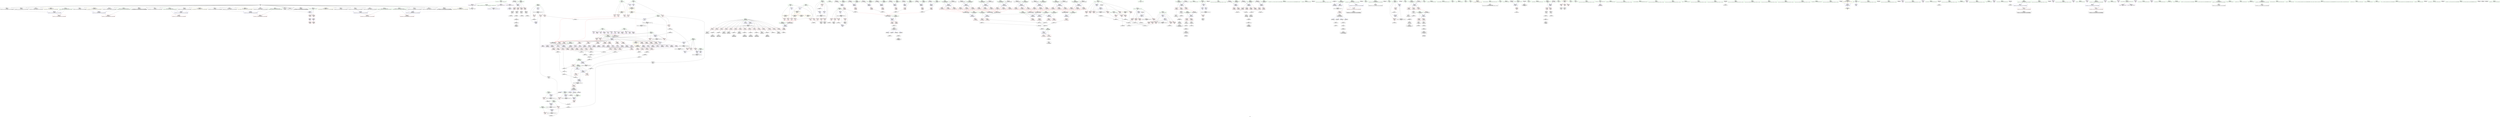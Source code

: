 digraph "SVFG" {
	label="SVFG";

	Node0x5579726bbe70 [shape=record,color=grey,label="{NodeID: 0\nNullPtr}"];
	Node0x5579726bbe70 -> Node0x5579726eb7d0[style=solid];
	Node0x5579726bbe70 -> Node0x5579726eb8d0[style=solid];
	Node0x5579726bbe70 -> Node0x5579726eb9a0[style=solid];
	Node0x5579726bbe70 -> Node0x5579726eba70[style=solid];
	Node0x5579726bbe70 -> Node0x5579726ebb40[style=solid];
	Node0x5579726bbe70 -> Node0x5579726ebc10[style=solid];
	Node0x5579726bbe70 -> Node0x5579726ebce0[style=solid];
	Node0x5579726bbe70 -> Node0x5579726ebdb0[style=solid];
	Node0x5579726bbe70 -> Node0x5579726ebe80[style=solid];
	Node0x5579726bbe70 -> Node0x5579726ebf50[style=solid];
	Node0x5579726bbe70 -> Node0x5579726ec020[style=solid];
	Node0x5579726bbe70 -> Node0x5579726ec0f0[style=solid];
	Node0x5579726bbe70 -> Node0x5579726ec1c0[style=solid];
	Node0x5579726bbe70 -> Node0x5579726ec290[style=solid];
	Node0x5579726bbe70 -> Node0x5579726ec360[style=solid];
	Node0x5579726bbe70 -> Node0x5579726ec430[style=solid];
	Node0x5579726bbe70 -> Node0x5579726ec500[style=solid];
	Node0x5579726bbe70 -> Node0x5579726ec5d0[style=solid];
	Node0x5579726bbe70 -> Node0x5579726ec6a0[style=solid];
	Node0x5579726bbe70 -> Node0x5579726ec770[style=solid];
	Node0x5579726bbe70 -> Node0x557972702be0[style=solid];
	Node0x5579726fa9f0 [shape=record,color=black,label="{NodeID: 775\n401 = PHI(298, 399, )\n}"];
	Node0x5579726fa9f0 -> Node0x5579726f9910[style=solid];
	Node0x5579726f0490 [shape=record,color=red,label="{NodeID: 443\n773\<--772\n\<--y47\n_Z5solveiP5Pointd\n}"];
	Node0x5579726f0490 -> Node0x5579726fcd70[style=solid];
	Node0x5579726f3a40 [shape=record,color=purple,label="{NodeID: 277\n709\<--705\narrayidx12\<--\n_Z5solveiP5Pointd\n}"];
	Node0x5579726cb060 [shape=record,color=green,label="{NodeID: 111\n526\<--527\nehselector.slot\<--ehselector.slot_field_insensitive\n_Z7toInt64NSt7__cxx1112basic_stringIcSt11char_traitsIcESaIcEEE\n}"];
	Node0x5579726cb060 -> Node0x5579726f9060[style=solid];
	Node0x5579726cb060 -> Node0x557972704e30[style=solid];
	Node0x55797273e6b0 [shape=record,color=black,label="{NodeID: 886\nMR_96V_3 = PHI(MR_96V_4, MR_96V_2, )\npts\{595 \}\n}"];
	Node0x55797273e6b0 -> Node0x5579726eda50[style=dashed];
	Node0x55797273e6b0 -> Node0x5579726edb20[style=dashed];
	Node0x55797273e6b0 -> Node0x5579726edbf0[style=dashed];
	Node0x55797273e6b0 -> Node0x5579726edcc0[style=dashed];
	Node0x55797273e6b0 -> Node0x5579727053e0[style=dashed];
	Node0x557972705cd0 [shape=record,color=blue,label="{NodeID: 554\n803\<--9\nlast\<--\n_Z5solvev\n}"];
	Node0x557972705cd0 -> Node0x557972744cc0[style=dashed];
	Node0x5579726ed7e0 [shape=record,color=red,label="{NodeID: 388\n606\<--592\n\<--i\n_Z4initv\n}"];
	Node0x5579726ed7e0 -> Node0x5579726e8500[style=solid];
	Node0x5579726e8ab0 [shape=record,color=black,label="{NodeID: 222\n701\<--700\nidxprom7\<--\n_Z5solveiP5Pointd\n}"];
	Node0x5579726e5070 [shape=record,color=green,label="{NodeID: 56\n117\<--118\nsqrt\<--sqrt_field_insensitive\n}"];
	Node0x55797271d430 [shape=record,color=grey,label="{NodeID: 831\n726 = Binary(718, 725, )\n}"];
	Node0x55797271d430 -> Node0x55797271c3b0[style=solid];
	Node0x557972703020 [shape=record,color=blue,label="{NodeID: 499\n99\<--92\ny2.addr\<--y2\n_Z4distdddd\n}"];
	Node0x557972703020 -> Node0x5579726f56b0[style=dashed];
	Node0x5579726f67c0 [shape=record,color=red,label="{NodeID: 333\n264\<--241\n\<--y1.addr\n_Z11isIntersectdddddddd\n|{<s0>10}}"];
	Node0x5579726f67c0:s0 -> Node0x55797277da30[style=solid,color=red];
	Node0x5579726ec020 [shape=record,color=black,label="{NodeID: 167\n541\<--3\n\<--dummyVal\n_Z7toInt64NSt7__cxx1112basic_stringIcSt11char_traitsIcESaIcEEE\n}"];
	Node0x5579726ec020 -> Node0x557972704e30[style=solid];
	Node0x55797277ba70 [shape=record,color=black,label="{NodeID: 1108\n947 = PHI()\n}"];
	Node0x55797277ba70 -> Node0x557972706de0[style=solid];
	Node0x5579726ccd00 [shape=record,color=green,label="{NodeID: 1\n7\<--1\n__dso_handle\<--dummyObj\nGlob }"];
	Node0x55797274bd50 [shape=record,color=yellow,style=double,label="{NodeID: 942\n74V_1 = ENCHI(MR_74V_0)\npts\{474 \}\nFun[_Z5toIntNSt7__cxx1112basic_stringIcSt11char_traitsIcESaIcEEE]}"];
	Node0x55797274bd50 -> Node0x557972704af0[style=dashed];
	Node0x5579726faf90 [shape=record,color=black,label="{NodeID: 776\n376 = PHI(298, 373, )\n}"];
	Node0x5579726faf90 -> Node0x5579726e7250[style=solid];
	Node0x5579726f0560 [shape=record,color=red,label="{NodeID: 444\n784\<--783\n\<--x53\n_Z5solveiP5Pointd\n}"];
	Node0x5579726f0560 -> Node0x55797271b330[style=solid];
	Node0x5579726f3b10 [shape=record,color=purple,label="{NodeID: 278\n710\<--705\nx13\<--\n_Z5solveiP5Pointd\n}"];
	Node0x5579726f3b10 -> Node0x5579726efee0[style=solid];
	Node0x5579726cb130 [shape=record,color=green,label="{NodeID: 112\n533\<--534\n_ZNSirsERx\<--_ZNSirsERx_field_insensitive\n}"];
	Node0x55797273e7a0 [shape=record,color=black,label="{NodeID: 887\nMR_143V_4 = PHI(MR_143V_5, MR_143V_3, )\npts\{913 \}\n}"];
	Node0x55797273e7a0 -> Node0x557972701190[style=dashed];
	Node0x557972705da0 [shape=record,color=blue,label="{NodeID: 555\n805\<--221\ni\<--\n_Z5solvev\n}"];
	Node0x557972705da0 -> Node0x5579727451c0[style=dashed];
	Node0x5579726ed8b0 [shape=record,color=red,label="{NodeID: 389\n610\<--592\n\<--i\n_Z4initv\n}"];
	Node0x5579726ed8b0 -> Node0x5579726e85d0[style=solid];
	Node0x5579726e8b80 [shape=record,color=black,label="{NodeID: 223\n708\<--707\nidxprom11\<--sub10\n_Z5solveiP5Pointd\n}"];
	Node0x5579726e5100 [shape=record,color=green,label="{NodeID: 57\n124\<--125\nx.addr\<--x.addr_field_insensitive\n_Z3sqrIdET_S0_\n}"];
	Node0x5579726e5100 -> Node0x5579726f5780[style=solid];
	Node0x5579726e5100 -> Node0x5579726f5850[style=solid];
	Node0x5579726e5100 -> Node0x5579727030f0[style=solid];
	Node0x55797271d5b0 [shape=record,color=grey,label="{NodeID: 832\n457 = Binary(456, 437, )\n}"];
	Node0x55797271d5b0 -> Node0x5579726fc650[style=solid];
	Node0x5579727030f0 [shape=record,color=blue,label="{NodeID: 500\n124\<--123\nx.addr\<--x\n_Z3sqrIdET_S0_\n}"];
	Node0x5579727030f0 -> Node0x5579726f5780[style=dashed];
	Node0x5579727030f0 -> Node0x5579726f5850[style=dashed];
	Node0x5579726f6890 [shape=record,color=red,label="{NodeID: 334\n271\<--241\n\<--y1.addr\n_Z11isIntersectdddddddd\n|{<s0>11}}"];
	Node0x5579726f6890:s0 -> Node0x55797277da30[style=solid,color=red];
	Node0x5579726ec0f0 [shape=record,color=black,label="{NodeID: 168\n547\<--3\nlpad.val\<--dummyVal\n_Z7toInt64NSt7__cxx1112basic_stringIcSt11char_traitsIcESaIcEEE\n}"];
	Node0x55797277bb70 [shape=record,color=black,label="{NodeID: 1109\n959 = PHI()\n}"];
	Node0x5579726ba960 [shape=record,color=green,label="{NodeID: 2\n9\<--1\n\<--dummyObj\nCan only get source location for instruction, argument, global var or function.}"];
	Node0x55797274be30 [shape=record,color=yellow,style=double,label="{NodeID: 943\n76V_1 = ENCHI(MR_76V_0)\npts\{476 \}\nFun[_Z5toIntNSt7__cxx1112basic_stringIcSt11char_traitsIcESaIcEEE]}"];
	Node0x55797274be30 -> Node0x557972704bc0[style=dashed];
	Node0x5579726fb530 [shape=record,color=black,label="{NodeID: 777\n337 = PHI(338, 338, 335, )\n}"];
	Node0x5579726fb530 -> Node0x5579726ecfc0[style=solid];
	Node0x5579726f0630 [shape=record,color=red,label="{NodeID: 445\n840\<--801\n\<--total\n_Z5solvev\n}"];
	Node0x5579726f0630 -> Node0x557972719b30[style=solid];
	Node0x5579726f3be0 [shape=record,color=purple,label="{NodeID: 279\n723\<--719\narrayidx18\<--\n_Z5solveiP5Pointd\n}"];
	Node0x5579726cb230 [shape=record,color=green,label="{NodeID: 113\n553\<--554\n_Z8toDoubleNSt7__cxx1112basic_stringIcSt11char_traitsIcESaIcEEE\<--_Z8toDoubleNSt7__cxx1112basic_stringIcSt11char_traitsIcESaIcEEE_field_insensitive\n}"];
	Node0x55797273e890 [shape=record,color=black,label="{NodeID: 888\nMR_149V_4 = PHI(MR_149V_5, MR_149V_3, )\npts\{919 \}\n}"];
	Node0x557972705e70 [shape=record,color=blue,label="{NodeID: 556\n807\<--846\nexp\<--div\n_Z5solvev\n}"];
	Node0x557972705e70 -> Node0x5579726f0970[style=dashed];
	Node0x557972705e70 -> Node0x5579727456c0[style=dashed];
	Node0x5579726ed980 [shape=record,color=red,label="{NodeID: 390\n617\<--592\n\<--i\n_Z4initv\n}"];
	Node0x5579726ed980 -> Node0x5579727190b0[style=solid];
	Node0x5579726e8c50 [shape=record,color=black,label="{NodeID: 224\n722\<--721\nidxprom17\<--sub16\n_Z5solveiP5Pointd\n}"];
	Node0x5579726e5190 [shape=record,color=green,label="{NodeID: 58\n131\<--132\n_Z5distRdddd\<--_Z5distRdddd_field_insensitive\n}"];
	Node0x55797271d730 [shape=record,color=grey,label="{NodeID: 833\n712 = Binary(704, 711, )\n}"];
	Node0x55797271d730 -> Node0x55797271dd30[style=solid];
	Node0x5579727031c0 [shape=record,color=blue,label="{NodeID: 501\n138\<--134\nx1.addr\<--x1\n_Z5distRdddd\n}"];
	Node0x5579727031c0 -> Node0x5579726f5920[style=dashed];
	Node0x5579726f6960 [shape=record,color=red,label="{NodeID: 335\n285\<--241\n\<--y1.addr\n_Z11isIntersectdddddddd\n|{<s0>12}}"];
	Node0x5579726f6960:s0 -> Node0x55797277e230[style=solid,color=red];
	Node0x5579726ec1c0 [shape=record,color=black,label="{NodeID: 169\n548\<--3\nlpad.val1\<--dummyVal\n_Z7toInt64NSt7__cxx1112basic_stringIcSt11char_traitsIcESaIcEEE\n}"];
	Node0x55797277bc40 [shape=record,color=black,label="{NodeID: 1110\n966 = PHI()\n}"];
	Node0x5579726ccbc0 [shape=record,color=green,label="{NodeID: 3\n14\<--1\n\<--dummyObj\nCan only get source location for instruction, argument, global var or function.}"];
	Node0x5579726fbb10 [shape=record,color=black,label="{NodeID: 778\n219 = PHI(220, 221, )\n}"];
	Node0x5579726fbb10 -> Node0x557972703b80[style=solid];
	Node0x5579726f0700 [shape=record,color=red,label="{NodeID: 446\n836\<--805\n\<--i\n_Z5solvev\n}"];
	Node0x5579726f0700 -> Node0x5579727202b0[style=solid];
	Node0x5579726f3cb0 [shape=record,color=purple,label="{NodeID: 280\n724\<--719\nx19\<--\n_Z5solveiP5Pointd\n}"];
	Node0x5579726f3cb0 -> Node0x5579726effb0[style=solid];
	Node0x5579726e92a0 [shape=record,color=green,label="{NodeID: 114\n557\<--558\nr\<--r_field_insensitive\n_Z8toDoubleNSt7__cxx1112basic_stringIcSt11char_traitsIcESaIcEEE\n}"];
	Node0x5579726e92a0 -> Node0x5579726ed4a0[style=solid];
	Node0x5579726e92a0 -> Node0x557972704f00[style=solid];
	Node0x5579727438f0 [shape=record,color=black,label="{NodeID: 889\nMR_151V_4 = PHI(MR_151V_5, MR_151V_3, )\npts\{921 \}\n}"];
	Node0x557972705f40 [shape=record,color=blue,label="{NodeID: 557\n809\<--9\nH\<--\n_Z5solvev\n}"];
	Node0x557972705f40 -> Node0x55797273f4b0[style=dashed];
	Node0x5579726eda50 [shape=record,color=red,label="{NodeID: 391\n623\<--594\n\<--i4\n_Z4initv\n}"];
	Node0x5579726eda50 -> Node0x55797271f230[style=solid];
	Node0x5579726e8d20 [shape=record,color=black,label="{NodeID: 225\n729\<--728\nidxprom21\<--\n_Z5solveiP5Pointd\n}"];
	Node0x5579726e5290 [shape=record,color=green,label="{NodeID: 59\n138\<--139\nx1.addr\<--x1.addr_field_insensitive\n_Z5distRdddd\n}"];
	Node0x5579726e5290 -> Node0x5579726f5920[style=solid];
	Node0x5579726e5290 -> Node0x5579727031c0[style=solid];
	Node0x55797271d8b0 [shape=record,color=grey,label="{NodeID: 834\n707 = Binary(706, 221, )\n}"];
	Node0x55797271d8b0 -> Node0x5579726e8b80[style=solid];
	Node0x557972703290 [shape=record,color=blue,label="{NodeID: 502\n140\<--135\ny1.addr\<--y1\n_Z5distRdddd\n}"];
	Node0x557972703290 -> Node0x5579726f59f0[style=dashed];
	Node0x5579726f6a30 [shape=record,color=red,label="{NodeID: 336\n265\<--243\n\<--x2.addr\n_Z11isIntersectdddddddd\n|{<s0>10}}"];
	Node0x5579726f6a30:s0 -> Node0x55797277dc30[style=solid,color=red];
	Node0x5579726ec290 [shape=record,color=black,label="{NodeID: 170\n556\<--3\ns\<--dummyVal\n_Z8toDoubleNSt7__cxx1112basic_stringIcSt11char_traitsIcESaIcEEE\n0th arg _Z8toDoubleNSt7__cxx1112basic_stringIcSt11char_traitsIcESaIcEEE }"];
	Node0x55797277bd10 [shape=record,color=black,label="{NodeID: 1111\n980 = PHI()\n}"];
	Node0x5579726d5b40 [shape=record,color=green,label="{NodeID: 4\n26\<--1\n.str\<--dummyObj\nGlob }"];
	Node0x5579726fc0b0 [shape=record,color=black,label="{NodeID: 779\n297 = PHI(298, 295, )\n}"];
	Node0x5579726fc0b0 -> Node0x5579726ecd50[style=solid];
	Node0x5579726f07d0 [shape=record,color=red,label="{NodeID: 447\n841\<--805\n\<--i\n_Z5solvev\n}"];
	Node0x5579726f07d0 -> Node0x5579726f1620[style=solid];
	Node0x5579726f3d80 [shape=record,color=purple,label="{NodeID: 281\n730\<--727\narrayidx22\<--\n_Z5solveiP5Pointd\n}"];
	Node0x5579726e9370 [shape=record,color=green,label="{NodeID: 115\n559\<--560\nsin\<--sin_field_insensitive\n_Z8toDoubleNSt7__cxx1112basic_stringIcSt11char_traitsIcESaIcEEE\n}"];
	Node0x5579726e9370 -> Node0x5579726e8360[style=solid];
	Node0x557972743dc0 [shape=record,color=black,label="{NodeID: 890\nMR_155V_2 = PHI(MR_155V_4, MR_155V_1, )\npts\{927 \}\n}"];
	Node0x557972706010 [shape=record,color=blue,label="{NodeID: 558\n811\<--849\nT\<--\n_Z5solvev\n}"];
	Node0x557972706010 -> Node0x55797273f9b0[style=dashed];
	Node0x5579726edb20 [shape=record,color=red,label="{NodeID: 392\n627\<--594\n\<--i4\n_Z4initv\n}"];
	Node0x5579726edb20 -> Node0x5579726e86a0[style=solid];
	Node0x5579726e8df0 [shape=record,color=black,label="{NodeID: 226\n736\<--735\nidxprom25\<--\n_Z5solveiP5Pointd\n}"];
	Node0x5579726e5360 [shape=record,color=green,label="{NodeID: 60\n140\<--141\ny1.addr\<--y1.addr_field_insensitive\n_Z5distRdddd\n}"];
	Node0x5579726e5360 -> Node0x5579726f59f0[style=solid];
	Node0x5579726e5360 -> Node0x557972703290[style=solid];
	Node0x55797271da30 [shape=record,color=grey,label="{NodeID: 835\n1017 = Binary(1016, 221, )\n}"];
	Node0x55797271da30 -> Node0x557972707050[style=solid];
	Node0x557972703360 [shape=record,color=blue,label="{NodeID: 503\n142\<--136\nx2.addr\<--x2\n_Z5distRdddd\n}"];
	Node0x557972703360 -> Node0x5579726f5ac0[style=dashed];
	Node0x5579726f6b00 [shape=record,color=red,label="{NodeID: 337\n272\<--243\n\<--x2.addr\n_Z11isIntersectdddddddd\n|{<s0>11}}"];
	Node0x5579726f6b00:s0 -> Node0x55797277dc30[style=solid,color=red];
	Node0x5579726ec360 [shape=record,color=black,label="{NodeID: 171\n574\<--3\n\<--dummyVal\n_Z8toDoubleNSt7__cxx1112basic_stringIcSt11char_traitsIcESaIcEEE\n}"];
	Node0x55797277be10 [shape=record,color=black,label="{NodeID: 1112\n1009 = PHI()\n}"];
	Node0x5579726d5bd0 [shape=record,color=green,label="{NodeID: 5\n28\<--1\n.str.2\<--dummyObj\nGlob }"];
	Node0x5579726fc650 [shape=record,color=black,label="{NodeID: 780\n462 = PHI(457, 460, )\n}"];
	Node0x5579726fc650 -> Node0x5579726e7e80[style=solid];
	Node0x5579726f08a0 [shape=record,color=red,label="{NodeID: 448\n899\<--805\n\<--i\n_Z5solvev\n}"];
	Node0x5579726f08a0 -> Node0x55797271b930[style=solid];
	Node0x5579726f3e50 [shape=record,color=purple,label="{NodeID: 282\n731\<--727\ny23\<--\n_Z5solveiP5Pointd\n}"];
	Node0x5579726f3e50 -> Node0x5579726f0080[style=solid];
	Node0x5579726e9440 [shape=record,color=green,label="{NodeID: 116\n561\<--562\nexn.slot\<--exn.slot_field_insensitive\n_Z8toDoubleNSt7__cxx1112basic_stringIcSt11char_traitsIcESaIcEEE\n}"];
	Node0x5579726e9440 -> Node0x5579726ed570[style=solid];
	Node0x5579726e9440 -> Node0x557972704fd0[style=solid];
	Node0x5579727060e0 [shape=record,color=blue,label="{NodeID: 559\n813\<--14\nstep\<--\n_Z5solvev\n}"];
	Node0x5579727060e0 -> Node0x5579726f0d80[style=dashed];
	Node0x5579727060e0 -> Node0x5579726f0e50[style=dashed];
	Node0x5579727060e0 -> Node0x557972706690[style=dashed];
	Node0x5579727060e0 -> Node0x5579727465c0[style=dashed];
	Node0x5579726edbf0 [shape=record,color=red,label="{NodeID: 393\n631\<--594\n\<--i4\n_Z4initv\n}"];
	Node0x5579726edbf0 -> Node0x5579726e8770[style=solid];
	Node0x5579726e8ec0 [shape=record,color=black,label="{NodeID: 227\n745\<--744\nidxprom30\<--sub29\n_Z5solveiP5Pointd\n}"];
	Node0x5579726e5430 [shape=record,color=green,label="{NodeID: 61\n142\<--143\nx2.addr\<--x2.addr_field_insensitive\n_Z5distRdddd\n}"];
	Node0x5579726e5430 -> Node0x5579726f5ac0[style=solid];
	Node0x5579726e5430 -> Node0x557972703360[style=solid];
	Node0x55797271dbb0 [shape=record,color=grey,label="{NodeID: 836\n721 = Binary(720, 221, )\n}"];
	Node0x55797271dbb0 -> Node0x5579726e8c50[style=solid];
	Node0x557972703430 [shape=record,color=blue,label="{NodeID: 504\n144\<--137\ny2.addr\<--y2\n_Z5distRdddd\n}"];
	Node0x557972703430 -> Node0x5579726f5b90[style=dashed];
	Node0x5579726f6bd0 [shape=record,color=red,label="{NodeID: 338\n291\<--243\n\<--x2.addr\n_Z11isIntersectdddddddd\n|{<s0>13}}"];
	Node0x5579726f6bd0:s0 -> Node0x55797277e030[style=solid,color=red];
	Node0x5579726ec430 [shape=record,color=black,label="{NodeID: 172\n575\<--3\n\<--dummyVal\n_Z8toDoubleNSt7__cxx1112basic_stringIcSt11char_traitsIcESaIcEEE\n}"];
	Node0x5579726ec430 -> Node0x557972704fd0[style=solid];
	Node0x55797277bf10 [shape=record,color=black,label="{NodeID: 1113\n1012 = PHI()\n}"];
	Node0x5579726ac8c0 [shape=record,color=green,label="{NodeID: 6\n30\<--1\n.str.3\<--dummyObj\nGlob }"];
	Node0x5579726fcbf0 [shape=record,color=grey,label="{NodeID: 781\n776 = Binary(775, 698, )\n}"];
	Node0x5579726fcbf0 -> Node0x55797271b4b0[style=solid];
	Node0x5579726f0970 [shape=record,color=red,label="{NodeID: 449\n877\<--807\n\<--exp\n_Z5solvev\n}"];
	Node0x5579726f0970 -> Node0x557972720a30[style=solid];
	Node0x5579726f3f20 [shape=record,color=purple,label="{NodeID: 283\n737\<--734\narrayidx26\<--\n_Z5solveiP5Pointd\n}"];
	Node0x5579726e9510 [shape=record,color=green,label="{NodeID: 117\n563\<--564\nehselector.slot\<--ehselector.slot_field_insensitive\n_Z8toDoubleNSt7__cxx1112basic_stringIcSt11char_traitsIcESaIcEEE\n}"];
	Node0x5579726e9510 -> Node0x5579726ed640[style=solid];
	Node0x5579726e9510 -> Node0x5579727050a0[style=solid];
	Node0x5579727061b0 [shape=record,color=blue,label="{NodeID: 560\n815\<--860\nM\<--div6\n_Z5solvev\n}"];
	Node0x5579727061b0 -> Node0x5579726f0f20[style=dashed];
	Node0x5579727061b0 -> Node0x5579726f0ff0[style=dashed];
	Node0x5579727061b0 -> Node0x5579726f10c0[style=dashed];
	Node0x5579727061b0 -> Node0x5579726f1190[style=dashed];
	Node0x5579727061b0 -> Node0x5579727061b0[style=dashed];
	Node0x5579727061b0 -> Node0x557972746ac0[style=dashed];
	Node0x5579726edcc0 [shape=record,color=red,label="{NodeID: 394\n638\<--594\n\<--i4\n_Z4initv\n}"];
	Node0x5579726edcc0 -> Node0x5579726fd070[style=solid];
	Node0x5579726e8f90 [shape=record,color=black,label="{NodeID: 228\n753\<--752\nidxprom35\<--\n_Z5solveiP5Pointd\n}"];
	Node0x5579726e5500 [shape=record,color=green,label="{NodeID: 62\n144\<--145\ny2.addr\<--y2.addr_field_insensitive\n_Z5distRdddd\n}"];
	Node0x5579726e5500 -> Node0x5579726f5b90[style=solid];
	Node0x5579726e5500 -> Node0x557972703430[style=solid];
	Node0x55797271dd30 [shape=record,color=grey,label="{NodeID: 837\n713 = Binary(697, 712, )\n}"];
	Node0x55797271dd30 -> Node0x55797271deb0[style=solid];
	Node0x557972703500 [shape=record,color=blue,label="{NodeID: 505\n171\<--163\nx0.addr\<--x0\n_Z9crossOperdddddd\n}"];
	Node0x557972703500 -> Node0x5579726f5d30[style=dashed];
	Node0x557972703500 -> Node0x5579726f5e00[style=dashed];
	Node0x5579726f6ca0 [shape=record,color=red,label="{NodeID: 339\n266\<--245\n\<--y2.addr\n_Z11isIntersectdddddddd\n|{<s0>10}}"];
	Node0x5579726f6ca0:s0 -> Node0x55797277de30[style=solid,color=red];
	Node0x5579726ec500 [shape=record,color=black,label="{NodeID: 173\n577\<--3\n\<--dummyVal\n_Z8toDoubleNSt7__cxx1112basic_stringIcSt11char_traitsIcESaIcEEE\n}"];
	Node0x5579726ec500 -> Node0x5579727050a0[style=solid];
	Node0x55797277c010 [shape=record,color=black,label="{NodeID: 1114\n427 = PHI()\n0th arg _Z11toLowerCasec }"];
	Node0x55797277c010 -> Node0x557972704880[style=solid];
	Node0x5579726ac950 [shape=record,color=green,label="{NodeID: 7\n32\<--1\n.str.4\<--dummyObj\nGlob }"];
	Node0x5579726fcd70 [shape=record,color=grey,label="{NodeID: 782\n775 = Binary(773, 774, )\n}"];
	Node0x5579726fcd70 -> Node0x5579726fcbf0[style=solid];
	Node0x5579726f0a40 [shape=record,color=red,label="{NodeID: 450\n857\<--809\n\<--H\n_Z5solvev\n}"];
	Node0x5579726f0a40 -> Node0x55797271b630[style=solid];
	Node0x5579726f3ff0 [shape=record,color=purple,label="{NodeID: 284\n738\<--734\nx27\<--\n_Z5solveiP5Pointd\n}"];
	Node0x5579726f3ff0 -> Node0x5579726f0150[style=solid];
	Node0x5579726e95e0 [shape=record,color=green,label="{NodeID: 118\n569\<--570\n_ZNSirsERd\<--_ZNSirsERd_field_insensitive\n}"];
	Node0x557972744cc0 [shape=record,color=black,label="{NodeID: 893\nMR_120V_3 = PHI(MR_120V_4, MR_120V_2, )\npts\{804 \}\n}"];
	Node0x557972744cc0 -> Node0x557972706760[style=dashed];
	Node0x557972706280 [shape=record,color=blue,label="{NodeID: 561\n817\<--865\ns1\<--call7\n_Z5solvev\n}"];
	Node0x557972706280 -> Node0x5579726f1260[style=dashed];
	Node0x557972706280 -> Node0x557972706280[style=dashed];
	Node0x557972706280 -> Node0x557972746fc0[style=dashed];
	Node0x5579726edd90 [shape=record,color=red,label="{NodeID: 395\n671\<--652\n\<--n.addr\n_Z5solveiP5Pointd\n}"];
	Node0x5579726edd90 -> Node0x55797271f6b0[style=solid];
	Node0x5579726e9060 [shape=record,color=black,label="{NodeID: 229\n760\<--759\nidxprom39\<--sub38\n_Z5solveiP5Pointd\n}"];
	Node0x5579726e55d0 [shape=record,color=green,label="{NodeID: 63\n160\<--161\n_Z9crossOperdddddd\<--_Z9crossOperdddddd_field_insensitive\n}"];
	Node0x55797271deb0 [shape=record,color=grey,label="{NodeID: 838\n715 = Binary(714, 713, )\n}"];
	Node0x55797271deb0 -> Node0x5579727058c0[style=solid];
	Node0x5579727035d0 [shape=record,color=blue,label="{NodeID: 506\n173\<--164\ny0.addr\<--y0\n_Z9crossOperdddddd\n}"];
	Node0x5579727035d0 -> Node0x5579726f5ed0[style=dashed];
	Node0x5579727035d0 -> Node0x5579726f5fa0[style=dashed];
	Node0x5579726f6d70 [shape=record,color=red,label="{NodeID: 340\n273\<--245\n\<--y2.addr\n_Z11isIntersectdddddddd\n|{<s0>11}}"];
	Node0x5579726f6d70:s0 -> Node0x55797277de30[style=solid,color=red];
	Node0x5579726ec5d0 [shape=record,color=black,label="{NodeID: 174\n583\<--3\nlpad.val\<--dummyVal\n_Z8toDoubleNSt7__cxx1112basic_stringIcSt11char_traitsIcESaIcEEE\n}"];
	Node0x55797277c170 [shape=record,color=black,label="{NodeID: 1115\n89 = PHI()\n0th arg _Z4distdddd }"];
	Node0x55797277c170 -> Node0x557972702db0[style=solid];
	Node0x5579726ac9e0 [shape=record,color=green,label="{NodeID: 8\n34\<--1\n.str.5\<--dummyObj\nGlob }"];
	Node0x5579726fcef0 [shape=record,color=grey,label="{NodeID: 783\n780 = Binary(779, 221, )\n}"];
	Node0x5579726fcef0 -> Node0x5579726f14c0[style=solid];
	Node0x5579726f0b10 [shape=record,color=red,label="{NodeID: 451\n891\<--809\n\<--H\n_Z5solvev\n}"];
	Node0x5579726f40c0 [shape=record,color=purple,label="{NodeID: 285\n746\<--742\narrayidx31\<--\n_Z5solveiP5Pointd\n}"];
	Node0x5579726e96e0 [shape=record,color=green,label="{NodeID: 119\n589\<--590\n_Z4initv\<--_Z4initv_field_insensitive\n}"];
	Node0x5579727451c0 [shape=record,color=black,label="{NodeID: 894\nMR_122V_3 = PHI(MR_122V_4, MR_122V_2, )\npts\{806 \}\n}"];
	Node0x5579727451c0 -> Node0x5579726f0700[style=dashed];
	Node0x5579727451c0 -> Node0x5579726f07d0[style=dashed];
	Node0x5579727451c0 -> Node0x5579726f08a0[style=dashed];
	Node0x5579727451c0 -> Node0x557972706830[style=dashed];
	Node0x557972706350 [shape=record,color=blue,label="{NodeID: 562\n819\<--870\ns2\<--call8\n_Z5solvev\n}"];
	Node0x557972706350 -> Node0x5579726f1330[style=dashed];
	Node0x557972706350 -> Node0x557972706350[style=dashed];
	Node0x557972706350 -> Node0x5579727474c0[style=dashed];
	Node0x5579726ede60 [shape=record,color=red,label="{NodeID: 396\n674\<--654\n\<--p.addr\n_Z5solveiP5Pointd\n}"];
	Node0x5579726ede60 -> Node0x5579726f33c0[style=solid];
	Node0x5579726ede60 -> Node0x5579726f3490[style=solid];
	Node0x5579726e9130 [shape=record,color=black,label="{NodeID: 230\n770\<--769\nidxprom45\<--sub44\n_Z5solveiP5Pointd\n}"];
	Node0x5579726e56d0 [shape=record,color=green,label="{NodeID: 64\n169\<--170\nretval\<--retval_field_insensitive\n_Z9crossOperdddddd\n}"];
	Node0x5579726e56d0 -> Node0x5579726f5c60[style=solid];
	Node0x5579726e56d0 -> Node0x557972703ab0[style=solid];
	Node0x5579726e56d0 -> Node0x557972703b80[style=solid];
	Node0x55797271e030 [shape=record,color=grey,label="{NodeID: 839\n197 = Binary(193, 196, )\n}"];
	Node0x55797271e030 -> Node0x55797271aa30[style=solid];
	Node0x5579727036a0 [shape=record,color=blue,label="{NodeID: 507\n175\<--165\nx1.addr\<--x1\n_Z9crossOperdddddd\n}"];
	Node0x5579727036a0 -> Node0x5579726f6070[style=dashed];
	Node0x5579726f6e40 [shape=record,color=red,label="{NodeID: 341\n292\<--245\n\<--y2.addr\n_Z11isIntersectdddddddd\n|{<s0>13}}"];
	Node0x5579726f6e40:s0 -> Node0x55797277e230[style=solid,color=red];
	Node0x5579726ec6a0 [shape=record,color=black,label="{NodeID: 175\n584\<--3\nlpad.val1\<--dummyVal\n_Z8toDoubleNSt7__cxx1112basic_stringIcSt11char_traitsIcESaIcEEE\n}"];
	Node0x55797277c270 [shape=record,color=black,label="{NodeID: 1116\n90 = PHI()\n1st arg _Z4distdddd }"];
	Node0x55797277c270 -> Node0x557972702e80[style=solid];
	Node0x5579726aca70 [shape=record,color=green,label="{NodeID: 9\n36\<--1\n.str.6\<--dummyObj\nGlob }"];
	Node0x55797274c480 [shape=record,color=yellow,style=double,label="{NodeID: 950\n110V_1 = ENCHI(MR_110V_0)\npts\{22 25 \}\nFun[_Z5solveiP5Pointd]}"];
	Node0x55797274c480 -> Node0x5579726efba0[style=dashed];
	Node0x55797274c480 -> Node0x5579726efc70[style=dashed];
	Node0x55797274c480 -> Node0x5579726efd40[style=dashed];
	Node0x55797274c480 -> Node0x5579726efe10[style=dashed];
	Node0x55797274c480 -> Node0x5579726efee0[style=dashed];
	Node0x55797274c480 -> Node0x5579726effb0[style=dashed];
	Node0x55797274c480 -> Node0x5579726f0080[style=dashed];
	Node0x55797274c480 -> Node0x5579726f0150[style=dashed];
	Node0x55797274c480 -> Node0x5579726f0220[style=dashed];
	Node0x55797274c480 -> Node0x5579726f02f0[style=dashed];
	Node0x55797274c480 -> Node0x5579726f03c0[style=dashed];
	Node0x55797274c480 -> Node0x5579726f0490[style=dashed];
	Node0x55797274c480 -> Node0x5579726f0560[style=dashed];
	Node0x5579726fd070 [shape=record,color=grey,label="{NodeID: 784\n639 = Binary(638, 221, )\n}"];
	Node0x5579726fd070 -> Node0x5579727053e0[style=solid];
	Node0x5579726f0be0 [shape=record,color=red,label="{NodeID: 452\n896\<--809\n\<--H\n_Z5solvev\n}"];
	Node0x5579726f0be0 -> Node0x557972706760[style=solid];
	Node0x5579726f4190 [shape=record,color=purple,label="{NodeID: 286\n747\<--742\ny32\<--\n_Z5solveiP5Pointd\n}"];
	Node0x5579726f4190 -> Node0x5579726f0220[style=solid];
	Node0x5579726e97e0 [shape=record,color=green,label="{NodeID: 120\n592\<--593\ni\<--i_field_insensitive\n_Z4initv\n}"];
	Node0x5579726e97e0 -> Node0x5579726ed710[style=solid];
	Node0x5579726e97e0 -> Node0x5579726ed7e0[style=solid];
	Node0x5579726e97e0 -> Node0x5579726ed8b0[style=solid];
	Node0x5579726e97e0 -> Node0x5579726ed980[style=solid];
	Node0x5579726e97e0 -> Node0x557972705170[style=solid];
	Node0x5579726e97e0 -> Node0x557972705240[style=solid];
	Node0x5579727456c0 [shape=record,color=black,label="{NodeID: 895\nMR_124V_2 = PHI(MR_124V_3, MR_124V_1, )\npts\{808 \}\n}"];
	Node0x5579727456c0 -> Node0x557972705e70[style=dashed];
	Node0x557972706420 [shape=record,color=blue,label="{NodeID: 563\n821\<--874\ns\<--sub9\n_Z5solvev\n}"];
	Node0x557972706420 -> Node0x5579726f1400[style=dashed];
	Node0x557972706420 -> Node0x557972706420[style=dashed];
	Node0x557972706420 -> Node0x5579727479c0[style=dashed];
	Node0x5579726edf30 [shape=record,color=red,label="{NodeID: 397\n683\<--654\n\<--p.addr\n_Z5solveiP5Pointd\n}"];
	Node0x5579726edf30 -> Node0x5579726f3560[style=solid];
	Node0x5579726edf30 -> Node0x5579726f3630[style=solid];
	Node0x5579726f14c0 [shape=record,color=black,label="{NodeID: 231\n781\<--780\nidxprom51\<--sub50\n_Z5solveiP5Pointd\n}"];
	Node0x5579726e57a0 [shape=record,color=green,label="{NodeID: 65\n171\<--172\nx0.addr\<--x0.addr_field_insensitive\n_Z9crossOperdddddd\n}"];
	Node0x5579726e57a0 -> Node0x5579726f5d30[style=solid];
	Node0x5579726e57a0 -> Node0x5579726f5e00[style=solid];
	Node0x5579726e57a0 -> Node0x557972703500[style=solid];
	Node0x55797271e1b0 [shape=record,color=grey,label="{NodeID: 840\n846 = Binary(843, 845, )\n}"];
	Node0x55797271e1b0 -> Node0x557972705e70[style=solid];
	Node0x557972703770 [shape=record,color=blue,label="{NodeID: 508\n177\<--166\ny1.addr\<--y1\n_Z9crossOperdddddd\n}"];
	Node0x557972703770 -> Node0x5579726f6140[style=dashed];
	Node0x5579726f6f10 [shape=record,color=red,label="{NodeID: 342\n267\<--247\n\<--x3.addr\n_Z11isIntersectdddddddd\n|{<s0>10}}"];
	Node0x5579726f6f10:s0 -> Node0x55797277e030[style=solid,color=red];
	Node0x5579726ec770 [shape=record,color=black,label="{NodeID: 176\n911\<--3\nargs\<--dummyVal\nmain\n1st arg main }"];
	Node0x5579726ec770 -> Node0x557972706aa0[style=solid];
	Node0x55797277c370 [shape=record,color=black,label="{NodeID: 1117\n91 = PHI()\n2nd arg _Z4distdddd }"];
	Node0x55797277c370 -> Node0x557972702f50[style=solid];
	Node0x5579726acea0 [shape=record,color=green,label="{NodeID: 10\n38\<--1\n.str.7\<--dummyObj\nGlob }"];
	Node0x557972718f30 [shape=record,color=grey,label="{NodeID: 785\n158 = Binary(153, 157, )\n}"];
	Node0x557972718f30 -> Node0x5579726ecae0[style=solid];
	Node0x5579726f0cb0 [shape=record,color=red,label="{NodeID: 453\n858\<--811\n\<--T\n_Z5solvev\n}"];
	Node0x5579726f0cb0 -> Node0x55797271b630[style=solid];
	Node0x5579726f4260 [shape=record,color=purple,label="{NodeID: 287\n754\<--751\narrayidx36\<--\n_Z5solveiP5Pointd\n}"];
	Node0x5579726e98b0 [shape=record,color=green,label="{NodeID: 121\n594\<--595\ni4\<--i4_field_insensitive\n_Z4initv\n}"];
	Node0x5579726e98b0 -> Node0x5579726eda50[style=solid];
	Node0x5579726e98b0 -> Node0x5579726edb20[style=solid];
	Node0x5579726e98b0 -> Node0x5579726edbf0[style=solid];
	Node0x5579726e98b0 -> Node0x5579726edcc0[style=solid];
	Node0x5579726e98b0 -> Node0x557972705310[style=solid];
	Node0x5579726e98b0 -> Node0x5579727053e0[style=solid];
	Node0x5579727545e0 [shape=record,color=yellow,style=double,label="{NodeID: 1062\nRETMU(2V_2)\npts\{10 \}\nFun[_GLOBAL__sub_I_ACRushTC_0_1.cpp]}"];
	Node0x557972745bc0 [shape=record,color=black,label="{NodeID: 896\nMR_126V_2 = PHI(MR_126V_4, MR_126V_1, )\npts\{810 \}\n}"];
	Node0x557972745bc0 -> Node0x557972705f40[style=dashed];
	Node0x5579727064f0 [shape=record,color=blue,label="{NodeID: 564\n811\<--880\nT\<--\n_Z5solvev\n}"];
	Node0x5579727064f0 -> Node0x55797273f9b0[style=dashed];
	Node0x5579726ee000 [shape=record,color=red,label="{NodeID: 398\n690\<--654\n\<--p.addr\n_Z5solveiP5Pointd\n}"];
	Node0x5579726ee000 -> Node0x5579726f3700[style=solid];
	Node0x5579726ee000 -> Node0x5579726f37d0[style=solid];
	Node0x5579726f1550 [shape=record,color=black,label="{NodeID: 232\n648\<--796\n_Z5solveiP5Pointd_ret\<--\n_Z5solveiP5Pointd\n|{<s0>33|<s1>34|<s2>35|<s3>36}}"];
	Node0x5579726f1550:s0 -> Node0x55797277ae60[style=solid,color=blue];
	Node0x5579726f1550:s1 -> Node0x55797277b000[style=solid,color=blue];
	Node0x5579726f1550:s2 -> Node0x55797277b140[style=solid,color=blue];
	Node0x5579726f1550:s3 -> Node0x55797277b280[style=solid,color=blue];
	Node0x5579726e5870 [shape=record,color=green,label="{NodeID: 66\n173\<--174\ny0.addr\<--y0.addr_field_insensitive\n_Z9crossOperdddddd\n}"];
	Node0x5579726e5870 -> Node0x5579726f5ed0[style=solid];
	Node0x5579726e5870 -> Node0x5579726f5fa0[style=solid];
	Node0x5579726e5870 -> Node0x5579727035d0[style=solid];
	Node0x55797271e330 [shape=record,color=grey,label="{NodeID: 841\n294 = Binary(286, 293, )\n}"];
	Node0x55797271e330 -> Node0x5579727211b0[style=solid];
	Node0x557972703840 [shape=record,color=blue,label="{NodeID: 509\n179\<--167\nx2.addr\<--x2\n_Z9crossOperdddddd\n}"];
	Node0x557972703840 -> Node0x5579726f6210[style=dashed];
	Node0x5579726f6fe0 [shape=record,color=red,label="{NodeID: 343\n280\<--247\n\<--x3.addr\n_Z11isIntersectdddddddd\n|{<s0>12}}"];
	Node0x5579726f6fe0:s0 -> Node0x55797277d7d0[style=solid,color=red];
	Node0x5579726ec840 [shape=record,color=black,label="{NodeID: 177\n61\<--62\n\<--_ZNSt8ios_base4InitD1Ev\nCan only get source location for instruction, argument, global var or function.}"];
	Node0x55797277c470 [shape=record,color=black,label="{NodeID: 1118\n92 = PHI()\n3rd arg _Z4distdddd }"];
	Node0x55797277c470 -> Node0x557972703020[style=solid];
	Node0x5579726acf30 [shape=record,color=green,label="{NodeID: 11\n40\<--1\nstdin\<--dummyObj\nGlob }"];
	Node0x5579727190b0 [shape=record,color=grey,label="{NodeID: 786\n618 = Binary(617, 221, )\n}"];
	Node0x5579727190b0 -> Node0x557972705240[style=solid];
	Node0x5579726f0d80 [shape=record,color=red,label="{NodeID: 454\n853\<--813\n\<--step\n_Z5solvev\n}"];
	Node0x5579726f0d80 -> Node0x557972721330[style=solid];
	Node0x5579726f4330 [shape=record,color=purple,label="{NodeID: 288\n755\<--751\nx37\<--\n_Z5solveiP5Pointd\n}"];
	Node0x5579726f4330 -> Node0x5579726f02f0[style=solid];
	Node0x5579726e9980 [shape=record,color=green,label="{NodeID: 122\n598\<--599\nscanf\<--scanf_field_insensitive\n}"];
	Node0x5579727460c0 [shape=record,color=black,label="{NodeID: 897\nMR_128V_2 = PHI(MR_128V_4, MR_128V_1, )\npts\{812 \}\n}"];
	Node0x5579727460c0 -> Node0x557972706010[style=dashed];
	Node0x5579727065c0 [shape=record,color=blue,label="{NodeID: 565\n809\<--883\nH\<--\n_Z5solvev\n}"];
	Node0x5579727065c0 -> Node0x55797273f4b0[style=dashed];
	Node0x5579726ee0d0 [shape=record,color=red,label="{NodeID: 399\n699\<--654\n\<--p.addr\n_Z5solveiP5Pointd\n}"];
	Node0x5579726ee0d0 -> Node0x5579726f38a0[style=solid];
	Node0x5579726ee0d0 -> Node0x5579726f3970[style=solid];
	Node0x5579726f1620 [shape=record,color=black,label="{NodeID: 233\n842\<--841\nconv\<--\n_Z5solvev\n}"];
	Node0x5579726f1620 -> Node0x557972719b30[style=solid];
	Node0x5579726e5940 [shape=record,color=green,label="{NodeID: 67\n175\<--176\nx1.addr\<--x1.addr_field_insensitive\n_Z9crossOperdddddd\n}"];
	Node0x5579726e5940 -> Node0x5579726f6070[style=solid];
	Node0x5579726e5940 -> Node0x5579727036a0[style=solid];
	Node0x55797271e4b0 [shape=record,color=grey,label="{NodeID: 842\n934 = cmp(933, 935, )\n}"];
	Node0x557972703910 [shape=record,color=blue,label="{NodeID: 510\n181\<--168\ny2.addr\<--y2\n_Z9crossOperdddddd\n}"];
	Node0x557972703910 -> Node0x5579726f62e0[style=dashed];
	Node0x5579726f70b0 [shape=record,color=red,label="{NodeID: 344\n287\<--247\n\<--x3.addr\n_Z11isIntersectdddddddd\n|{<s0>13}}"];
	Node0x5579726f70b0:s0 -> Node0x55797277d7d0[style=solid,color=red];
	Node0x5579726ec940 [shape=record,color=black,label="{NodeID: 178\n88\<--116\n_Z4distdddd_ret\<--call3\n_Z4distdddd\n}"];
	Node0x55797277c570 [shape=record,color=black,label="{NodeID: 1119\n343 = PHI(431, )\n0th arg _Z11isUpperCasec }"];
	Node0x55797277c570 -> Node0x557972704540[style=solid];
	Node0x5579726acfc0 [shape=record,color=green,label="{NodeID: 12\n41\<--1\n.str.8\<--dummyObj\nGlob }"];
	Node0x557972719230 [shape=record,color=grey,label="{NodeID: 787\n323 = Binary(321, 322, )\n}"];
	Node0x5579726f0e50 [shape=record,color=red,label="{NodeID: 455\n887\<--813\n\<--step\n_Z5solvev\n}"];
	Node0x5579726f0e50 -> Node0x55797271bab0[style=solid];
	Node0x5579726f4400 [shape=record,color=purple,label="{NodeID: 289\n761\<--757\narrayidx40\<--\n_Z5solveiP5Pointd\n}"];
	Node0x5579726e9a80 [shape=record,color=green,label="{NodeID: 123\n646\<--647\n_Z5solveiP5Pointd\<--_Z5solveiP5Pointd_field_insensitive\n}"];
	Node0x5579727465c0 [shape=record,color=black,label="{NodeID: 898\nMR_130V_2 = PHI(MR_130V_4, MR_130V_1, )\npts\{814 \}\n}"];
	Node0x5579727465c0 -> Node0x5579727060e0[style=dashed];
	Node0x557972706690 [shape=record,color=blue,label="{NodeID: 566\n813\<--888\nstep\<--inc\n_Z5solvev\n}"];
	Node0x557972706690 -> Node0x5579726f0d80[style=dashed];
	Node0x557972706690 -> Node0x5579726f0e50[style=dashed];
	Node0x557972706690 -> Node0x557972706690[style=dashed];
	Node0x557972706690 -> Node0x5579727465c0[style=dashed];
	Node0x5579726ee1a0 [shape=record,color=red,label="{NodeID: 400\n705\<--654\n\<--p.addr\n_Z5solveiP5Pointd\n}"];
	Node0x5579726ee1a0 -> Node0x5579726f3a40[style=solid];
	Node0x5579726ee1a0 -> Node0x5579726f3b10[style=solid];
	Node0x5579726f16f0 [shape=record,color=black,label="{NodeID: 234\n845\<--844\nconv2\<--\n_Z5solvev\n}"];
	Node0x5579726f16f0 -> Node0x55797271e1b0[style=solid];
	Node0x5579726e5a10 [shape=record,color=green,label="{NodeID: 68\n177\<--178\ny1.addr\<--y1.addr_field_insensitive\n_Z9crossOperdddddd\n}"];
	Node0x5579726e5a10 -> Node0x5579726f6140[style=solid];
	Node0x5579726e5a10 -> Node0x557972703770[style=solid];
	Node0x55797271e630 [shape=record,color=grey,label="{NodeID: 843\n414 = cmp(413, 415, )\n}"];
	Node0x5579727039e0 [shape=record,color=blue,label="{NodeID: 511\n183\<--205\nt\<--sub5\n_Z9crossOperdddddd\n}"];
	Node0x5579727039e0 -> Node0x5579726f63b0[style=dashed];
	Node0x5579727039e0 -> Node0x5579726f6480[style=dashed];
	Node0x5579726f7180 [shape=record,color=red,label="{NodeID: 345\n268\<--249\n\<--y3.addr\n_Z11isIntersectdddddddd\n|{<s0>10}}"];
	Node0x5579726f7180:s0 -> Node0x55797277e230[style=solid,color=red];
	Node0x5579726eca10 [shape=record,color=black,label="{NodeID: 179\n122\<--129\n_Z3sqrIdET_S0__ret\<--mul\n_Z3sqrIdET_S0_\n|{<s0>4|<s1>5|<s2>7|<s3>8}}"];
	Node0x5579726eca10:s0 -> Node0x55797277a2a0[style=solid,color=blue];
	Node0x5579726eca10:s1 -> Node0x557972779d10[style=solid,color=blue];
	Node0x5579726eca10:s2 -> Node0x55797277a440[style=solid,color=blue];
	Node0x5579726eca10:s3 -> Node0x55797277a580[style=solid,color=blue];
	Node0x55797277c740 [shape=record,color=black,label="{NodeID: 1120\n123 = PHI(107, 113, 152, 156, )\n0th arg _Z3sqrIdET_S0_ }"];
	Node0x55797277c740 -> Node0x5579727030f0[style=solid];
	Node0x5579726ad050 [shape=record,color=green,label="{NodeID: 13\n43\<--1\nstdout\<--dummyObj\nGlob }"];
	Node0x5579727193b0 [shape=record,color=grey,label="{NodeID: 788\n156 = Binary(154, 155, )\n|{<s0>8}}"];
	Node0x5579727193b0:s0 -> Node0x55797277c740[style=solid,color=red];
	Node0x5579726f0f20 [shape=record,color=red,label="{NodeID: 456\n863\<--815\n\<--M\n_Z5solvev\n|{<s0>35}}"];
	Node0x5579726f0f20:s0 -> Node0x55797277d3f0[style=solid,color=red];
	Node0x5579726f44d0 [shape=record,color=purple,label="{NodeID: 290\n762\<--757\nx41\<--\n_Z5solveiP5Pointd\n}"];
	Node0x5579726f44d0 -> Node0x5579726f03c0[style=solid];
	Node0x5579726e9b80 [shape=record,color=green,label="{NodeID: 124\n652\<--653\nn.addr\<--n.addr_field_insensitive\n_Z5solveiP5Pointd\n}"];
	Node0x5579726e9b80 -> Node0x5579726edd90[style=solid];
	Node0x5579726e9b80 -> Node0x5579727054b0[style=solid];
	Node0x557972746ac0 [shape=record,color=black,label="{NodeID: 899\nMR_132V_2 = PHI(MR_132V_3, MR_132V_1, )\npts\{816 \}\n}"];
	Node0x557972746ac0 -> Node0x5579727061b0[style=dashed];
	Node0x557972746ac0 -> Node0x557972746ac0[style=dashed];
	Node0x557972706760 [shape=record,color=blue,label="{NodeID: 567\n803\<--896\nlast\<--\n_Z5solvev\n}"];
	Node0x557972706760 -> Node0x557972744cc0[style=dashed];
	Node0x5579726ee270 [shape=record,color=red,label="{NodeID: 401\n719\<--654\n\<--p.addr\n_Z5solveiP5Pointd\n}"];
	Node0x5579726ee270 -> Node0x5579726f3be0[style=solid];
	Node0x5579726ee270 -> Node0x5579726f3cb0[style=solid];
	Node0x5579726f17c0 [shape=record,color=black,label="{NodeID: 235\n972\<--969\ncall9\<--\nmain\n}"];
	Node0x5579726e5ae0 [shape=record,color=green,label="{NodeID: 69\n179\<--180\nx2.addr\<--x2.addr_field_insensitive\n_Z9crossOperdddddd\n}"];
	Node0x5579726e5ae0 -> Node0x5579726f6210[style=solid];
	Node0x5579726e5ae0 -> Node0x557972703840[style=solid];
	Node0x55797271e7b0 [shape=record,color=grey,label="{NodeID: 844\n419 = cmp(418, 420, )\n}"];
	Node0x55797271e7b0 -> Node0x5579726f9370[style=solid];
	Node0x557972703ab0 [shape=record,color=blue,label="{NodeID: 512\n169\<--14\nretval\<--\n_Z9crossOperdddddd\n}"];
	Node0x557972703ab0 -> Node0x5579727417b0[style=dashed];
	Node0x5579726f7250 [shape=record,color=red,label="{NodeID: 346\n281\<--249\n\<--y3.addr\n_Z11isIntersectdddddddd\n|{<s0>12}}"];
	Node0x5579726f7250:s0 -> Node0x55797277da30[style=solid,color=red];
	Node0x5579726ecae0 [shape=record,color=black,label="{NodeID: 180\n133\<--158\n_Z5distRdddd_ret\<--add\n_Z5distRdddd\n}"];
	Node0x55797277caf0 [shape=record,color=black,label="{NodeID: 1121\n448 = PHI()\n0th arg _Z11toUpperCasec }"];
	Node0x55797277caf0 -> Node0x557972704950[style=solid];
	Node0x5579726ad120 [shape=record,color=green,label="{NodeID: 14\n44\<--1\n.str.9\<--dummyObj\nGlob }"];
	Node0x557972719530 [shape=record,color=grey,label="{NodeID: 789\n152 = Binary(150, 151, )\n|{<s0>7}}"];
	Node0x557972719530:s0 -> Node0x55797277c740[style=solid,color=red];
	Node0x5579726f0ff0 [shape=record,color=red,label="{NodeID: 457\n868\<--815\n\<--M\n_Z5solvev\n|{<s0>36}}"];
	Node0x5579726f0ff0:s0 -> Node0x55797277d3f0[style=solid,color=red];
	Node0x5579726f45a0 [shape=record,color=purple,label="{NodeID: 291\n771\<--767\narrayidx46\<--\n_Z5solveiP5Pointd\n}"];
	Node0x5579726e9c50 [shape=record,color=green,label="{NodeID: 125\n654\<--655\np.addr\<--p.addr_field_insensitive\n_Z5solveiP5Pointd\n}"];
	Node0x5579726e9c50 -> Node0x5579726ede60[style=solid];
	Node0x5579726e9c50 -> Node0x5579726edf30[style=solid];
	Node0x5579726e9c50 -> Node0x5579726ee000[style=solid];
	Node0x5579726e9c50 -> Node0x5579726ee0d0[style=solid];
	Node0x5579726e9c50 -> Node0x5579726ee1a0[style=solid];
	Node0x5579726e9c50 -> Node0x5579726ee270[style=solid];
	Node0x5579726e9c50 -> Node0x5579726ee340[style=solid];
	Node0x5579726e9c50 -> Node0x5579726ee410[style=solid];
	Node0x5579726e9c50 -> Node0x5579726ee4e0[style=solid];
	Node0x5579726e9c50 -> Node0x5579726ee5b0[style=solid];
	Node0x5579726e9c50 -> Node0x5579726ee680[style=solid];
	Node0x5579726e9c50 -> Node0x5579726ee750[style=solid];
	Node0x5579726e9c50 -> Node0x5579726ee820[style=solid];
	Node0x5579726e9c50 -> Node0x557972705580[style=solid];
	Node0x557972746fc0 [shape=record,color=black,label="{NodeID: 900\nMR_134V_2 = PHI(MR_134V_3, MR_134V_1, )\npts\{818 \}\n}"];
	Node0x557972746fc0 -> Node0x557972706280[style=dashed];
	Node0x557972746fc0 -> Node0x557972746fc0[style=dashed];
	Node0x557972706830 [shape=record,color=blue,label="{NodeID: 568\n805\<--900\ni\<--inc13\n_Z5solvev\n}"];
	Node0x557972706830 -> Node0x5579727451c0[style=dashed];
	Node0x5579726ee340 [shape=record,color=red,label="{NodeID: 402\n727\<--654\n\<--p.addr\n_Z5solveiP5Pointd\n}"];
	Node0x5579726ee340 -> Node0x5579726f3d80[style=solid];
	Node0x5579726ee340 -> Node0x5579726f3e50[style=solid];
	Node0x5579726f1890 [shape=record,color=black,label="{NodeID: 236\n978\<--976\ncall11\<--\nmain\n}"];
	Node0x5579726e5bb0 [shape=record,color=green,label="{NodeID: 70\n181\<--182\ny2.addr\<--y2.addr_field_insensitive\n_Z9crossOperdddddd\n}"];
	Node0x5579726e5bb0 -> Node0x5579726f62e0[style=solid];
	Node0x5579726e5bb0 -> Node0x557972703910[style=solid];
	Node0x55797271e930 [shape=record,color=grey,label="{NodeID: 845\n399 = cmp(398, 374, )\n}"];
	Node0x55797271e930 -> Node0x5579726fa9f0[style=solid];
	Node0x557972703b80 [shape=record,color=blue,label="{NodeID: 513\n169\<--219\nretval\<--cond\n_Z9crossOperdddddd\n}"];
	Node0x557972703b80 -> Node0x5579727417b0[style=dashed];
	Node0x5579726f7320 [shape=record,color=red,label="{NodeID: 347\n288\<--249\n\<--y3.addr\n_Z11isIntersectdddddddd\n|{<s0>13}}"];
	Node0x5579726f7320:s0 -> Node0x55797277da30[style=solid,color=red];
	Node0x5579726ecbb0 [shape=record,color=black,label="{NodeID: 181\n218\<--217\n\<--cmp6\n_Z9crossOperdddddd\n}"];
	Node0x55797277cbc0 [shape=record,color=black,label="{NodeID: 1122\n134 = PHI()\n0th arg _Z5distRdddd }"];
	Node0x55797277cbc0 -> Node0x5579727031c0[style=solid];
	Node0x5579726c8330 [shape=record,color=green,label="{NodeID: 15\n46\<--1\n.str.10\<--dummyObj\nGlob }"];
	Node0x5579727196b0 [shape=record,color=grey,label="{NodeID: 790\n685 = Binary(684, 221, )\n}"];
	Node0x5579727196b0 -> Node0x5579726e8910[style=solid];
	Node0x5579726f10c0 [shape=record,color=red,label="{NodeID: 458\n880\<--815\n\<--M\n_Z5solvev\n}"];
	Node0x5579726f10c0 -> Node0x5579727064f0[style=solid];
	Node0x5579726f4670 [shape=record,color=purple,label="{NodeID: 292\n772\<--767\ny47\<--\n_Z5solveiP5Pointd\n}"];
	Node0x5579726f4670 -> Node0x5579726f0490[style=solid];
	Node0x5579726e9d20 [shape=record,color=green,label="{NodeID: 126\n656\<--657\nx0.addr\<--x0.addr_field_insensitive\n_Z5solveiP5Pointd\n}"];
	Node0x5579726e9d20 -> Node0x5579726ee8f0[style=solid];
	Node0x5579726e9d20 -> Node0x5579726ee9c0[style=solid];
	Node0x5579726e9d20 -> Node0x5579726eea90[style=solid];
	Node0x5579726e9d20 -> Node0x5579726eeb60[style=solid];
	Node0x5579726e9d20 -> Node0x557972705650[style=solid];
	Node0x5579727474c0 [shape=record,color=black,label="{NodeID: 901\nMR_136V_2 = PHI(MR_136V_3, MR_136V_1, )\npts\{820 \}\n}"];
	Node0x5579727474c0 -> Node0x557972706350[style=dashed];
	Node0x5579727474c0 -> Node0x5579727474c0[style=dashed];
	Node0x557972706900 [shape=record,color=blue,label="{NodeID: 569\n912\<--14\nretval\<--\nmain\n}"];
	Node0x557972706900 -> Node0x557972706eb0[style=dashed];
	Node0x557972706900 -> Node0x557972707120[style=dashed];
	Node0x5579726ee410 [shape=record,color=red,label="{NodeID: 403\n734\<--654\n\<--p.addr\n_Z5solveiP5Pointd\n}"];
	Node0x5579726ee410 -> Node0x5579726f3f20[style=solid];
	Node0x5579726ee410 -> Node0x5579726f3ff0[style=solid];
	Node0x5579726f1960 [shape=record,color=black,label="{NodeID: 237\n909\<--1022\nmain_ret\<--\nmain\n}"];
	Node0x5579726e5c80 [shape=record,color=green,label="{NodeID: 71\n183\<--184\nt\<--t_field_insensitive\n_Z9crossOperdddddd\n}"];
	Node0x5579726e5c80 -> Node0x5579726f63b0[style=solid];
	Node0x5579726e5c80 -> Node0x5579726f6480[style=solid];
	Node0x5579726e5c80 -> Node0x5579727039e0[style=solid];
	Node0x55797271eab0 [shape=record,color=grey,label="{NodeID: 846\n387 = cmp(386, 350, )\n}"];
	Node0x557972703c50 [shape=record,color=blue,label="{NodeID: 514\n239\<--231\nx1.addr\<--x1\n_Z11isIntersectdddddddd\n}"];
	Node0x557972703c50 -> Node0x5579726f6550[style=dashed];
	Node0x557972703c50 -> Node0x5579726f6620[style=dashed];
	Node0x557972703c50 -> Node0x5579726f66f0[style=dashed];
	Node0x5579726f73f0 [shape=record,color=red,label="{NodeID: 348\n274\<--251\n\<--x4.addr\n_Z11isIntersectdddddddd\n|{<s0>11}}"];
	Node0x5579726f73f0:s0 -> Node0x55797277e030[style=solid,color=red];
	Node0x5579726ecc80 [shape=record,color=black,label="{NodeID: 182\n162\<--224\n_Z9crossOperdddddd_ret\<--\n_Z9crossOperdddddd\n|{<s0>10|<s1>11|<s2>12|<s3>13}}"];
	Node0x5579726ecc80:s0 -> Node0x55797277a8a0[style=solid,color=blue];
	Node0x5579726ecc80:s1 -> Node0x55797277aa40[style=solid,color=blue];
	Node0x5579726ecc80:s2 -> Node0x55797277ab80[style=solid,color=blue];
	Node0x5579726ecc80:s3 -> Node0x557972779fd0[style=solid,color=blue];
	Node0x55797277cc90 [shape=record,color=black,label="{NodeID: 1123\n135 = PHI()\n1st arg _Z5distRdddd }"];
	Node0x55797277cc90 -> Node0x557972703290[style=solid];
	Node0x5579726c8400 [shape=record,color=green,label="{NodeID: 16\n49\<--1\n\<--dummyObj\nCan only get source location for instruction, argument, global var or function.}"];
	Node0x557972719830 [shape=record,color=grey,label="{NodeID: 791\n793 = Binary(792, 221, )\n}"];
	Node0x557972719830 -> Node0x557972705b30[style=solid];
	Node0x5579726f1190 [shape=record,color=red,label="{NodeID: 459\n883\<--815\n\<--M\n_Z5solvev\n}"];
	Node0x5579726f1190 -> Node0x5579727065c0[style=solid];
	Node0x5579726f4740 [shape=record,color=purple,label="{NodeID: 293\n782\<--778\narrayidx52\<--\n_Z5solveiP5Pointd\n}"];
	Node0x5579726e9df0 [shape=record,color=green,label="{NodeID: 127\n658\<--659\nR\<--R_field_insensitive\n_Z5solveiP5Pointd\n}"];
	Node0x5579726e9df0 -> Node0x5579726eec30[style=solid];
	Node0x5579726e9df0 -> Node0x5579726eed00[style=solid];
	Node0x5579726e9df0 -> Node0x5579726eedd0[style=solid];
	Node0x5579726e9df0 -> Node0x557972705720[style=solid];
	Node0x5579726e9df0 -> Node0x5579727058c0[style=solid];
	Node0x5579726e9df0 -> Node0x557972705a60[style=solid];
	Node0x5579727479c0 [shape=record,color=black,label="{NodeID: 902\nMR_138V_2 = PHI(MR_138V_3, MR_138V_1, )\npts\{822 \}\n}"];
	Node0x5579727479c0 -> Node0x557972706420[style=dashed];
	Node0x5579727479c0 -> Node0x5579727479c0[style=dashed];
	Node0x5579727069d0 [shape=record,color=blue,label="{NodeID: 570\n914\<--910\nargc.addr\<--argc\nmain\n}"];
	Node0x5579727069d0 -> Node0x557972701260[style=dashed];
	Node0x5579726ee4e0 [shape=record,color=red,label="{NodeID: 404\n742\<--654\n\<--p.addr\n_Z5solveiP5Pointd\n}"];
	Node0x5579726ee4e0 -> Node0x5579726f40c0[style=solid];
	Node0x5579726ee4e0 -> Node0x5579726f4190[style=solid];
	Node0x5579726f1a30 [shape=record,color=purple,label="{NodeID: 238\n59\<--4\n\<--_ZStL8__ioinit\n__cxx_global_var_init\n}"];
	Node0x5579726e5d50 [shape=record,color=green,label="{NodeID: 72\n209\<--210\nllvm.fabs.f64\<--llvm.fabs.f64_field_insensitive\n}"];
	Node0x55797271ec30 [shape=record,color=grey,label="{NodeID: 847\n368 = cmp(367, 369, )\n}"];
	Node0x557972703d20 [shape=record,color=blue,label="{NodeID: 515\n241\<--232\ny1.addr\<--y1\n_Z11isIntersectdddddddd\n}"];
	Node0x557972703d20 -> Node0x5579726f67c0[style=dashed];
	Node0x557972703d20 -> Node0x5579726f6890[style=dashed];
	Node0x557972703d20 -> Node0x5579726f6960[style=dashed];
	Node0x5579726f74c0 [shape=record,color=red,label="{NodeID: 349\n282\<--251\n\<--x4.addr\n_Z11isIntersectdddddddd\n|{<s0>12}}"];
	Node0x5579726f74c0:s0 -> Node0x55797277dc30[style=solid,color=red];
	Node0x5579726ecd50 [shape=record,color=black,label="{NodeID: 183\n230\<--297\n_Z11isIntersectdddddddd_ret\<--\n_Z11isIntersectdddddddd\n}"];
	Node0x55797277cd60 [shape=record,color=black,label="{NodeID: 1124\n136 = PHI()\n2nd arg _Z5distRdddd }"];
	Node0x55797277cd60 -> Node0x557972703360[style=solid];
	Node0x5579726c84d0 [shape=record,color=green,label="{NodeID: 17\n79\<--1\n\<--dummyObj\nCan only get source location for instruction, argument, global var or function.}"];
	Node0x5579727199b0 [shape=record,color=grey,label="{NodeID: 792\n317 = Binary(315, 316, )\n}"];
	Node0x5579726f1260 [shape=record,color=red,label="{NodeID: 460\n873\<--817\n\<--s1\n_Z5solvev\n}"];
	Node0x5579726f1260 -> Node0x55797271d130[style=solid];
	Node0x5579726f4810 [shape=record,color=purple,label="{NodeID: 294\n783\<--778\nx53\<--\n_Z5solveiP5Pointd\n}"];
	Node0x5579726f4810 -> Node0x5579726f0560[style=solid];
	Node0x5579726e9ec0 [shape=record,color=green,label="{NodeID: 128\n660\<--661\ni\<--i_field_insensitive\n_Z5solveiP5Pointd\n}"];
	Node0x5579726e9ec0 -> Node0x5579726eeea0[style=solid];
	Node0x5579726e9ec0 -> Node0x5579726eef70[style=solid];
	Node0x5579726e9ec0 -> Node0x5579726ef040[style=solid];
	Node0x5579726e9ec0 -> Node0x5579726ef110[style=solid];
	Node0x5579726e9ec0 -> Node0x5579726ef1e0[style=solid];
	Node0x5579726e9ec0 -> Node0x5579726ef2b0[style=solid];
	Node0x5579726e9ec0 -> Node0x5579726ef380[style=solid];
	Node0x5579726e9ec0 -> Node0x5579726ef450[style=solid];
	Node0x5579726e9ec0 -> Node0x5579726ef520[style=solid];
	Node0x5579726e9ec0 -> Node0x5579726ef5f0[style=solid];
	Node0x5579726e9ec0 -> Node0x5579726ef6c0[style=solid];
	Node0x5579726e9ec0 -> Node0x5579726ef790[style=solid];
	Node0x5579726e9ec0 -> Node0x5579726ef860[style=solid];
	Node0x5579726e9ec0 -> Node0x5579726ef930[style=solid];
	Node0x5579726e9ec0 -> Node0x5579726efa00[style=solid];
	Node0x5579726e9ec0 -> Node0x5579727057f0[style=solid];
	Node0x5579726e9ec0 -> Node0x557972705b30[style=solid];
	Node0x557972706aa0 [shape=record,color=blue,label="{NodeID: 571\n916\<--911\nargs.addr\<--args\nmain\n}"];
	Node0x557972706aa0 -> Node0x557972701330[style=dashed];
	Node0x557972706aa0 -> Node0x557972701400[style=dashed];
	Node0x5579726ee5b0 [shape=record,color=red,label="{NodeID: 405\n751\<--654\n\<--p.addr\n_Z5solveiP5Pointd\n}"];
	Node0x5579726ee5b0 -> Node0x5579726f4260[style=solid];
	Node0x5579726ee5b0 -> Node0x5579726f4330[style=solid];
	Node0x5579726f1b00 [shape=record,color=purple,label="{NodeID: 239\n608\<--20\narrayidx\<--a\n_Z4initv\n}"];
	Node0x5579726e5e50 [shape=record,color=green,label="{NodeID: 73\n228\<--229\n_Z11isIntersectdddddddd\<--_Z11isIntersectdddddddd_field_insensitive\n}"];
	Node0x55797271edb0 [shape=record,color=grey,label="{NodeID: 848\n373 = cmp(372, 374, )\n}"];
	Node0x55797271edb0 -> Node0x5579726faf90[style=solid];
	Node0x557972703df0 [shape=record,color=blue,label="{NodeID: 516\n243\<--233\nx2.addr\<--x2\n_Z11isIntersectdddddddd\n}"];
	Node0x557972703df0 -> Node0x5579726f6a30[style=dashed];
	Node0x557972703df0 -> Node0x5579726f6b00[style=dashed];
	Node0x557972703df0 -> Node0x5579726f6bd0[style=dashed];
	Node0x5579726f7590 [shape=record,color=red,label="{NodeID: 350\n289\<--251\n\<--x4.addr\n_Z11isIntersectdddddddd\n|{<s0>13}}"];
	Node0x5579726f7590:s0 -> Node0x55797277dc30[style=solid,color=red];
	Node0x5579726ece20 [shape=record,color=black,label="{NodeID: 184\n330\<--329\nconv\<--cmp3\n_Z8isMiddleddd\n}"];
	Node0x5579726ece20 -> Node0x55797271ffb0[style=solid];
	Node0x55797277ce30 [shape=record,color=black,label="{NodeID: 1125\n137 = PHI()\n3rd arg _Z5distRdddd }"];
	Node0x55797277ce30 -> Node0x557972703430[style=solid];
	Node0x5579726c85a0 [shape=record,color=green,label="{NodeID: 18\n212\<--1\n\<--dummyObj\nCan only get source location for instruction, argument, global var or function.}"];
	Node0x557972719b30 [shape=record,color=grey,label="{NodeID: 793\n843 = Binary(840, 842, )\n}"];
	Node0x557972719b30 -> Node0x55797271e1b0[style=solid];
	Node0x5579726f1330 [shape=record,color=red,label="{NodeID: 461\n872\<--819\n\<--s2\n_Z5solvev\n}"];
	Node0x5579726f1330 -> Node0x55797271d130[style=solid];
	Node0x5579726f48e0 [shape=record,color=red,label="{NodeID: 295\n824\<--11\n\<--w\n_Z5solvev\n|{<s0>33}}"];
	Node0x5579726f48e0:s0 -> Node0x55797277d3f0[style=solid,color=red];
	Node0x5579726e9f90 [shape=record,color=green,label="{NodeID: 129\n662\<--663\ny0\<--y0_field_insensitive\n_Z5solveiP5Pointd\n}"];
	Node0x5579726e9f90 -> Node0x5579726efad0[style=solid];
	Node0x5579726e9f90 -> Node0x557972705990[style=solid];
	Node0x557972706b70 [shape=record,color=blue,label="{NodeID: 572\n918\<--221\nm_testcase\<--\nmain\n}"];
	Node0x557972706b70 -> Node0x557972701670[style=dashed];
	Node0x557972706b70 -> Node0x557972701740[style=dashed];
	Node0x557972706b70 -> Node0x557972706d10[style=dashed];
	Node0x557972706b70 -> Node0x55797273e890[style=dashed];
	Node0x5579726ee680 [shape=record,color=red,label="{NodeID: 406\n757\<--654\n\<--p.addr\n_Z5solveiP5Pointd\n}"];
	Node0x5579726ee680 -> Node0x5579726f4400[style=solid];
	Node0x5579726ee680 -> Node0x5579726f44d0[style=solid];
	Node0x5579726f1bd0 [shape=record,color=purple,label="{NodeID: 240\n609\<--20\nx\<--a\n_Z4initv\n}"];
	Node0x5579726e5f50 [shape=record,color=green,label="{NodeID: 74\n239\<--240\nx1.addr\<--x1.addr_field_insensitive\n_Z11isIntersectdddddddd\n}"];
	Node0x5579726e5f50 -> Node0x5579726f6550[style=solid];
	Node0x5579726e5f50 -> Node0x5579726f6620[style=solid];
	Node0x5579726e5f50 -> Node0x5579726f66f0[style=solid];
	Node0x5579726e5f50 -> Node0x557972703c50[style=solid];
	Node0x55797271ef30 [shape=record,color=grey,label="{NodeID: 849\n391 = cmp(390, 355, )\n}"];
	Node0x557972703ec0 [shape=record,color=blue,label="{NodeID: 517\n245\<--234\ny2.addr\<--y2\n_Z11isIntersectdddddddd\n}"];
	Node0x557972703ec0 -> Node0x5579726f6ca0[style=dashed];
	Node0x557972703ec0 -> Node0x5579726f6d70[style=dashed];
	Node0x557972703ec0 -> Node0x5579726f6e40[style=dashed];
	Node0x5579726f7660 [shape=record,color=red,label="{NodeID: 351\n275\<--253\n\<--y4.addr\n_Z11isIntersectdddddddd\n|{<s0>11}}"];
	Node0x5579726f7660:s0 -> Node0x55797277e230[style=solid,color=red];
	Node0x5579726ecef0 [shape=record,color=black,label="{NodeID: 185\n334\<--333\nconv5\<--cmp4\n_Z8isMiddleddd\n}"];
	Node0x5579726ecef0 -> Node0x55797271ffb0[style=solid];
	Node0x55797277cf00 [shape=record,color=black,label="{NodeID: 1126\n649 = PHI(823, 827, 862, 867, )\n0th arg _Z5solveiP5Pointd }"];
	Node0x55797277cf00 -> Node0x5579727054b0[style=solid];
	Node0x5579726c8670 [shape=record,color=green,label="{NodeID: 19\n220\<--1\n\<--dummyObj\nCan only get source location for instruction, argument, global var or function.}"];
	Node0x557972719cb0 [shape=record,color=grey,label="{NodeID: 794\n200 = Binary(198, 199, )\n}"];
	Node0x557972719cb0 -> Node0x55797271a5b0[style=solid];
	Node0x5579726f1400 [shape=record,color=red,label="{NodeID: 462\n876\<--821\n\<--s\n_Z5solvev\n}"];
	Node0x5579726f1400 -> Node0x557972720a30[style=solid];
	Node0x5579726f49b0 [shape=record,color=red,label="{NodeID: 296\n828\<--11\n\<--w\n_Z5solvev\n|{<s0>34}}"];
	Node0x5579726f49b0:s0 -> Node0x55797277d3f0[style=solid,color=red];
	Node0x5579726ea060 [shape=record,color=green,label="{NodeID: 130\n798\<--799\n_Z5solvev\<--_Z5solvev_field_insensitive\n}"];
	Node0x5579727488c0 [shape=record,color=black,label="{NodeID: 905\nMR_104V_6 = PHI(MR_104V_5, MR_104V_3, )\npts\{659 \}\n}"];
	Node0x5579727488c0 -> Node0x5579726eedd0[style=dashed];
	Node0x557972706c40 [shape=record,color=blue,label="{NodeID: 573\n920\<--221\nd_testcase\<--\nmain\n}"];
	Node0x557972706c40 -> Node0x557972701a80[style=dashed];
	Node0x557972706c40 -> Node0x557972701b50[style=dashed];
	Node0x557972706c40 -> Node0x557972701c20[style=dashed];
	Node0x557972706c40 -> Node0x557972706de0[style=dashed];
	Node0x557972706c40 -> Node0x5579727438f0[style=dashed];
	Node0x5579726ee750 [shape=record,color=red,label="{NodeID: 407\n767\<--654\n\<--p.addr\n_Z5solveiP5Pointd\n}"];
	Node0x5579726ee750 -> Node0x5579726f45a0[style=solid];
	Node0x5579726ee750 -> Node0x5579726f4670[style=solid];
	Node0x5579726f1ca0 [shape=record,color=purple,label="{NodeID: 241\n612\<--20\narrayidx2\<--a\n_Z4initv\n}"];
	Node0x5579726e6020 [shape=record,color=green,label="{NodeID: 75\n241\<--242\ny1.addr\<--y1.addr_field_insensitive\n_Z11isIntersectdddddddd\n}"];
	Node0x5579726e6020 -> Node0x5579726f67c0[style=solid];
	Node0x5579726e6020 -> Node0x5579726f6890[style=solid];
	Node0x5579726e6020 -> Node0x5579726f6960[style=solid];
	Node0x5579726e6020 -> Node0x557972703d20[style=solid];
	Node0x55797271f0b0 [shape=record,color=grey,label="{NodeID: 850\n395 = cmp(394, 369, )\n}"];
	Node0x557972703f90 [shape=record,color=blue,label="{NodeID: 518\n247\<--235\nx3.addr\<--x3\n_Z11isIntersectdddddddd\n}"];
	Node0x557972703f90 -> Node0x5579726f6f10[style=dashed];
	Node0x557972703f90 -> Node0x5579726f6fe0[style=dashed];
	Node0x557972703f90 -> Node0x5579726f70b0[style=dashed];
	Node0x5579726f7730 [shape=record,color=red,label="{NodeID: 352\n283\<--253\n\<--y4.addr\n_Z11isIntersectdddddddd\n|{<s0>12}}"];
	Node0x5579726f7730:s0 -> Node0x55797277de30[style=solid,color=red];
	Node0x5579726ecfc0 [shape=record,color=black,label="{NodeID: 186\n302\<--337\n_Z8isMiddleddd_ret\<--\n_Z8isMiddleddd\n}"];
	Node0x55797277d1f0 [shape=record,color=black,label="{NodeID: 1127\n650 = PHI(825, 829, 864, 869, )\n1st arg _Z5solveiP5Pointd }"];
	Node0x55797277d1f0 -> Node0x557972705580[style=solid];
	Node0x5579726c8740 [shape=record,color=green,label="{NodeID: 20\n221\<--1\n\<--dummyObj\nCan only get source location for instruction, argument, global var or function.}"];
	Node0x557972719e30 [shape=record,color=grey,label="{NodeID: 795\n115 = Binary(108, 114, )\n}"];
	Node0x557972701190 [shape=record,color=red,label="{NodeID: 463\n1022\<--912\n\<--retval\nmain\n}"];
	Node0x557972701190 -> Node0x5579726f1960[style=solid];
	Node0x5579726f4a80 [shape=record,color=red,label="{NodeID: 297\n849\<--11\n\<--w\n_Z5solvev\n}"];
	Node0x5579726f4a80 -> Node0x557972706010[style=solid];
	Node0x5579726ea160 [shape=record,color=green,label="{NodeID: 131\n801\<--802\ntotal\<--total_field_insensitive\n_Z5solvev\n}"];
	Node0x5579726ea160 -> Node0x5579726f0630[style=solid];
	Node0x5579726ea160 -> Node0x557972705c00[style=solid];
	Node0x557972748dc0 [shape=record,color=black,label="{NodeID: 906\nMR_108V_3 = PHI(MR_108V_2, MR_108V_1, )\npts\{663 \}\n}"];
	Node0x557972706d10 [shape=record,color=blue,label="{NodeID: 574\n918\<--940\nm_testcase\<--call\nmain\n}"];
	Node0x557972706d10 -> Node0x5579727014d0[style=dashed];
	Node0x557972706d10 -> Node0x5579727015a0[style=dashed];
	Node0x557972706d10 -> Node0x557972701670[style=dashed];
	Node0x557972706d10 -> Node0x557972701740[style=dashed];
	Node0x557972706d10 -> Node0x55797273e890[style=dashed];
	Node0x5579726ee820 [shape=record,color=red,label="{NodeID: 408\n778\<--654\n\<--p.addr\n_Z5solveiP5Pointd\n}"];
	Node0x5579726ee820 -> Node0x5579726f4740[style=solid];
	Node0x5579726ee820 -> Node0x5579726f4810[style=solid];
	Node0x5579726f1d70 [shape=record,color=purple,label="{NodeID: 242\n613\<--20\ny\<--a\n_Z4initv\n}"];
	Node0x5579726e60f0 [shape=record,color=green,label="{NodeID: 76\n243\<--244\nx2.addr\<--x2.addr_field_insensitive\n_Z11isIntersectdddddddd\n}"];
	Node0x5579726e60f0 -> Node0x5579726f6a30[style=solid];
	Node0x5579726e60f0 -> Node0x5579726f6b00[style=solid];
	Node0x5579726e60f0 -> Node0x5579726f6bd0[style=solid];
	Node0x5579726e60f0 -> Node0x557972703df0[style=solid];
	Node0x55797271f230 [shape=record,color=grey,label="{NodeID: 851\n625 = cmp(623, 624, )\n}"];
	Node0x557972704060 [shape=record,color=blue,label="{NodeID: 519\n249\<--236\ny3.addr\<--y3\n_Z11isIntersectdddddddd\n}"];
	Node0x557972704060 -> Node0x5579726f7180[style=dashed];
	Node0x557972704060 -> Node0x5579726f7250[style=dashed];
	Node0x557972704060 -> Node0x5579726f7320[style=dashed];
	Node0x5579726f7800 [shape=record,color=red,label="{NodeID: 353\n290\<--253\n\<--y4.addr\n_Z11isIntersectdddddddd\n|{<s0>13}}"];
	Node0x5579726f7800:s0 -> Node0x55797277de30[style=solid,color=red];
	Node0x5579726ed090 [shape=record,color=black,label="{NodeID: 187\n348\<--347\nconv\<--\n_Z11isUpperCasec\n}"];
	Node0x5579726ed090 -> Node0x55797271f9b0[style=solid];
	Node0x55797277d3f0 [shape=record,color=black,label="{NodeID: 1128\n651 = PHI(824, 828, 863, 868, )\n2nd arg _Z5solveiP5Pointd }"];
	Node0x55797277d3f0 -> Node0x557972705650[style=solid];
	Node0x5579726c8810 [shape=record,color=green,label="{NodeID: 21\n298\<--1\n\<--dummyObj\nCan only get source location for instruction, argument, global var or function.}"];
	Node0x557972719fb0 [shape=record,color=grey,label="{NodeID: 796\n193 = Binary(191, 192, )\n}"];
	Node0x557972719fb0 -> Node0x55797271e030[style=solid];
	Node0x557972701260 [shape=record,color=red,label="{NodeID: 464\n933\<--914\n\<--argc.addr\nmain\n}"];
	Node0x557972701260 -> Node0x55797271e4b0[style=solid];
	Node0x5579726f4b50 [shape=record,color=red,label="{NodeID: 298\n603\<--13\n\<--n\n_Z4initv\n}"];
	Node0x5579726f4b50 -> Node0x55797271f530[style=solid];
	Node0x5579726ea230 [shape=record,color=green,label="{NodeID: 132\n803\<--804\nlast\<--last_field_insensitive\n_Z5solvev\n}"];
	Node0x5579726ea230 -> Node0x557972705cd0[style=solid];
	Node0x5579726ea230 -> Node0x557972706760[style=solid];
	Node0x557972706de0 [shape=record,color=blue,label="{NodeID: 575\n920\<--947\nd_testcase\<--call2\nmain\n}"];
	Node0x557972706de0 -> Node0x557972701810[style=dashed];
	Node0x557972706de0 -> Node0x5579727018e0[style=dashed];
	Node0x557972706de0 -> Node0x5579727019b0[style=dashed];
	Node0x557972706de0 -> Node0x557972701a80[style=dashed];
	Node0x557972706de0 -> Node0x557972701b50[style=dashed];
	Node0x557972706de0 -> Node0x557972701c20[style=dashed];
	Node0x557972706de0 -> Node0x5579727438f0[style=dashed];
	Node0x5579726ee8f0 [shape=record,color=red,label="{NodeID: 409\n680\<--656\n\<--x0.addr\n_Z5solveiP5Pointd\n}"];
	Node0x5579726ee8f0 -> Node0x55797271f830[style=solid];
	Node0x5579726f1e40 [shape=record,color=purple,label="{NodeID: 243\n829\<--20\n\<--a\n_Z5solvev\n|{<s0>34}}"];
	Node0x5579726f1e40:s0 -> Node0x55797277d1f0[style=solid,color=red];
	Node0x5579726e61c0 [shape=record,color=green,label="{NodeID: 77\n245\<--246\ny2.addr\<--y2.addr_field_insensitive\n_Z11isIntersectdddddddd\n}"];
	Node0x5579726e61c0 -> Node0x5579726f6ca0[style=solid];
	Node0x5579726e61c0 -> Node0x5579726f6d70[style=solid];
	Node0x5579726e61c0 -> Node0x5579726f6e40[style=solid];
	Node0x5579726e61c0 -> Node0x557972703ec0[style=solid];
	Node0x55797271f3b0 [shape=record,color=grey,label="{NodeID: 852\n325 = cmp(324, 212, )\n}"];
	Node0x557972704130 [shape=record,color=blue,label="{NodeID: 520\n251\<--237\nx4.addr\<--x4\n_Z11isIntersectdddddddd\n}"];
	Node0x557972704130 -> Node0x5579726f73f0[style=dashed];
	Node0x557972704130 -> Node0x5579726f74c0[style=dashed];
	Node0x557972704130 -> Node0x5579726f7590[style=dashed];
	Node0x5579726f78d0 [shape=record,color=red,label="{NodeID: 354\n315\<--306\n\<--s.addr\n_Z8isMiddleddd\n}"];
	Node0x5579726f78d0 -> Node0x5579727199b0[style=solid];
	Node0x5579726ed160 [shape=record,color=black,label="{NodeID: 188\n353\<--352\nconv1\<--\n_Z11isUpperCasec\n}"];
	Node0x5579726ed160 -> Node0x55797271fb30[style=solid];
	Node0x55797277d5f0 [shape=record,color=black,label="{NodeID: 1129\n362 = PHI(452, )\n0th arg _Z11isLowerCasec }"];
	Node0x55797277d5f0 -> Node0x557972704610[style=solid];
	Node0x5579726c8910 [shape=record,color=green,label="{NodeID: 22\n338\<--1\n\<--dummyObj\nCan only get source location for instruction, argument, global var or function.}"];
	Node0x55797271a130 [shape=record,color=grey,label="{NodeID: 797\n129 = Binary(127, 128, )\n}"];
	Node0x55797271a130 -> Node0x5579726eca10[style=solid];
	Node0x557972701330 [shape=record,color=red,label="{NodeID: 465\n937\<--916\n\<--args.addr\nmain\n}"];
	Node0x557972701330 -> Node0x5579726f3220[style=solid];
	Node0x5579726f4c20 [shape=record,color=red,label="{NodeID: 299\n827\<--13\n\<--n\n_Z5solvev\n|{<s0>34}}"];
	Node0x5579726f4c20:s0 -> Node0x55797277cf00[style=solid,color=red];
	Node0x5579726ea300 [shape=record,color=green,label="{NodeID: 133\n805\<--806\ni\<--i_field_insensitive\n_Z5solvev\n}"];
	Node0x5579726ea300 -> Node0x5579726f0700[style=solid];
	Node0x5579726ea300 -> Node0x5579726f07d0[style=solid];
	Node0x5579726ea300 -> Node0x5579726f08a0[style=solid];
	Node0x5579726ea300 -> Node0x557972705da0[style=solid];
	Node0x5579726ea300 -> Node0x557972706830[style=solid];
	Node0x557972706eb0 [shape=record,color=blue,label="{NodeID: 576\n912\<--14\nretval\<--\nmain\n}"];
	Node0x557972706eb0 -> Node0x55797273e7a0[style=dashed];
	Node0x5579726ee9c0 [shape=record,color=red,label="{NodeID: 410\n718\<--656\n\<--x0.addr\n_Z5solveiP5Pointd\n}"];
	Node0x5579726ee9c0 -> Node0x55797271d430[style=solid];
	Node0x5579726f1f10 [shape=record,color=purple,label="{NodeID: 244\n864\<--20\n\<--a\n_Z5solvev\n|{<s0>35}}"];
	Node0x5579726f1f10:s0 -> Node0x55797277d1f0[style=solid,color=red];
	Node0x5579726e6290 [shape=record,color=green,label="{NodeID: 78\n247\<--248\nx3.addr\<--x3.addr_field_insensitive\n_Z11isIntersectdddddddd\n}"];
	Node0x5579726e6290 -> Node0x5579726f6f10[style=solid];
	Node0x5579726e6290 -> Node0x5579726f6fe0[style=solid];
	Node0x5579726e6290 -> Node0x5579726f70b0[style=solid];
	Node0x5579726e6290 -> Node0x557972703f90[style=solid];
	Node0x55797271f530 [shape=record,color=grey,label="{NodeID: 853\n604 = cmp(602, 603, )\n}"];
	Node0x557972704200 [shape=record,color=blue,label="{NodeID: 521\n253\<--238\ny4.addr\<--y4\n_Z11isIntersectdddddddd\n}"];
	Node0x557972704200 -> Node0x5579726f7660[style=dashed];
	Node0x557972704200 -> Node0x5579726f7730[style=dashed];
	Node0x557972704200 -> Node0x5579726f7800[style=dashed];
	Node0x5579726f79a0 [shape=record,color=red,label="{NodeID: 355\n327\<--306\n\<--s.addr\n_Z8isMiddleddd\n}"];
	Node0x5579726f79a0 -> Node0x55797271fcb0[style=solid];
	Node0x5579726ed230 [shape=record,color=black,label="{NodeID: 189\n342\<--357\n_Z11isUpperCasec_ret\<--\n_Z11isUpperCasec\n|{<s0>16}}"];
	Node0x5579726ed230:s0 -> Node0x55797277a6c0[style=solid,color=blue];
	Node0x55797277d700 [shape=record,color=black,label="{NodeID: 1130\n381 = PHI()\n0th arg _Z8isLetterc }"];
	Node0x55797277d700 -> Node0x5579727046e0[style=solid];
	Node0x5579726c8a10 [shape=record,color=green,label="{NodeID: 23\n350\<--1\n\<--dummyObj\nCan only get source location for instruction, argument, global var or function.}"];
	Node0x55797271a2b0 [shape=record,color=grey,label="{NodeID: 798\n196 = Binary(194, 195, )\n}"];
	Node0x55797271a2b0 -> Node0x55797271e030[style=solid];
	Node0x557972701400 [shape=record,color=red,label="{NodeID: 466\n944\<--916\n\<--args.addr\nmain\n}"];
	Node0x557972701400 -> Node0x5579726f32f0[style=solid];
	Node0x5579726f4cf0 [shape=record,color=red,label="{NodeID: 300\n862\<--13\n\<--n\n_Z5solvev\n|{<s0>35}}"];
	Node0x5579726f4cf0:s0 -> Node0x55797277cf00[style=solid,color=red];
	Node0x5579726ea3d0 [shape=record,color=green,label="{NodeID: 134\n807\<--808\nexp\<--exp_field_insensitive\n_Z5solvev\n}"];
	Node0x5579726ea3d0 -> Node0x5579726f0970[style=solid];
	Node0x5579726ea3d0 -> Node0x557972705e70[style=solid];
	Node0x557972749ef0 [shape=record,color=yellow,style=double,label="{NodeID: 909\n80V_1 = ENCHI(MR_80V_0)\npts\{525 \}\nFun[_Z7toInt64NSt7__cxx1112basic_stringIcSt11char_traitsIcESaIcEEE]}"];
	Node0x557972749ef0 -> Node0x557972704d60[style=dashed];
	Node0x557972706f80 [shape=record,color=blue,label="{NodeID: 577\n926\<--221\ncase_id\<--\nmain\n}"];
	Node0x557972706f80 -> Node0x557972701f60[style=dashed];
	Node0x557972706f80 -> Node0x557972702030[style=dashed];
	Node0x557972706f80 -> Node0x557972702100[style=dashed];
	Node0x557972706f80 -> Node0x5579727021d0[style=dashed];
	Node0x557972706f80 -> Node0x5579727022a0[style=dashed];
	Node0x557972706f80 -> Node0x557972707050[style=dashed];
	Node0x557972706f80 -> Node0x557972743dc0[style=dashed];
	Node0x5579726eea90 [shape=record,color=red,label="{NodeID: 411\n740\<--656\n\<--x0.addr\n_Z5solveiP5Pointd\n}"];
	Node0x5579726eea90 -> Node0x55797271c830[style=solid];
	Node0x5579726f1fe0 [shape=record,color=purple,label="{NodeID: 245\n629\<--23\narrayidx9\<--b\n_Z4initv\n}"];
	Node0x5579726e6360 [shape=record,color=green,label="{NodeID: 79\n249\<--250\ny3.addr\<--y3.addr_field_insensitive\n_Z11isIntersectdddddddd\n}"];
	Node0x5579726e6360 -> Node0x5579726f7180[style=solid];
	Node0x5579726e6360 -> Node0x5579726f7250[style=solid];
	Node0x5579726e6360 -> Node0x5579726f7320[style=solid];
	Node0x5579726e6360 -> Node0x557972704060[style=solid];
	Node0x55797271f6b0 [shape=record,color=grey,label="{NodeID: 854\n672 = cmp(670, 671, )\n}"];
	Node0x5579727042d0 [shape=record,color=blue,label="{NodeID: 522\n306\<--303\ns.addr\<--s\n_Z8isMiddleddd\n}"];
	Node0x5579727042d0 -> Node0x5579726f78d0[style=dashed];
	Node0x5579727042d0 -> Node0x5579726f79a0[style=dashed];
	Node0x5579726f7a70 [shape=record,color=red,label="{NodeID: 356\n316\<--308\n\<--m.addr\n_Z8isMiddleddd\n}"];
	Node0x5579726f7a70 -> Node0x5579727199b0[style=solid];
	Node0x5579726ed300 [shape=record,color=black,label="{NodeID: 190\n367\<--366\nconv\<--\n_Z11isLowerCasec\n}"];
	Node0x5579726ed300 -> Node0x55797271ec30[style=solid];
	Node0x55797277d7d0 [shape=record,color=black,label="{NodeID: 1131\n163 = PHI(263, 270, 280, 287, )\n0th arg _Z9crossOperdddddd }"];
	Node0x55797277d7d0 -> Node0x557972703500[style=solid];
	Node0x5579726c8b10 [shape=record,color=green,label="{NodeID: 24\n355\<--1\n\<--dummyObj\nCan only get source location for instruction, argument, global var or function.}"];
	Node0x55797271a430 [shape=record,color=grey,label="{NodeID: 799\n203 = Binary(201, 202, )\n}"];
	Node0x55797271a430 -> Node0x55797271a5b0[style=solid];
	Node0x5579727014d0 [shape=record,color=red,label="{NodeID: 467\n953\<--918\n\<--m_testcase\nmain\n}"];
	Node0x5579727014d0 -> Node0x5579727208b0[style=solid];
	Node0x5579726f4dc0 [shape=record,color=red,label="{NodeID: 301\n624\<--16\n\<--m\n_Z4initv\n}"];
	Node0x5579726f4dc0 -> Node0x55797271f230[style=solid];
	Node0x5579726ea4a0 [shape=record,color=green,label="{NodeID: 135\n809\<--810\nH\<--H_field_insensitive\n_Z5solvev\n}"];
	Node0x5579726ea4a0 -> Node0x5579726f0a40[style=solid];
	Node0x5579726ea4a0 -> Node0x5579726f0b10[style=solid];
	Node0x5579726ea4a0 -> Node0x5579726f0be0[style=solid];
	Node0x5579726ea4a0 -> Node0x557972705f40[style=solid];
	Node0x5579726ea4a0 -> Node0x5579727065c0[style=solid];
	Node0x557972749fd0 [shape=record,color=yellow,style=double,label="{NodeID: 910\n82V_1 = ENCHI(MR_82V_0)\npts\{527 \}\nFun[_Z7toInt64NSt7__cxx1112basic_stringIcSt11char_traitsIcESaIcEEE]}"];
	Node0x557972749fd0 -> Node0x557972704e30[style=dashed];
	Node0x557972707050 [shape=record,color=blue,label="{NodeID: 578\n926\<--1017\ncase_id\<--inc\nmain\n}"];
	Node0x557972707050 -> Node0x557972701f60[style=dashed];
	Node0x557972707050 -> Node0x557972702030[style=dashed];
	Node0x557972707050 -> Node0x557972702100[style=dashed];
	Node0x557972707050 -> Node0x5579727021d0[style=dashed];
	Node0x557972707050 -> Node0x5579727022a0[style=dashed];
	Node0x557972707050 -> Node0x557972707050[style=dashed];
	Node0x557972707050 -> Node0x557972743dc0[style=dashed];
	Node0x5579726eeb60 [shape=record,color=red,label="{NodeID: 412\n777\<--656\n\<--x0.addr\n_Z5solveiP5Pointd\n}"];
	Node0x5579726eeb60 -> Node0x55797271b330[style=solid];
	Node0x5579726f20b0 [shape=record,color=purple,label="{NodeID: 246\n630\<--23\nx10\<--b\n_Z4initv\n}"];
	Node0x5579726e6430 [shape=record,color=green,label="{NodeID: 80\n251\<--252\nx4.addr\<--x4.addr_field_insensitive\n_Z11isIntersectdddddddd\n}"];
	Node0x5579726e6430 -> Node0x5579726f73f0[style=solid];
	Node0x5579726e6430 -> Node0x5579726f74c0[style=solid];
	Node0x5579726e6430 -> Node0x5579726f7590[style=solid];
	Node0x5579726e6430 -> Node0x557972704130[style=solid];
	Node0x55797271f830 [shape=record,color=grey,label="{NodeID: 855\n681 = cmp(679, 680, )\n}"];
	Node0x5579727043a0 [shape=record,color=blue,label="{NodeID: 523\n308\<--304\nm.addr\<--m\n_Z8isMiddleddd\n}"];
	Node0x5579727043a0 -> Node0x5579726f7a70[style=dashed];
	Node0x5579727043a0 -> Node0x5579726f7b40[style=dashed];
	Node0x5579727043a0 -> Node0x5579726f7c10[style=dashed];
	Node0x5579727043a0 -> Node0x5579726f7ce0[style=dashed];
	Node0x5579726f7b40 [shape=record,color=red,label="{NodeID: 357\n322\<--308\n\<--m.addr\n_Z8isMiddleddd\n}"];
	Node0x5579726f7b40 -> Node0x557972719230[style=solid];
	Node0x5579726ed3d0 [shape=record,color=black,label="{NodeID: 191\n372\<--371\nconv1\<--\n_Z11isLowerCasec\n}"];
	Node0x5579726ed3d0 -> Node0x55797271edb0[style=solid];
	Node0x55797277da30 [shape=record,color=black,label="{NodeID: 1132\n164 = PHI(264, 271, 281, 288, )\n1st arg _Z9crossOperdddddd }"];
	Node0x55797277da30 -> Node0x5579727035d0[style=solid];
	Node0x5579726c8c10 [shape=record,color=green,label="{NodeID: 25\n369\<--1\n\<--dummyObj\nCan only get source location for instruction, argument, global var or function.}"];
	Node0x55797271a5b0 [shape=record,color=grey,label="{NodeID: 800\n204 = Binary(200, 203, )\n}"];
	Node0x55797271a5b0 -> Node0x55797271aa30[style=solid];
	Node0x5579727015a0 [shape=record,color=red,label="{NodeID: 468\n956\<--918\n\<--m_testcase\nmain\n}"];
	Node0x5579726f4e90 [shape=record,color=red,label="{NodeID: 302\n823\<--16\n\<--m\n_Z5solvev\n|{<s0>33}}"];
	Node0x5579726f4e90:s0 -> Node0x55797277cf00[style=solid,color=red];
	Node0x5579726ea570 [shape=record,color=green,label="{NodeID: 136\n811\<--812\nT\<--T_field_insensitive\n_Z5solvev\n}"];
	Node0x5579726ea570 -> Node0x5579726f0cb0[style=solid];
	Node0x5579726ea570 -> Node0x557972706010[style=solid];
	Node0x5579726ea570 -> Node0x5579727064f0[style=solid];
	Node0x557972707120 [shape=record,color=blue,label="{NodeID: 579\n912\<--14\nretval\<--\nmain\n}"];
	Node0x557972707120 -> Node0x55797273e7a0[style=dashed];
	Node0x5579726eec30 [shape=record,color=red,label="{NodeID: 413\n714\<--658\n\<--R\n_Z5solveiP5Pointd\n}"];
	Node0x5579726eec30 -> Node0x55797271deb0[style=solid];
	Node0x5579726f2180 [shape=record,color=purple,label="{NodeID: 247\n633\<--23\narrayidx12\<--b\n_Z4initv\n}"];
	Node0x5579726e6500 [shape=record,color=green,label="{NodeID: 81\n253\<--254\ny4.addr\<--y4.addr_field_insensitive\n_Z11isIntersectdddddddd\n}"];
	Node0x5579726e6500 -> Node0x5579726f7660[style=solid];
	Node0x5579726e6500 -> Node0x5579726f7730[style=solid];
	Node0x5579726e6500 -> Node0x5579726f7800[style=solid];
	Node0x5579726e6500 -> Node0x557972704200[style=solid];
	Node0x55797271f9b0 [shape=record,color=grey,label="{NodeID: 856\n349 = cmp(348, 350, )\n}"];
	Node0x557972704470 [shape=record,color=blue,label="{NodeID: 524\n310\<--305\nt.addr\<--t\n_Z8isMiddleddd\n}"];
	Node0x557972704470 -> Node0x5579726f7db0[style=dashed];
	Node0x557972704470 -> Node0x5579726f7e80[style=dashed];
	Node0x5579726f7c10 [shape=record,color=red,label="{NodeID: 358\n328\<--308\n\<--m.addr\n_Z8isMiddleddd\n}"];
	Node0x5579726f7c10 -> Node0x55797271fcb0[style=solid];
	Node0x5579726e7250 [shape=record,color=black,label="{NodeID: 192\n361\<--376\n_Z11isLowerCasec_ret\<--\n_Z11isLowerCasec\n|{<s0>17}}"];
	Node0x5579726e7250:s0 -> Node0x55797277b3c0[style=solid,color=blue];
	Node0x55797277dc30 [shape=record,color=black,label="{NodeID: 1133\n165 = PHI(265, 272, 282, 289, )\n2nd arg _Z9crossOperdddddd }"];
	Node0x55797277dc30 -> Node0x5579727036a0[style=solid];
	Node0x5579726c8d10 [shape=record,color=green,label="{NodeID: 26\n374\<--1\n\<--dummyObj\nCan only get source location for instruction, argument, global var or function.}"];
	Node0x55797271a730 [shape=record,color=grey,label="{NodeID: 801\n696 = Binary(689, 695, )\n}"];
	Node0x55797271a730 -> Node0x55797271ad30[style=solid];
	Node0x557972701670 [shape=record,color=red,label="{NodeID: 469\n993\<--918\n\<--m_testcase\nmain\n}"];
	Node0x557972701670 -> Node0x55797271c9b0[style=solid];
	Node0x5579726f4f60 [shape=record,color=red,label="{NodeID: 303\n867\<--16\n\<--m\n_Z5solvev\n|{<s0>36}}"];
	Node0x5579726f4f60:s0 -> Node0x55797277cf00[style=solid,color=red];
	Node0x5579726ea640 [shape=record,color=green,label="{NodeID: 137\n813\<--814\nstep\<--step_field_insensitive\n_Z5solvev\n}"];
	Node0x5579726ea640 -> Node0x5579726f0d80[style=solid];
	Node0x5579726ea640 -> Node0x5579726f0e50[style=solid];
	Node0x5579726ea640 -> Node0x5579727060e0[style=solid];
	Node0x5579726ea640 -> Node0x557972706690[style=solid];
	Node0x5579726eed00 [shape=record,color=red,label="{NodeID: 414\n787\<--658\n\<--R\n_Z5solveiP5Pointd\n}"];
	Node0x5579726eed00 -> Node0x55797271b1b0[style=solid];
	Node0x5579726f2250 [shape=record,color=purple,label="{NodeID: 248\n634\<--23\ny13\<--b\n_Z4initv\n}"];
	Node0x5579726e65d0 [shape=record,color=green,label="{NodeID: 82\n300\<--301\n_Z8isMiddleddd\<--_Z8isMiddleddd_field_insensitive\n}"];
	Node0x55797271fb30 [shape=record,color=grey,label="{NodeID: 857\n354 = cmp(353, 355, )\n}"];
	Node0x55797271fb30 -> Node0x5579726fa450[style=solid];
	Node0x557972704540 [shape=record,color=blue,label="{NodeID: 525\n344\<--343\nc.addr\<--c\n_Z11isUpperCasec\n}"];
	Node0x557972704540 -> Node0x5579726f7f50[style=dashed];
	Node0x557972704540 -> Node0x5579726f8020[style=dashed];
	Node0x5579726f7ce0 [shape=record,color=red,label="{NodeID: 359\n332\<--308\n\<--m.addr\n_Z8isMiddleddd\n}"];
	Node0x5579726f7ce0 -> Node0x55797271fe30[style=solid];
	Node0x5579726e7320 [shape=record,color=black,label="{NodeID: 193\n386\<--385\nconv\<--\n_Z8isLetterc\n}"];
	Node0x5579726e7320 -> Node0x55797271eab0[style=solid];
	Node0x55797277de30 [shape=record,color=black,label="{NodeID: 1134\n166 = PHI(266, 273, 283, 290, )\n3rd arg _Z9crossOperdddddd }"];
	Node0x55797277de30 -> Node0x557972703770[style=solid];
	Node0x5579726c8e10 [shape=record,color=green,label="{NodeID: 27\n415\<--1\n\<--dummyObj\nCan only get source location for instruction, argument, global var or function.}"];
	Node0x55797271a8b0 [shape=record,color=grey,label="{NodeID: 802\n113 = Binary(111, 112, )\n|{<s0>5}}"];
	Node0x55797271a8b0:s0 -> Node0x55797277c740[style=solid,color=red];
	Node0x557972701740 [shape=record,color=red,label="{NodeID: 470\n1002\<--918\n\<--m_testcase\nmain\n}"];
	Node0x557972701740 -> Node0x55797271cfb0[style=solid];
	Node0x5579726f5030 [shape=record,color=red,label="{NodeID: 304\n837\<--18\n\<--k\n_Z5solvev\n}"];
	Node0x5579726f5030 -> Node0x5579727202b0[style=solid];
	Node0x5579726ea710 [shape=record,color=green,label="{NodeID: 138\n815\<--816\nM\<--M_field_insensitive\n_Z5solvev\n}"];
	Node0x5579726ea710 -> Node0x5579726f0f20[style=solid];
	Node0x5579726ea710 -> Node0x5579726f0ff0[style=solid];
	Node0x5579726ea710 -> Node0x5579726f10c0[style=solid];
	Node0x5579726ea710 -> Node0x5579726f1190[style=solid];
	Node0x5579726ea710 -> Node0x5579727061b0[style=solid];
	Node0x557972755900 [shape=record,color=yellow,style=double,label="{NodeID: 1079\n2V_2 = CSCHI(MR_2V_1)\npts\{10 \}\nCS[]}"];
	Node0x5579726eedd0 [shape=record,color=red,label="{NodeID: 415\n796\<--658\n\<--R\n_Z5solveiP5Pointd\n}"];
	Node0x5579726eedd0 -> Node0x5579726f1550[style=solid];
	Node0x5579726f2320 [shape=record,color=purple,label="{NodeID: 249\n825\<--23\n\<--b\n_Z5solvev\n|{<s0>33}}"];
	Node0x5579726f2320:s0 -> Node0x55797277d1f0[style=solid,color=red];
	Node0x5579726e66d0 [shape=record,color=green,label="{NodeID: 83\n306\<--307\ns.addr\<--s.addr_field_insensitive\n_Z8isMiddleddd\n}"];
	Node0x5579726e66d0 -> Node0x5579726f78d0[style=solid];
	Node0x5579726e66d0 -> Node0x5579726f79a0[style=solid];
	Node0x5579726e66d0 -> Node0x5579727042d0[style=solid];
	Node0x55797271fcb0 [shape=record,color=grey,label="{NodeID: 858\n329 = cmp(327, 328, )\n}"];
	Node0x55797271fcb0 -> Node0x5579726ece20[style=solid];
	Node0x557972704610 [shape=record,color=blue,label="{NodeID: 526\n363\<--362\nc.addr\<--c\n_Z11isLowerCasec\n}"];
	Node0x557972704610 -> Node0x5579726f80f0[style=dashed];
	Node0x557972704610 -> Node0x5579726f81c0[style=dashed];
	Node0x5579726f7db0 [shape=record,color=red,label="{NodeID: 360\n321\<--310\n\<--t.addr\n_Z8isMiddleddd\n}"];
	Node0x5579726f7db0 -> Node0x557972719230[style=solid];
	Node0x5579726e73f0 [shape=record,color=black,label="{NodeID: 194\n390\<--389\nconv1\<--\n_Z8isLetterc\n}"];
	Node0x5579726e73f0 -> Node0x55797271ef30[style=solid];
	Node0x55797277e030 [shape=record,color=black,label="{NodeID: 1135\n167 = PHI(267, 274, 284, 291, )\n4th arg _Z9crossOperdddddd }"];
	Node0x55797277e030 -> Node0x557972703840[style=solid];
	Node0x5579726c8f10 [shape=record,color=green,label="{NodeID: 28\n420\<--1\n\<--dummyObj\nCan only get source location for instruction, argument, global var or function.}"];
	Node0x55797271aa30 [shape=record,color=grey,label="{NodeID: 803\n205 = Binary(197, 204, )\n}"];
	Node0x55797271aa30 -> Node0x5579727039e0[style=solid];
	Node0x557972701810 [shape=record,color=red,label="{NodeID: 471\n949\<--920\n\<--d_testcase\nmain\n}"];
	Node0x557972701810 -> Node0x557972720730[style=solid];
	Node0x5579726f5100 [shape=record,color=red,label="{NodeID: 305\n844\<--18\n\<--k\n_Z5solvev\n}"];
	Node0x5579726f5100 -> Node0x5579726f16f0[style=solid];
	Node0x5579726ea7e0 [shape=record,color=green,label="{NodeID: 139\n817\<--818\ns1\<--s1_field_insensitive\n_Z5solvev\n}"];
	Node0x5579726ea7e0 -> Node0x5579726f1260[style=solid];
	Node0x5579726ea7e0 -> Node0x557972706280[style=solid];
	Node0x557972774960 [shape=record,color=black,label="{NodeID: 1080\n597 = PHI()\n}"];
	Node0x5579726eeea0 [shape=record,color=red,label="{NodeID: 416\n670\<--660\n\<--i\n_Z5solveiP5Pointd\n}"];
	Node0x5579726eeea0 -> Node0x55797271f6b0[style=solid];
	Node0x5579726f23f0 [shape=record,color=purple,label="{NodeID: 250\n869\<--23\n\<--b\n_Z5solvev\n|{<s0>36}}"];
	Node0x5579726f23f0:s0 -> Node0x55797277d1f0[style=solid,color=red];
	Node0x5579726e67a0 [shape=record,color=green,label="{NodeID: 84\n308\<--309\nm.addr\<--m.addr_field_insensitive\n_Z8isMiddleddd\n}"];
	Node0x5579726e67a0 -> Node0x5579726f7a70[style=solid];
	Node0x5579726e67a0 -> Node0x5579726f7b40[style=solid];
	Node0x5579726e67a0 -> Node0x5579726f7c10[style=solid];
	Node0x5579726e67a0 -> Node0x5579726f7ce0[style=solid];
	Node0x5579726e67a0 -> Node0x5579727043a0[style=solid];
	Node0x55797271fe30 [shape=record,color=grey,label="{NodeID: 859\n333 = cmp(331, 332, )\n}"];
	Node0x55797271fe30 -> Node0x5579726ecef0[style=solid];
	Node0x5579727046e0 [shape=record,color=blue,label="{NodeID: 527\n382\<--381\nc.addr\<--c\n_Z8isLetterc\n}"];
	Node0x5579727046e0 -> Node0x5579726f8290[style=dashed];
	Node0x5579727046e0 -> Node0x5579726f8360[style=dashed];
	Node0x5579727046e0 -> Node0x5579726f8430[style=dashed];
	Node0x5579727046e0 -> Node0x5579726f8500[style=dashed];
	Node0x5579726f7e80 [shape=record,color=red,label="{NodeID: 361\n331\<--310\n\<--t.addr\n_Z8isMiddleddd\n}"];
	Node0x5579726f7e80 -> Node0x55797271fe30[style=solid];
	Node0x5579726e74c0 [shape=record,color=black,label="{NodeID: 195\n394\<--393\nconv3\<--\n_Z8isLetterc\n}"];
	Node0x5579726e74c0 -> Node0x55797271f0b0[style=solid];
	Node0x55797277e230 [shape=record,color=black,label="{NodeID: 1136\n168 = PHI(268, 275, 285, 292, )\n5th arg _Z9crossOperdddddd }"];
	Node0x55797277e230 -> Node0x557972703910[style=solid];
	Node0x5579726c9010 [shape=record,color=green,label="{NodeID: 29\n437\<--1\n\<--dummyObj\nCan only get source location for instruction, argument, global var or function.}"];
	Node0x55797271abb0 [shape=record,color=grey,label="{NodeID: 804\n107 = Binary(105, 106, )\n|{<s0>4}}"];
	Node0x55797271abb0:s0 -> Node0x55797277c740[style=solid,color=red];
	Node0x5579727018e0 [shape=record,color=red,label="{NodeID: 472\n952\<--920\n\<--d_testcase\nmain\n}"];
	Node0x5579727018e0 -> Node0x5579727208b0[style=solid];
	Node0x5579726f51d0 [shape=record,color=red,label="{NodeID: 306\n969\<--40\n\<--stdin\nmain\n}"];
	Node0x5579726f51d0 -> Node0x5579726f17c0[style=solid];
	Node0x5579726ea8b0 [shape=record,color=green,label="{NodeID: 140\n819\<--820\ns2\<--s2_field_insensitive\n_Z5solvev\n}"];
	Node0x5579726ea8b0 -> Node0x5579726f1330[style=solid];
	Node0x5579726ea8b0 -> Node0x557972706350[style=solid];
	Node0x557972779c10 [shape=record,color=black,label="{NodeID: 1081\n483 = PHI()\n}"];
	Node0x5579726eef70 [shape=record,color=red,label="{NodeID: 417\n675\<--660\n\<--i\n_Z5solveiP5Pointd\n}"];
	Node0x5579726eef70 -> Node0x5579726e8840[style=solid];
	Node0x5579726f24c0 [shape=record,color=purple,label="{NodeID: 251\n596\<--26\n\<--.str\n_Z4initv\n}"];
	Node0x5579726e6870 [shape=record,color=green,label="{NodeID: 85\n310\<--311\nt.addr\<--t.addr_field_insensitive\n_Z8isMiddleddd\n}"];
	Node0x5579726e6870 -> Node0x5579726f7db0[style=solid];
	Node0x5579726e6870 -> Node0x5579726f7e80[style=solid];
	Node0x5579726e6870 -> Node0x557972704470[style=solid];
	Node0x55797271ffb0 [shape=record,color=grey,label="{NodeID: 860\n335 = cmp(330, 334, )\n}"];
	Node0x55797271ffb0 -> Node0x5579726fb530[style=solid];
	Node0x5579727047b0 [shape=record,color=blue,label="{NodeID: 528\n409\<--408\nc.addr\<--c\n_Z7isDigitc\n}"];
	Node0x5579727047b0 -> Node0x5579726f85d0[style=dashed];
	Node0x5579727047b0 -> Node0x5579726f86a0[style=dashed];
	Node0x5579726f7f50 [shape=record,color=red,label="{NodeID: 362\n347\<--344\n\<--c.addr\n_Z11isUpperCasec\n}"];
	Node0x5579726f7f50 -> Node0x5579726ed090[style=solid];
	Node0x5579726e7590 [shape=record,color=black,label="{NodeID: 196\n398\<--397\nconv5\<--\n_Z8isLetterc\n}"];
	Node0x5579726e7590 -> Node0x55797271e930[style=solid];
	Node0x55797277e430 [shape=record,color=black,label="{NodeID: 1137\n231 = PHI()\n0th arg _Z11isIntersectdddddddd }"];
	Node0x55797277e430 -> Node0x557972703c50[style=solid];
	Node0x5579726c9110 [shape=record,color=green,label="{NodeID: 30\n479\<--1\n\<--dummyObj\nCan only get source location for instruction, argument, global var or function.}"];
	Node0x55797271ad30 [shape=record,color=grey,label="{NodeID: 805\n697 = Binary(696, 698, )\n}"];
	Node0x55797271ad30 -> Node0x55797271dd30[style=solid];
	Node0x5579727019b0 [shape=record,color=red,label="{NodeID: 473\n957\<--920\n\<--d_testcase\nmain\n}"];
	Node0x5579726f52a0 [shape=record,color=red,label="{NodeID: 307\n976\<--43\n\<--stdout\nmain\n}"];
	Node0x5579726f52a0 -> Node0x5579726f1890[style=solid];
	Node0x5579726ea980 [shape=record,color=green,label="{NodeID: 141\n821\<--822\ns\<--s_field_insensitive\n_Z5solvev\n}"];
	Node0x5579726ea980 -> Node0x5579726f1400[style=solid];
	Node0x5579726ea980 -> Node0x557972706420[style=solid];
	Node0x557972779d10 [shape=record,color=black,label="{NodeID: 1082\n114 = PHI(122, )\n}"];
	Node0x557972779d10 -> Node0x557972719e30[style=solid];
	Node0x5579726ef040 [shape=record,color=red,label="{NodeID: 418\n684\<--660\n\<--i\n_Z5solveiP5Pointd\n}"];
	Node0x5579726ef040 -> Node0x5579727196b0[style=solid];
	Node0x5579726f2590 [shape=record,color=purple,label="{NodeID: 252\n614\<--28\n\<--.str.2\n_Z4initv\n}"];
	Node0x5579726e6940 [shape=record,color=green,label="{NodeID: 86\n340\<--341\n_Z11isUpperCasec\<--_Z11isUpperCasec_field_insensitive\n}"];
	Node0x557972720130 [shape=record,color=grey,label="{NodeID: 861\n319 = cmp(318, 212, )\n}"];
	Node0x557972704880 [shape=record,color=blue,label="{NodeID: 529\n428\<--427\nc.addr\<--c\n_Z11toLowerCasec\n}"];
	Node0x557972704880 -> Node0x5579726f8770[style=dashed];
	Node0x557972704880 -> Node0x5579726f8840[style=dashed];
	Node0x557972704880 -> Node0x5579726f8910[style=dashed];
	Node0x5579726f8020 [shape=record,color=red,label="{NodeID: 363\n352\<--344\n\<--c.addr\n_Z11isUpperCasec\n}"];
	Node0x5579726f8020 -> Node0x5579726ed160[style=solid];
	Node0x5579726e7660 [shape=record,color=black,label="{NodeID: 197\n380\<--403\n_Z8isLetterc_ret\<--\n_Z8isLetterc\n}"];
	Node0x55797277e500 [shape=record,color=black,label="{NodeID: 1138\n232 = PHI()\n1st arg _Z11isIntersectdddddddd }"];
	Node0x55797277e500 -> Node0x557972703d20[style=solid];
	Node0x5579726c9210 [shape=record,color=green,label="{NodeID: 31\n529\<--1\n\<--dummyObj\nCan only get source location for instruction, argument, global var or function.}"];
	Node0x55797271aeb0 [shape=record,color=grey,label="{NodeID: 806\n831 = Binary(826, 830, )\n}"];
	Node0x55797271aeb0 -> Node0x557972705c00[style=solid];
	Node0x557972701a80 [shape=record,color=red,label="{NodeID: 474\n964\<--920\n\<--d_testcase\nmain\n}"];
	Node0x5579726f5370 [shape=record,color=red,label="{NodeID: 308\n1011\<--43\n\<--stdout\nmain\n}"];
	Node0x5579726eaa50 [shape=record,color=green,label="{NodeID: 142\n894\<--895\nprintf\<--printf_field_insensitive\n}"];
	Node0x557972779f00 [shape=record,color=black,label="{NodeID: 1083\n116 = PHI()\n}"];
	Node0x557972779f00 -> Node0x5579726ec940[style=solid];
	Node0x55797274a680 [shape=record,color=yellow,style=double,label="{NodeID: 917\n112V_1 = ENCHI(MR_112V_0)\npts\{12 \}\nFun[_Z5solvev]}"];
	Node0x55797274a680 -> Node0x5579726f48e0[style=dashed];
	Node0x55797274a680 -> Node0x5579726f49b0[style=dashed];
	Node0x55797274a680 -> Node0x5579726f4a80[style=dashed];
	Node0x5579726ef110 [shape=record,color=red,label="{NodeID: 419\n691\<--660\n\<--i\n_Z5solveiP5Pointd\n}"];
	Node0x5579726ef110 -> Node0x5579726e89e0[style=solid];
	Node0x5579726f2660 [shape=record,color=purple,label="{NodeID: 253\n635\<--28\n\<--.str.2\n_Z4initv\n}"];
	Node0x5579726e6a40 [shape=record,color=green,label="{NodeID: 87\n344\<--345\nc.addr\<--c.addr_field_insensitive\n_Z11isUpperCasec\n}"];
	Node0x5579726e6a40 -> Node0x5579726f7f50[style=solid];
	Node0x5579726e6a40 -> Node0x5579726f8020[style=solid];
	Node0x5579726e6a40 -> Node0x557972704540[style=solid];
	Node0x5579727202b0 [shape=record,color=grey,label="{NodeID: 862\n838 = cmp(836, 837, )\n}"];
	Node0x557972704950 [shape=record,color=blue,label="{NodeID: 530\n449\<--448\nc.addr\<--c\n_Z11toUpperCasec\n}"];
	Node0x557972704950 -> Node0x5579726f89e0[style=dashed];
	Node0x557972704950 -> Node0x5579726f8ab0[style=dashed];
	Node0x557972704950 -> Node0x5579726f8b80[style=dashed];
	Node0x5579726f80f0 [shape=record,color=red,label="{NodeID: 364\n366\<--363\n\<--c.addr\n_Z11isLowerCasec\n}"];
	Node0x5579726f80f0 -> Node0x5579726ed300[style=solid];
	Node0x5579726e7730 [shape=record,color=black,label="{NodeID: 198\n413\<--412\nconv\<--\n_Z7isDigitc\n}"];
	Node0x5579726e7730 -> Node0x55797271e630[style=solid];
	Node0x55797277e5d0 [shape=record,color=black,label="{NodeID: 1139\n233 = PHI()\n2nd arg _Z11isIntersectdddddddd }"];
	Node0x55797277e5d0 -> Node0x557972703df0[style=solid];
	Node0x5579726c9310 [shape=record,color=green,label="{NodeID: 32\n698\<--1\n\<--dummyObj\nCan only get source location for instruction, argument, global var or function.}"];
	Node0x55797271b030 [shape=record,color=grey,label="{NodeID: 807\n860 = Binary(859, 698, )\n}"];
	Node0x55797271b030 -> Node0x5579727061b0[style=solid];
	Node0x557972701b50 [shape=record,color=red,label="{NodeID: 475\n990\<--920\n\<--d_testcase\nmain\n}"];
	Node0x557972701b50 -> Node0x55797271cb30[style=solid];
	Node0x5579726f5440 [shape=record,color=red,label="{NodeID: 309\n105\<--93\n\<--x1.addr\n_Z4distdddd\n}"];
	Node0x5579726f5440 -> Node0x55797271abb0[style=solid];
	Node0x5579726eab50 [shape=record,color=green,label="{NodeID: 143\n907\<--908\nmain\<--main_field_insensitive\n}"];
	Node0x557972779fd0 [shape=record,color=black,label="{NodeID: 1084\n293 = PHI(162, )\n}"];
	Node0x557972779fd0 -> Node0x55797271e330[style=solid];
	Node0x55797274a790 [shape=record,color=yellow,style=double,label="{NodeID: 918\n90V_1 = ENCHI(MR_90V_0)\npts\{15 \}\nFun[_Z5solvev]}"];
	Node0x55797274a790 -> Node0x5579726f4c20[style=dashed];
	Node0x55797274a790 -> Node0x5579726f4cf0[style=dashed];
	Node0x5579726ef1e0 [shape=record,color=red,label="{NodeID: 420\n700\<--660\n\<--i\n_Z5solveiP5Pointd\n}"];
	Node0x5579726ef1e0 -> Node0x5579726e8ab0[style=solid];
	Node0x5579726f2730 [shape=record,color=purple,label="{NodeID: 254\n892\<--30\n\<--.str.3\n_Z5solvev\n}"];
	Node0x5579726e6b10 [shape=record,color=green,label="{NodeID: 88\n359\<--360\n_Z11isLowerCasec\<--_Z11isLowerCasec_field_insensitive\n}"];
	Node0x557972720430 [shape=record,color=grey,label="{NodeID: 863\n211 = cmp(208, 212, )\n}"];
	Node0x557972704a20 [shape=record,color=blue,label="{NodeID: 531\n469\<--14\nr\<--\n_Z5toIntNSt7__cxx1112basic_stringIcSt11char_traitsIcESaIcEEE\n}"];
	Node0x557972704a20 -> Node0x5579726f8c50[style=dashed];
	Node0x5579726f81c0 [shape=record,color=red,label="{NodeID: 365\n371\<--363\n\<--c.addr\n_Z11isLowerCasec\n}"];
	Node0x5579726f81c0 -> Node0x5579726ed3d0[style=solid];
	Node0x5579726e7800 [shape=record,color=black,label="{NodeID: 199\n418\<--417\nconv1\<--\n_Z7isDigitc\n}"];
	Node0x5579726e7800 -> Node0x55797271e7b0[style=solid];
	Node0x55797277e6a0 [shape=record,color=black,label="{NodeID: 1140\n234 = PHI()\n3rd arg _Z11isIntersectdddddddd }"];
	Node0x55797277e6a0 -> Node0x557972703ec0[style=solid];
	Node0x5579726c9410 [shape=record,color=green,label="{NodeID: 33\n855\<--1\n\<--dummyObj\nCan only get source location for instruction, argument, global var or function.}"];
	Node0x55797271b1b0 [shape=record,color=grey,label="{NodeID: 808\n788 = Binary(787, 786, )\n}"];
	Node0x55797271b1b0 -> Node0x557972705a60[style=solid];
	Node0x557972701c20 [shape=record,color=red,label="{NodeID: 476\n1000\<--920\n\<--d_testcase\nmain\n}"];
	Node0x557972701c20 -> Node0x55797271d2b0[style=solid];
	Node0x5579726f5510 [shape=record,color=red,label="{NodeID: 310\n111\<--95\n\<--y1.addr\n_Z4distdddd\n}"];
	Node0x5579726f5510 -> Node0x55797271a8b0[style=solid];
	Node0x5579726eac50 [shape=record,color=green,label="{NodeID: 144\n912\<--913\nretval\<--retval_field_insensitive\nmain\n}"];
	Node0x5579726eac50 -> Node0x557972701190[style=solid];
	Node0x5579726eac50 -> Node0x557972706900[style=solid];
	Node0x5579726eac50 -> Node0x557972706eb0[style=solid];
	Node0x5579726eac50 -> Node0x557972707120[style=solid];
	Node0x55797277a100 [shape=record,color=black,label="{NodeID: 1085\n60 = PHI()\n}"];
	Node0x55797274a870 [shape=record,color=yellow,style=double,label="{NodeID: 919\n92V_1 = ENCHI(MR_92V_0)\npts\{17 \}\nFun[_Z5solvev]}"];
	Node0x55797274a870 -> Node0x5579726f4e90[style=dashed];
	Node0x55797274a870 -> Node0x5579726f4f60[style=dashed];
	Node0x5579726ef2b0 [shape=record,color=red,label="{NodeID: 421\n706\<--660\n\<--i\n_Z5solveiP5Pointd\n}"];
	Node0x5579726ef2b0 -> Node0x55797271d8b0[style=solid];
	Node0x5579726f2800 [shape=record,color=purple,label="{NodeID: 255\n958\<--32\n\<--.str.4\nmain\n}"];
	Node0x5579726e6c10 [shape=record,color=green,label="{NodeID: 89\n363\<--364\nc.addr\<--c.addr_field_insensitive\n_Z11isLowerCasec\n}"];
	Node0x5579726e6c10 -> Node0x5579726f80f0[style=solid];
	Node0x5579726e6c10 -> Node0x5579726f81c0[style=solid];
	Node0x5579726e6c10 -> Node0x557972704610[style=solid];
	Node0x5579727205b0 [shape=record,color=grey,label="{NodeID: 864\n217 = cmp(216, 9, )\n}"];
	Node0x5579727205b0 -> Node0x5579726ecbb0[style=solid];
	Node0x557972704af0 [shape=record,color=blue,label="{NodeID: 532\n473\<--492\nexn.slot\<--\n_Z5toIntNSt7__cxx1112basic_stringIcSt11char_traitsIcESaIcEEE\n}"];
	Node0x557972704af0 -> Node0x5579726f8d20[style=dashed];
	Node0x5579726f8290 [shape=record,color=red,label="{NodeID: 366\n385\<--382\n\<--c.addr\n_Z8isLetterc\n}"];
	Node0x5579726f8290 -> Node0x5579726e7320[style=solid];
	Node0x5579726e78d0 [shape=record,color=black,label="{NodeID: 200\n407\<--422\n_Z7isDigitc_ret\<--\n_Z7isDigitc\n}"];
	Node0x55797277e770 [shape=record,color=black,label="{NodeID: 1141\n235 = PHI()\n4th arg _Z11isIntersectdddddddd }"];
	Node0x55797277e770 -> Node0x557972703f90[style=solid];
	Node0x5579726c9510 [shape=record,color=green,label="{NodeID: 34\n935\<--1\n\<--dummyObj\nCan only get source location for instruction, argument, global var or function.}"];
	Node0x55797274db80 [shape=record,color=yellow,style=double,label="{NodeID: 975\n153V_1 = ENCHI(MR_153V_0)\npts\{925 \}\nFun[main]}"];
	Node0x55797274db80 -> Node0x557972701cf0[style=dashed];
	Node0x55797274db80 -> Node0x557972701dc0[style=dashed];
	Node0x55797274db80 -> Node0x557972701e90[style=dashed];
	Node0x55797271b330 [shape=record,color=grey,label="{NodeID: 809\n785 = Binary(777, 784, )\n}"];
	Node0x55797271b330 -> Node0x55797271b4b0[style=solid];
	Node0x557972701cf0 [shape=record,color=red,label="{NodeID: 477\n984\<--924\n\<--testcase\nmain\n}"];
	Node0x557972701cf0 -> Node0x557972720d30[style=solid];
	Node0x5579726f55e0 [shape=record,color=red,label="{NodeID: 311\n106\<--97\n\<--x2.addr\n_Z4distdddd\n}"];
	Node0x5579726f55e0 -> Node0x55797271abb0[style=solid];
	Node0x5579726ead20 [shape=record,color=green,label="{NodeID: 145\n914\<--915\nargc.addr\<--argc.addr_field_insensitive\nmain\n}"];
	Node0x5579726ead20 -> Node0x557972701260[style=solid];
	Node0x5579726ead20 -> Node0x5579727069d0[style=solid];
	Node0x55797277a1d0 [shape=record,color=black,label="{NodeID: 1086\n78 = PHI()\n}"];
	Node0x55797277a1d0 -> Node0x557972702ce0[style=solid];
	Node0x55797274a950 [shape=record,color=yellow,style=double,label="{NodeID: 920\n116V_1 = ENCHI(MR_116V_0)\npts\{19 \}\nFun[_Z5solvev]}"];
	Node0x55797274a950 -> Node0x5579726f5030[style=dashed];
	Node0x55797274a950 -> Node0x5579726f5100[style=dashed];
	Node0x5579726ef380 [shape=record,color=red,label="{NodeID: 422\n720\<--660\n\<--i\n_Z5solveiP5Pointd\n}"];
	Node0x5579726ef380 -> Node0x55797271dbb0[style=solid];
	Node0x5579726f28d0 [shape=record,color=purple,label="{NodeID: 256\n965\<--34\n\<--.str.5\nmain\n}"];
	Node0x5579726e6ce0 [shape=record,color=green,label="{NodeID: 90\n378\<--379\n_Z8isLetterc\<--_Z8isLetterc_field_insensitive\n}"];
	Node0x557972720730 [shape=record,color=grey,label="{NodeID: 865\n950 = cmp(949, 14, )\n}"];
	Node0x557972704bc0 [shape=record,color=blue,label="{NodeID: 533\n475\<--494\nehselector.slot\<--\n_Z5toIntNSt7__cxx1112basic_stringIcSt11char_traitsIcESaIcEEE\n}"];
	Node0x557972704bc0 -> Node0x5579726f8df0[style=dashed];
	Node0x5579726f8360 [shape=record,color=red,label="{NodeID: 367\n389\<--382\n\<--c.addr\n_Z8isLetterc\n}"];
	Node0x5579726f8360 -> Node0x5579726e73f0[style=solid];
	Node0x5579726e79a0 [shape=record,color=black,label="{NodeID: 201\n435\<--434\nconv\<--\n_Z11toLowerCasec\n}"];
	Node0x5579726e79a0 -> Node0x55797271ce30[style=solid];
	Node0x55797277e840 [shape=record,color=black,label="{NodeID: 1142\n236 = PHI()\n5th arg _Z11isIntersectdddddddd }"];
	Node0x55797277e840 -> Node0x557972704060[style=solid];
	Node0x5579726c9610 [shape=record,color=green,label="{NodeID: 35\n4\<--6\n_ZStL8__ioinit\<--_ZStL8__ioinit_field_insensitive\nGlob }"];
	Node0x5579726c9610 -> Node0x5579726f1a30[style=solid];
	Node0x55797271b4b0 [shape=record,color=grey,label="{NodeID: 810\n786 = Binary(776, 785, )\n}"];
	Node0x55797271b4b0 -> Node0x55797271b1b0[style=solid];
	Node0x557972701dc0 [shape=record,color=red,label="{NodeID: 478\n989\<--924\n\<--testcase\nmain\n}"];
	Node0x557972701dc0 -> Node0x55797271ccb0[style=solid];
	Node0x5579726f56b0 [shape=record,color=red,label="{NodeID: 312\n112\<--99\n\<--y2.addr\n_Z4distdddd\n}"];
	Node0x5579726f56b0 -> Node0x55797271a8b0[style=solid];
	Node0x5579726eadf0 [shape=record,color=green,label="{NodeID: 146\n916\<--917\nargs.addr\<--args.addr_field_insensitive\nmain\n}"];
	Node0x5579726eadf0 -> Node0x557972701330[style=solid];
	Node0x5579726eadf0 -> Node0x557972701400[style=solid];
	Node0x5579726eadf0 -> Node0x557972706aa0[style=solid];
	Node0x55797277a2a0 [shape=record,color=black,label="{NodeID: 1087\n108 = PHI(122, )\n}"];
	Node0x55797277a2a0 -> Node0x557972719e30[style=solid];
	Node0x5579726ef450 [shape=record,color=red,label="{NodeID: 423\n728\<--660\n\<--i\n_Z5solveiP5Pointd\n}"];
	Node0x5579726ef450 -> Node0x5579726e8d20[style=solid];
	Node0x5579726f29a0 [shape=record,color=purple,label="{NodeID: 257\n970\<--36\n\<--.str.6\nmain\n}"];
	Node0x5579726e6de0 [shape=record,color=green,label="{NodeID: 91\n382\<--383\nc.addr\<--c.addr_field_insensitive\n_Z8isLetterc\n}"];
	Node0x5579726e6de0 -> Node0x5579726f8290[style=solid];
	Node0x5579726e6de0 -> Node0x5579726f8360[style=solid];
	Node0x5579726e6de0 -> Node0x5579726f8430[style=solid];
	Node0x5579726e6de0 -> Node0x5579726f8500[style=solid];
	Node0x5579726e6de0 -> Node0x5579727046e0[style=solid];
	Node0x5579727208b0 [shape=record,color=grey,label="{NodeID: 866\n954 = cmp(952, 953, )\n}"];
	Node0x557972704c90 [shape=record,color=blue,label="{NodeID: 534\n520\<--529\nr\<--\n_Z7toInt64NSt7__cxx1112basic_stringIcSt11char_traitsIcESaIcEEE\n}"];
	Node0x557972704c90 -> Node0x5579726f8ec0[style=dashed];
	Node0x5579726f8430 [shape=record,color=red,label="{NodeID: 368\n393\<--382\n\<--c.addr\n_Z8isLetterc\n}"];
	Node0x5579726f8430 -> Node0x5579726e74c0[style=solid];
	Node0x5579726e7a70 [shape=record,color=black,label="{NodeID: 202\n440\<--439\nconv1\<--\n_Z11toLowerCasec\n}"];
	Node0x5579726e7a70 -> Node0x5579726f9eb0[style=solid];
	Node0x55797277e910 [shape=record,color=black,label="{NodeID: 1143\n237 = PHI()\n6th arg _Z11isIntersectdddddddd }"];
	Node0x55797277e910 -> Node0x557972704130[style=solid];
	Node0x5579726c9710 [shape=record,color=green,label="{NodeID: 36\n8\<--10\n_ZL2pi\<--_ZL2pi_field_insensitive\nGlob }"];
	Node0x5579726c9710 -> Node0x557972702510[style=solid];
	Node0x5579726c9710 -> Node0x557972702ce0[style=solid];
	Node0x55797274dd40 [shape=record,color=yellow,style=double,label="{NodeID: 977\n157V_1 = ENCHI(MR_157V_0)\npts\{15 17 \}\nFun[main]|{<s0>45|<s1>45|<s2>47|<s3>47}}"];
	Node0x55797274dd40:s0 -> Node0x557972741ce0[style=dashed,color=red];
	Node0x55797274dd40:s1 -> Node0x557972741df0[style=dashed,color=red];
	Node0x55797274dd40:s2 -> Node0x55797274a790[style=dashed,color=red];
	Node0x55797274dd40:s3 -> Node0x55797274a870[style=dashed,color=red];
	Node0x55797271b630 [shape=record,color=grey,label="{NodeID: 811\n859 = Binary(857, 858, )\n}"];
	Node0x55797271b630 -> Node0x55797271b030[style=solid];
	Node0x557972701e90 [shape=record,color=red,label="{NodeID: 479\n999\<--924\n\<--testcase\nmain\n}"];
	Node0x557972701e90 -> Node0x55797271d2b0[style=solid];
	Node0x5579726f5780 [shape=record,color=red,label="{NodeID: 313\n127\<--124\n\<--x.addr\n_Z3sqrIdET_S0_\n}"];
	Node0x5579726f5780 -> Node0x55797271a130[style=solid];
	Node0x5579726eaec0 [shape=record,color=green,label="{NodeID: 147\n918\<--919\nm_testcase\<--m_testcase_field_insensitive\nmain\n}"];
	Node0x5579726eaec0 -> Node0x5579727014d0[style=solid];
	Node0x5579726eaec0 -> Node0x5579727015a0[style=solid];
	Node0x5579726eaec0 -> Node0x557972701670[style=solid];
	Node0x5579726eaec0 -> Node0x557972701740[style=solid];
	Node0x5579726eaec0 -> Node0x557972706b70[style=solid];
	Node0x5579726eaec0 -> Node0x557972706d10[style=solid];
	Node0x55797277a440 [shape=record,color=black,label="{NodeID: 1088\n153 = PHI(122, )\n}"];
	Node0x55797277a440 -> Node0x557972718f30[style=solid];
	Node0x5579726ef520 [shape=record,color=red,label="{NodeID: 424\n735\<--660\n\<--i\n_Z5solveiP5Pointd\n}"];
	Node0x5579726ef520 -> Node0x5579726e8df0[style=solid];
	Node0x5579726f2a70 [shape=record,color=purple,label="{NodeID: 258\n971\<--38\n\<--.str.7\nmain\n}"];
	Node0x5579726e6eb0 [shape=record,color=green,label="{NodeID: 92\n405\<--406\n_Z7isDigitc\<--_Z7isDigitc_field_insensitive\n}"];
	Node0x557972720a30 [shape=record,color=grey,label="{NodeID: 867\n878 = cmp(876, 877, )\n}"];
	Node0x557972704d60 [shape=record,color=blue,label="{NodeID: 535\n524\<--539\nexn.slot\<--\n_Z7toInt64NSt7__cxx1112basic_stringIcSt11char_traitsIcESaIcEEE\n}"];
	Node0x557972704d60 -> Node0x5579726f8f90[style=dashed];
	Node0x5579726f8500 [shape=record,color=red,label="{NodeID: 369\n397\<--382\n\<--c.addr\n_Z8isLetterc\n}"];
	Node0x5579726f8500 -> Node0x5579726e7590[style=solid];
	Node0x5579726e7b40 [shape=record,color=black,label="{NodeID: 203\n443\<--442\nconv2\<--cond\n_Z11toLowerCasec\n}"];
	Node0x5579726e7b40 -> Node0x5579726e7c10[style=solid];
	Node0x55797277e9e0 [shape=record,color=black,label="{NodeID: 1144\n238 = PHI()\n7th arg _Z11isIntersectdddddddd }"];
	Node0x55797277e9e0 -> Node0x557972704200[style=solid];
	Node0x5579726c9810 [shape=record,color=green,label="{NodeID: 37\n11\<--12\nw\<--w_field_insensitive\nGlob }"];
	Node0x5579726c9810 -> Node0x5579726f48e0[style=solid];
	Node0x5579726c9810 -> Node0x5579726f49b0[style=solid];
	Node0x5579726c9810 -> Node0x5579726f4a80[style=solid];
	Node0x5579726c9810 -> Node0x5579727025e0[style=solid];
	Node0x55797274de20 [shape=record,color=yellow,style=double,label="{NodeID: 978\n159V_1 = ENCHI(MR_159V_0)\npts\{12 19 22 25 \}\nFun[main]|{<s0>47|<s1>47|<s2>47}}"];
	Node0x55797274de20:s0 -> Node0x55797274a680[style=dashed,color=red];
	Node0x55797274de20:s1 -> Node0x55797274a950[style=dashed,color=red];
	Node0x55797274de20:s2 -> Node0x55797274b3d0[style=dashed,color=red];
	Node0x55797271b7b0 [shape=record,color=grey,label="{NodeID: 812\n769 = Binary(768, 221, )\n}"];
	Node0x55797271b7b0 -> Node0x5579726e9130[style=solid];
	Node0x557972701f60 [shape=record,color=red,label="{NodeID: 480\n983\<--926\n\<--case_id\nmain\n}"];
	Node0x557972701f60 -> Node0x557972720d30[style=solid];
	Node0x5579726f5850 [shape=record,color=red,label="{NodeID: 314\n128\<--124\n\<--x.addr\n_Z3sqrIdET_S0_\n}"];
	Node0x5579726f5850 -> Node0x55797271a130[style=solid];
	Node0x5579726eaf90 [shape=record,color=green,label="{NodeID: 148\n920\<--921\nd_testcase\<--d_testcase_field_insensitive\nmain\n}"];
	Node0x5579726eaf90 -> Node0x557972701810[style=solid];
	Node0x5579726eaf90 -> Node0x5579727018e0[style=solid];
	Node0x5579726eaf90 -> Node0x5579727019b0[style=solid];
	Node0x5579726eaf90 -> Node0x557972701a80[style=solid];
	Node0x5579726eaf90 -> Node0x557972701b50[style=solid];
	Node0x5579726eaf90 -> Node0x557972701c20[style=solid];
	Node0x5579726eaf90 -> Node0x557972706c40[style=solid];
	Node0x5579726eaf90 -> Node0x557972706de0[style=solid];
	Node0x55797277a580 [shape=record,color=black,label="{NodeID: 1089\n157 = PHI(122, )\n}"];
	Node0x55797277a580 -> Node0x557972718f30[style=solid];
	Node0x5579726ef5f0 [shape=record,color=red,label="{NodeID: 425\n743\<--660\n\<--i\n_Z5solveiP5Pointd\n}"];
	Node0x5579726ef5f0 -> Node0x55797271c6b0[style=solid];
	Node0x5579726f2b40 [shape=record,color=purple,label="{NodeID: 259\n977\<--41\n\<--.str.8\nmain\n}"];
	Node0x5579726e6fb0 [shape=record,color=green,label="{NodeID: 93\n409\<--410\nc.addr\<--c.addr_field_insensitive\n_Z7isDigitc\n}"];
	Node0x5579726e6fb0 -> Node0x5579726f85d0[style=solid];
	Node0x5579726e6fb0 -> Node0x5579726f86a0[style=solid];
	Node0x5579726e6fb0 -> Node0x5579727047b0[style=solid];
	Node0x557972720bb0 [shape=record,color=grey,label="{NodeID: 868\n278 = cmp(277, 14, )\n}"];
	Node0x557972704e30 [shape=record,color=blue,label="{NodeID: 536\n526\<--541\nehselector.slot\<--\n_Z7toInt64NSt7__cxx1112basic_stringIcSt11char_traitsIcESaIcEEE\n}"];
	Node0x557972704e30 -> Node0x5579726f9060[style=dashed];
	Node0x5579726f85d0 [shape=record,color=red,label="{NodeID: 370\n412\<--409\n\<--c.addr\n_Z7isDigitc\n}"];
	Node0x5579726f85d0 -> Node0x5579726e7730[style=solid];
	Node0x5579726e7c10 [shape=record,color=black,label="{NodeID: 204\n426\<--443\n_Z11toLowerCasec_ret\<--conv2\n_Z11toLowerCasec\n}"];
	Node0x55797277eab0 [shape=record,color=black,label="{NodeID: 1145\n910 = PHI()\n0th arg main }"];
	Node0x55797277eab0 -> Node0x5579727069d0[style=solid];
	Node0x5579726c9910 [shape=record,color=green,label="{NodeID: 38\n13\<--15\nn\<--n_field_insensitive\nGlob }"];
	Node0x5579726c9910 -> Node0x5579726f4b50[style=solid];
	Node0x5579726c9910 -> Node0x5579726f4c20[style=solid];
	Node0x5579726c9910 -> Node0x5579726f4cf0[style=solid];
	Node0x5579726c9910 -> Node0x5579727026e0[style=solid];
	Node0x55797274df00 [shape=record,color=yellow,style=double,label="{NodeID: 979\n141V_1 = ENCHI(MR_141V_0)\npts\{1 \}\nFun[main]}"];
	Node0x55797274df00 -> Node0x5579726f51d0[style=dashed];
	Node0x55797274df00 -> Node0x5579726f52a0[style=dashed];
	Node0x55797274df00 -> Node0x5579726f5370[style=dashed];
	Node0x55797271b930 [shape=record,color=grey,label="{NodeID: 813\n900 = Binary(899, 221, )\n}"];
	Node0x55797271b930 -> Node0x557972706830[style=solid];
	Node0x557972702030 [shape=record,color=red,label="{NodeID: 481\n988\<--926\n\<--case_id\nmain\n}"];
	Node0x557972702030 -> Node0x557972720eb0[style=solid];
	Node0x5579726f5920 [shape=record,color=red,label="{NodeID: 315\n150\<--138\n\<--x1.addr\n_Z5distRdddd\n}"];
	Node0x5579726f5920 -> Node0x557972719530[style=solid];
	Node0x5579726eb060 [shape=record,color=green,label="{NodeID: 149\n922\<--923\nlarge_outputfilename\<--large_outputfilename_field_insensitive\nmain\n}"];
	Node0x5579726eb060 -> Node0x5579726f3080[style=solid];
	Node0x5579726eb060 -> Node0x5579726f3150[style=solid];
	Node0x55797277a6c0 [shape=record,color=black,label="{NodeID: 1090\n432 = PHI(342, )\n}"];
	Node0x5579726ef6c0 [shape=record,color=red,label="{NodeID: 426\n752\<--660\n\<--i\n_Z5solveiP5Pointd\n}"];
	Node0x5579726ef6c0 -> Node0x5579726e8f90[style=solid];
	Node0x5579726f2c10 [shape=record,color=purple,label="{NodeID: 260\n979\<--44\n\<--.str.9\nmain\n}"];
	Node0x5579726e7080 [shape=record,color=green,label="{NodeID: 94\n424\<--425\n_Z11toLowerCasec\<--_Z11toLowerCasec_field_insensitive\n}"];
	Node0x557972720d30 [shape=record,color=grey,label="{NodeID: 869\n985 = cmp(983, 984, )\n}"];
	Node0x557972704f00 [shape=record,color=blue,label="{NodeID: 537\n557\<--9\nr\<--\n_Z8toDoubleNSt7__cxx1112basic_stringIcSt11char_traitsIcESaIcEEE\n}"];
	Node0x557972704f00 -> Node0x5579726ed4a0[style=dashed];
	Node0x5579726f86a0 [shape=record,color=red,label="{NodeID: 371\n417\<--409\n\<--c.addr\n_Z7isDigitc\n}"];
	Node0x5579726f86a0 -> Node0x5579726e7800[style=solid];
	Node0x5579726e7ce0 [shape=record,color=black,label="{NodeID: 205\n456\<--455\nconv\<--\n_Z11toUpperCasec\n}"];
	Node0x5579726e7ce0 -> Node0x55797271d5b0[style=solid];
	Node0x55797277eb80 [shape=record,color=black,label="{NodeID: 1146\n408 = PHI()\n0th arg _Z7isDigitc }"];
	Node0x55797277eb80 -> Node0x5579727047b0[style=solid];
	Node0x5579726c9a10 [shape=record,color=green,label="{NodeID: 39\n16\<--17\nm\<--m_field_insensitive\nGlob }"];
	Node0x5579726c9a10 -> Node0x5579726f4dc0[style=solid];
	Node0x5579726c9a10 -> Node0x5579726f4e90[style=solid];
	Node0x5579726c9a10 -> Node0x5579726f4f60[style=solid];
	Node0x5579726c9a10 -> Node0x5579727027e0[style=solid];
	Node0x55797274dfe0 [shape=record,color=yellow,style=double,label="{NodeID: 980\n2V_1 = ENCHI(MR_2V_0)\npts\{10 \}\nFun[_GLOBAL__sub_I_ACRushTC_0_1.cpp]|{<s0>50}}"];
	Node0x55797274dfe0:s0 -> Node0x557972702ce0[style=dashed,color=red];
	Node0x55797271bab0 [shape=record,color=grey,label="{NodeID: 814\n888 = Binary(887, 221, )\n}"];
	Node0x55797271bab0 -> Node0x557972706690[style=solid];
	Node0x557972702100 [shape=record,color=red,label="{NodeID: 482\n998\<--926\n\<--case_id\nmain\n}"];
	Node0x557972702100 -> Node0x557972721030[style=solid];
	Node0x5579726f59f0 [shape=record,color=red,label="{NodeID: 316\n154\<--140\n\<--y1.addr\n_Z5distRdddd\n}"];
	Node0x5579726f59f0 -> Node0x5579727193b0[style=solid];
	Node0x5579726eb130 [shape=record,color=green,label="{NodeID: 150\n924\<--925\ntestcase\<--testcase_field_insensitive\nmain\n}"];
	Node0x5579726eb130 -> Node0x557972701cf0[style=solid];
	Node0x5579726eb130 -> Node0x557972701dc0[style=solid];
	Node0x5579726eb130 -> Node0x557972701e90[style=solid];
	Node0x55797277a7d0 [shape=record,color=black,label="{NodeID: 1091\n208 = PHI()\n}"];
	Node0x55797277a7d0 -> Node0x557972720430[style=solid];
	Node0x5579726ef790 [shape=record,color=red,label="{NodeID: 427\n758\<--660\n\<--i\n_Z5solveiP5Pointd\n}"];
	Node0x5579726ef790 -> Node0x55797271c230[style=solid];
	Node0x5579726f2ce0 [shape=record,color=purple,label="{NodeID: 261\n1008\<--46\n\<--.str.10\nmain\n}"];
	Node0x5579726e7180 [shape=record,color=green,label="{NodeID: 95\n428\<--429\nc.addr\<--c.addr_field_insensitive\n_Z11toLowerCasec\n}"];
	Node0x5579726e7180 -> Node0x5579726f8770[style=solid];
	Node0x5579726e7180 -> Node0x5579726f8840[style=solid];
	Node0x5579726e7180 -> Node0x5579726f8910[style=solid];
	Node0x5579726e7180 -> Node0x557972704880[style=solid];
	Node0x557972720eb0 [shape=record,color=grey,label="{NodeID: 870\n995 = cmp(988, 994, )\n}"];
	Node0x557972704fd0 [shape=record,color=blue,label="{NodeID: 538\n561\<--575\nexn.slot\<--\n_Z8toDoubleNSt7__cxx1112basic_stringIcSt11char_traitsIcESaIcEEE\n}"];
	Node0x557972704fd0 -> Node0x5579726ed570[style=dashed];
	Node0x5579726f8770 [shape=record,color=red,label="{NodeID: 372\n431\<--428\n\<--c.addr\n_Z11toLowerCasec\n|{<s0>16}}"];
	Node0x5579726f8770:s0 -> Node0x55797277c570[style=solid,color=red];
	Node0x5579726e7db0 [shape=record,color=black,label="{NodeID: 206\n460\<--459\nconv1\<--\n_Z11toUpperCasec\n}"];
	Node0x5579726e7db0 -> Node0x5579726fc650[style=solid];
	Node0x55797277ec50 [shape=record,color=black,label="{NodeID: 1147\n303 = PHI()\n0th arg _Z8isMiddleddd }"];
	Node0x55797277ec50 -> Node0x5579727042d0[style=solid];
	Node0x5579726c9b10 [shape=record,color=green,label="{NodeID: 40\n18\<--19\nk\<--k_field_insensitive\nGlob }"];
	Node0x5579726c9b10 -> Node0x5579726f5030[style=solid];
	Node0x5579726c9b10 -> Node0x5579726f5100[style=solid];
	Node0x5579726c9b10 -> Node0x5579727028e0[style=solid];
	Node0x557972741ce0 [shape=record,color=yellow,style=double,label="{NodeID: 981\n90V_1 = ENCHI(MR_90V_0)\npts\{15 \}\nFun[_Z4initv]}"];
	Node0x557972741ce0 -> Node0x5579726f4b50[style=dashed];
	Node0x55797271bc30 [shape=record,color=grey,label="{NodeID: 815\n750 = Binary(733, 749, )\n}"];
	Node0x55797271bc30 -> Node0x55797271bf30[style=solid];
	Node0x5579727021d0 [shape=record,color=red,label="{NodeID: 483\n1007\<--926\n\<--case_id\nmain\n}"];
	Node0x5579726f5ac0 [shape=record,color=red,label="{NodeID: 317\n151\<--142\n\<--x2.addr\n_Z5distRdddd\n}"];
	Node0x5579726f5ac0 -> Node0x557972719530[style=solid];
	Node0x5579726eb200 [shape=record,color=green,label="{NodeID: 151\n926\<--927\ncase_id\<--case_id_field_insensitive\nmain\n}"];
	Node0x5579726eb200 -> Node0x557972701f60[style=solid];
	Node0x5579726eb200 -> Node0x557972702030[style=solid];
	Node0x5579726eb200 -> Node0x557972702100[style=solid];
	Node0x5579726eb200 -> Node0x5579727021d0[style=solid];
	Node0x5579726eb200 -> Node0x5579727022a0[style=solid];
	Node0x5579726eb200 -> Node0x557972706f80[style=solid];
	Node0x5579726eb200 -> Node0x557972707050[style=solid];
	Node0x55797277a8a0 [shape=record,color=black,label="{NodeID: 1092\n269 = PHI(162, )\n}"];
	Node0x55797277a8a0 -> Node0x55797271c0b0[style=solid];
	Node0x5579726ef860 [shape=record,color=red,label="{NodeID: 428\n768\<--660\n\<--i\n_Z5solveiP5Pointd\n}"];
	Node0x5579726ef860 -> Node0x55797271b7b0[style=solid];
	Node0x5579726f2db0 [shape=record,color=purple,label="{NodeID: 262\n1041\<--48\nllvm.global_ctors_0\<--llvm.global_ctors\nGlob }"];
	Node0x5579726f2db0 -> Node0x5579727029e0[style=solid];
	Node0x5579726ca2e0 [shape=record,color=green,label="{NodeID: 96\n445\<--446\n_Z11toUpperCasec\<--_Z11toUpperCasec_field_insensitive\n}"];
	Node0x557972721030 [shape=record,color=grey,label="{NodeID: 871\n1004 = cmp(998, 1003, )\n}"];
	Node0x5579727050a0 [shape=record,color=blue,label="{NodeID: 539\n563\<--577\nehselector.slot\<--\n_Z8toDoubleNSt7__cxx1112basic_stringIcSt11char_traitsIcESaIcEEE\n}"];
	Node0x5579727050a0 -> Node0x5579726ed640[style=dashed];
	Node0x5579726f8840 [shape=record,color=red,label="{NodeID: 373\n434\<--428\n\<--c.addr\n_Z11toLowerCasec\n}"];
	Node0x5579726f8840 -> Node0x5579726e79a0[style=solid];
	Node0x5579726e7e80 [shape=record,color=black,label="{NodeID: 207\n463\<--462\nconv2\<--cond\n_Z11toUpperCasec\n}"];
	Node0x5579726e7e80 -> Node0x5579726e7f50[style=solid];
	Node0x55797277ed20 [shape=record,color=black,label="{NodeID: 1148\n304 = PHI()\n1st arg _Z8isMiddleddd }"];
	Node0x55797277ed20 -> Node0x5579727043a0[style=solid];
	Node0x5579726c9c10 [shape=record,color=green,label="{NodeID: 41\n20\<--22\na\<--a_field_insensitive\nGlob }"];
	Node0x5579726c9c10 -> Node0x5579726f1b00[style=solid];
	Node0x5579726c9c10 -> Node0x5579726f1bd0[style=solid];
	Node0x5579726c9c10 -> Node0x5579726f1ca0[style=solid];
	Node0x5579726c9c10 -> Node0x5579726f1d70[style=solid];
	Node0x5579726c9c10 -> Node0x5579726f1e40[style=solid];
	Node0x5579726c9c10 -> Node0x5579726f1f10[style=solid];
	Node0x557972741df0 [shape=record,color=yellow,style=double,label="{NodeID: 982\n92V_1 = ENCHI(MR_92V_0)\npts\{17 \}\nFun[_Z4initv]}"];
	Node0x557972741df0 -> Node0x5579726f4dc0[style=dashed];
	Node0x55797271bdb0 [shape=record,color=grey,label="{NodeID: 816\n764 = Binary(756, 763, )\n}"];
	Node0x55797271bdb0 -> Node0x55797271bf30[style=solid];
	Node0x5579727022a0 [shape=record,color=red,label="{NodeID: 484\n1016\<--926\n\<--case_id\nmain\n}"];
	Node0x5579727022a0 -> Node0x55797271da30[style=solid];
	Node0x5579726f5b90 [shape=record,color=red,label="{NodeID: 318\n155\<--144\n\<--y2.addr\n_Z5distRdddd\n}"];
	Node0x5579726f5b90 -> Node0x5579727193b0[style=solid];
	Node0x5579726eb2d0 [shape=record,color=green,label="{NodeID: 152\n941\<--942\natoi\<--atoi_field_insensitive\n}"];
	Node0x55797277aa40 [shape=record,color=black,label="{NodeID: 1093\n276 = PHI(162, )\n}"];
	Node0x55797277aa40 -> Node0x55797271c0b0[style=solid];
	Node0x5579726ef930 [shape=record,color=red,label="{NodeID: 429\n779\<--660\n\<--i\n_Z5solveiP5Pointd\n}"];
	Node0x5579726ef930 -> Node0x5579726fcef0[style=solid];
	Node0x5579726f2e80 [shape=record,color=purple,label="{NodeID: 263\n1042\<--48\nllvm.global_ctors_1\<--llvm.global_ctors\nGlob }"];
	Node0x5579726f2e80 -> Node0x557972702ae0[style=solid];
	Node0x5579726ca3e0 [shape=record,color=green,label="{NodeID: 97\n449\<--450\nc.addr\<--c.addr_field_insensitive\n_Z11toUpperCasec\n}"];
	Node0x5579726ca3e0 -> Node0x5579726f89e0[style=solid];
	Node0x5579726ca3e0 -> Node0x5579726f8ab0[style=solid];
	Node0x5579726ca3e0 -> Node0x5579726f8b80[style=solid];
	Node0x5579726ca3e0 -> Node0x557972704950[style=solid];
	Node0x5579727211b0 [shape=record,color=grey,label="{NodeID: 872\n295 = cmp(294, 14, )\n}"];
	Node0x5579727211b0 -> Node0x5579726fc0b0[style=solid];
	Node0x557972705170 [shape=record,color=blue,label="{NodeID: 540\n592\<--14\ni\<--\n_Z4initv\n}"];
	Node0x557972705170 -> Node0x55797273e9c0[style=dashed];
	Node0x5579726f8910 [shape=record,color=red,label="{NodeID: 374\n439\<--428\n\<--c.addr\n_Z11toLowerCasec\n}"];
	Node0x5579726f8910 -> Node0x5579726e7a70[style=solid];
	Node0x5579726e7f50 [shape=record,color=black,label="{NodeID: 208\n447\<--463\n_Z11toUpperCasec_ret\<--conv2\n_Z11toUpperCasec\n}"];
	Node0x55797277edf0 [shape=record,color=black,label="{NodeID: 1149\n305 = PHI()\n2nd arg _Z8isMiddleddd }"];
	Node0x55797277edf0 -> Node0x557972704470[style=solid];
	Node0x5579726c9d10 [shape=record,color=green,label="{NodeID: 42\n23\<--25\nb\<--b_field_insensitive\nGlob }"];
	Node0x5579726c9d10 -> Node0x5579726f1fe0[style=solid];
	Node0x5579726c9d10 -> Node0x5579726f20b0[style=solid];
	Node0x5579726c9d10 -> Node0x5579726f2180[style=solid];
	Node0x5579726c9d10 -> Node0x5579726f2250[style=solid];
	Node0x5579726c9d10 -> Node0x5579726f2320[style=solid];
	Node0x5579726c9d10 -> Node0x5579726f23f0[style=solid];
	Node0x55797271bf30 [shape=record,color=grey,label="{NodeID: 817\n765 = Binary(750, 764, )\n}"];
	Node0x55797271bf30 -> Node0x557972705990[style=solid];
	Node0x557972702370 [shape=record,color=red,label="{NodeID: 485\n939\<--938\n\<--arrayidx\nmain\n}"];
	Node0x5579726f5c60 [shape=record,color=red,label="{NodeID: 319\n224\<--169\n\<--retval\n_Z9crossOperdddddd\n}"];
	Node0x5579726f5c60 -> Node0x5579726ecc80[style=solid];
	Node0x5579726eb3d0 [shape=record,color=green,label="{NodeID: 153\n967\<--968\nsprintf\<--sprintf_field_insensitive\n}"];
	Node0x55797277ab80 [shape=record,color=black,label="{NodeID: 1094\n286 = PHI(162, )\n}"];
	Node0x55797277ab80 -> Node0x55797271e330[style=solid];
	Node0x5579726efa00 [shape=record,color=red,label="{NodeID: 430\n792\<--660\n\<--i\n_Z5solveiP5Pointd\n}"];
	Node0x5579726efa00 -> Node0x557972719830[style=solid];
	Node0x5579726f2f80 [shape=record,color=purple,label="{NodeID: 264\n1043\<--48\nllvm.global_ctors_2\<--llvm.global_ctors\nGlob }"];
	Node0x5579726f2f80 -> Node0x557972702be0[style=solid];
	Node0x5579726ca4b0 [shape=record,color=green,label="{NodeID: 98\n465\<--466\n_Z5toIntNSt7__cxx1112basic_stringIcSt11char_traitsIcESaIcEEE\<--_Z5toIntNSt7__cxx1112basic_stringIcSt11char_traitsIcESaIcEEE_field_insensitive\n}"];
	Node0x557972721330 [shape=record,color=grey,label="{NodeID: 873\n854 = cmp(853, 855, )\n}"];
	Node0x557972705240 [shape=record,color=blue,label="{NodeID: 541\n592\<--618\ni\<--inc\n_Z4initv\n}"];
	Node0x557972705240 -> Node0x55797273e9c0[style=dashed];
	Node0x5579726f89e0 [shape=record,color=red,label="{NodeID: 375\n452\<--449\n\<--c.addr\n_Z11toUpperCasec\n|{<s0>17}}"];
	Node0x5579726f89e0:s0 -> Node0x55797277d5f0[style=solid,color=red];
	Node0x5579726e8020 [shape=record,color=black,label="{NodeID: 209\n482\<--471\n\<--sin\n_Z5toIntNSt7__cxx1112basic_stringIcSt11char_traitsIcESaIcEEE\n}"];
	Node0x5579726c9e10 [shape=record,color=green,label="{NodeID: 43\n48\<--52\nllvm.global_ctors\<--llvm.global_ctors_field_insensitive\nGlob }"];
	Node0x5579726c9e10 -> Node0x5579726f2db0[style=solid];
	Node0x5579726c9e10 -> Node0x5579726f2e80[style=solid];
	Node0x5579726c9e10 -> Node0x5579726f2f80[style=solid];
	Node0x55797271c0b0 [shape=record,color=grey,label="{NodeID: 818\n277 = Binary(269, 276, )\n}"];
	Node0x55797271c0b0 -> Node0x557972720bb0[style=solid];
	Node0x557972702440 [shape=record,color=red,label="{NodeID: 486\n946\<--945\n\<--arrayidx1\nmain\n}"];
	Node0x5579726f5d30 [shape=record,color=red,label="{NodeID: 320\n192\<--171\n\<--x0.addr\n_Z9crossOperdddddd\n}"];
	Node0x5579726f5d30 -> Node0x557972719fb0[style=solid];
	Node0x5579726eb4d0 [shape=record,color=green,label="{NodeID: 154\n973\<--974\nfreopen\<--freopen_field_insensitive\n}"];
	Node0x55797277acc0 [shape=record,color=black,label="{NodeID: 1095\n318 = PHI()\n}"];
	Node0x55797277acc0 -> Node0x557972720130[style=solid];
	Node0x5579726efad0 [shape=record,color=red,label="{NodeID: 431\n774\<--662\n\<--y0\n_Z5solveiP5Pointd\n}"];
	Node0x5579726efad0 -> Node0x5579726fcd70[style=solid];
	Node0x5579726f3080 [shape=record,color=purple,label="{NodeID: 265\n963\<--922\narraydecay\<--large_outputfilename\nmain\n}"];
	Node0x5579726ca5b0 [shape=record,color=green,label="{NodeID: 99\n469\<--470\nr\<--r_field_insensitive\n_Z5toIntNSt7__cxx1112basic_stringIcSt11char_traitsIcESaIcEEE\n}"];
	Node0x5579726ca5b0 -> Node0x5579726f8c50[style=solid];
	Node0x5579726ca5b0 -> Node0x557972704a20[style=solid];
	Node0x55797273e9c0 [shape=record,color=black,label="{NodeID: 874\nMR_94V_3 = PHI(MR_94V_4, MR_94V_2, )\npts\{593 \}\n}"];
	Node0x55797273e9c0 -> Node0x5579726ed710[style=dashed];
	Node0x55797273e9c0 -> Node0x5579726ed7e0[style=dashed];
	Node0x55797273e9c0 -> Node0x5579726ed8b0[style=dashed];
	Node0x55797273e9c0 -> Node0x5579726ed980[style=dashed];
	Node0x55797273e9c0 -> Node0x557972705240[style=dashed];
	Node0x557972705310 [shape=record,color=blue,label="{NodeID: 542\n594\<--14\ni4\<--\n_Z4initv\n}"];
	Node0x557972705310 -> Node0x55797273e6b0[style=dashed];
	Node0x5579726f8ab0 [shape=record,color=red,label="{NodeID: 376\n455\<--449\n\<--c.addr\n_Z11toUpperCasec\n}"];
	Node0x5579726f8ab0 -> Node0x5579726e7ce0[style=solid];
	Node0x5579726e80f0 [shape=record,color=black,label="{NodeID: 210\n467\<--486\n_Z5toIntNSt7__cxx1112basic_stringIcSt11char_traitsIcESaIcEEE_ret\<--\n_Z5toIntNSt7__cxx1112basic_stringIcSt11char_traitsIcESaIcEEE\n}"];
	Node0x5579726c9f10 [shape=record,color=green,label="{NodeID: 44\n53\<--54\n__cxx_global_var_init\<--__cxx_global_var_init_field_insensitive\n}"];
	Node0x55797271c230 [shape=record,color=grey,label="{NodeID: 819\n759 = Binary(758, 221, )\n}"];
	Node0x55797271c230 -> Node0x5579726e9060[style=solid];
	Node0x557972702510 [shape=record,color=blue,label="{NodeID: 487\n8\<--9\n_ZL2pi\<--\nGlob }"];
	Node0x5579726f5e00 [shape=record,color=red,label="{NodeID: 321\n199\<--171\n\<--x0.addr\n_Z9crossOperdddddd\n}"];
	Node0x5579726f5e00 -> Node0x557972719cb0[style=solid];
	Node0x5579726eb5d0 [shape=record,color=green,label="{NodeID: 155\n1013\<--1014\nfflush\<--fflush_field_insensitive\n}"];
	Node0x55797277ad90 [shape=record,color=black,label="{NodeID: 1096\n324 = PHI()\n}"];
	Node0x55797277ad90 -> Node0x55797271f3b0[style=solid];
	Node0x5579726efba0 [shape=record,color=red,label="{NodeID: 432\n679\<--678\n\<--x\n_Z5solveiP5Pointd\n}"];
	Node0x5579726efba0 -> Node0x55797271f830[style=solid];
	Node0x5579726f3150 [shape=record,color=purple,label="{NodeID: 266\n975\<--922\narraydecay10\<--large_outputfilename\nmain\n}"];
	Node0x5579726ca680 [shape=record,color=green,label="{NodeID: 100\n471\<--472\nsin\<--sin_field_insensitive\n_Z5toIntNSt7__cxx1112basic_stringIcSt11char_traitsIcESaIcEEE\n}"];
	Node0x5579726ca680 -> Node0x5579726e8020[style=solid];
	Node0x5579727053e0 [shape=record,color=blue,label="{NodeID: 543\n594\<--639\ni4\<--inc16\n_Z4initv\n}"];
	Node0x5579727053e0 -> Node0x55797273e6b0[style=dashed];
	Node0x5579726f8b80 [shape=record,color=red,label="{NodeID: 377\n459\<--449\n\<--c.addr\n_Z11toUpperCasec\n}"];
	Node0x5579726f8b80 -> Node0x5579726e7db0[style=solid];
	Node0x5579726e81c0 [shape=record,color=black,label="{NodeID: 211\n531\<--522\n\<--sin\n_Z7toInt64NSt7__cxx1112basic_stringIcSt11char_traitsIcESaIcEEE\n}"];
	Node0x5579726ca010 [shape=record,color=green,label="{NodeID: 45\n57\<--58\n_ZNSt8ios_base4InitC1Ev\<--_ZNSt8ios_base4InitC1Ev_field_insensitive\n}"];
	Node0x55797271c3b0 [shape=record,color=grey,label="{NodeID: 820\n733 = Binary(726, 732, )\n}"];
	Node0x55797271c3b0 -> Node0x55797271bc30[style=solid];
	Node0x5579727025e0 [shape=record,color=blue,label="{NodeID: 488\n11\<--9\nw\<--\nGlob }"];
	Node0x5579727025e0 -> Node0x55797274de20[style=dashed];
	Node0x5579726f5ed0 [shape=record,color=red,label="{NodeID: 322\n195\<--173\n\<--y0.addr\n_Z9crossOperdddddd\n}"];
	Node0x5579726f5ed0 -> Node0x55797271a2b0[style=solid];
	Node0x5579726eb6d0 [shape=record,color=green,label="{NodeID: 156\n50\<--1036\n_GLOBAL__sub_I_ACRushTC_0_1.cpp\<--_GLOBAL__sub_I_ACRushTC_0_1.cpp_field_insensitive\n}"];
	Node0x5579726eb6d0 -> Node0x557972702ae0[style=solid];
	Node0x55797277ae60 [shape=record,color=black,label="{NodeID: 1097\n826 = PHI(648, )\n}"];
	Node0x55797277ae60 -> Node0x55797271aeb0[style=solid];
	Node0x5579726efc70 [shape=record,color=red,label="{NodeID: 433\n689\<--688\n\<--y\n_Z5solveiP5Pointd\n}"];
	Node0x5579726efc70 -> Node0x55797271a730[style=solid];
	Node0x5579726f3220 [shape=record,color=purple,label="{NodeID: 267\n938\<--937\narrayidx\<--\nmain\n}"];
	Node0x5579726f3220 -> Node0x557972702370[style=solid];
	Node0x5579726ca750 [shape=record,color=green,label="{NodeID: 101\n473\<--474\nexn.slot\<--exn.slot_field_insensitive\n_Z5toIntNSt7__cxx1112basic_stringIcSt11char_traitsIcESaIcEEE\n}"];
	Node0x5579726ca750 -> Node0x5579726f8d20[style=solid];
	Node0x5579726ca750 -> Node0x557972704af0[style=solid];
	Node0x55797273efb0 [shape=record,color=black,label="{NodeID: 876\nMR_106V_3 = PHI(MR_106V_4, MR_106V_2, )\npts\{661 \}\n}"];
	Node0x55797273efb0 -> Node0x5579726eeea0[style=dashed];
	Node0x55797273efb0 -> Node0x5579726eef70[style=dashed];
	Node0x55797273efb0 -> Node0x5579726ef040[style=dashed];
	Node0x55797273efb0 -> Node0x5579726ef110[style=dashed];
	Node0x55797273efb0 -> Node0x5579726ef1e0[style=dashed];
	Node0x55797273efb0 -> Node0x5579726ef2b0[style=dashed];
	Node0x55797273efb0 -> Node0x5579726ef380[style=dashed];
	Node0x55797273efb0 -> Node0x5579726ef450[style=dashed];
	Node0x55797273efb0 -> Node0x5579726ef520[style=dashed];
	Node0x55797273efb0 -> Node0x5579726ef5f0[style=dashed];
	Node0x55797273efb0 -> Node0x5579726ef6c0[style=dashed];
	Node0x55797273efb0 -> Node0x5579726ef790[style=dashed];
	Node0x55797273efb0 -> Node0x5579726ef860[style=dashed];
	Node0x55797273efb0 -> Node0x5579726ef930[style=dashed];
	Node0x55797273efb0 -> Node0x5579726efa00[style=dashed];
	Node0x55797273efb0 -> Node0x557972705b30[style=dashed];
	Node0x5579727054b0 [shape=record,color=blue,label="{NodeID: 544\n652\<--649\nn.addr\<--n\n_Z5solveiP5Pointd\n}"];
	Node0x5579727054b0 -> Node0x5579726edd90[style=dashed];
	Node0x5579726f8c50 [shape=record,color=red,label="{NodeID: 378\n486\<--469\n\<--r\n_Z5toIntNSt7__cxx1112basic_stringIcSt11char_traitsIcESaIcEEE\n}"];
	Node0x5579726f8c50 -> Node0x5579726e80f0[style=solid];
	Node0x5579726e8290 [shape=record,color=black,label="{NodeID: 212\n518\<--535\n_Z7toInt64NSt7__cxx1112basic_stringIcSt11char_traitsIcESaIcEEE_ret\<--\n_Z7toInt64NSt7__cxx1112basic_stringIcSt11char_traitsIcESaIcEEE\n}"];
	Node0x5579726ca110 [shape=record,color=green,label="{NodeID: 46\n63\<--64\n__cxa_atexit\<--__cxa_atexit_field_insensitive\n}"];
	Node0x55797271c530 [shape=record,color=grey,label="{NodeID: 821\n749 = Binary(741, 748, )\n}"];
	Node0x55797271c530 -> Node0x55797271bc30[style=solid];
	Node0x5579727026e0 [shape=record,color=blue,label="{NodeID: 489\n13\<--14\nn\<--\nGlob }"];
	Node0x5579727026e0 -> Node0x55797274dd40[style=dashed];
	Node0x5579726f5fa0 [shape=record,color=red,label="{NodeID: 323\n202\<--173\n\<--y0.addr\n_Z9crossOperdddddd\n}"];
	Node0x5579726f5fa0 -> Node0x55797271a430[style=solid];
	Node0x5579726eb7d0 [shape=record,color=black,label="{NodeID: 157\n2\<--3\ndummyVal\<--dummyVal\n}"];
	Node0x55797277b000 [shape=record,color=black,label="{NodeID: 1098\n830 = PHI(648, )\n}"];
	Node0x55797277b000 -> Node0x55797271aeb0[style=solid];
	Node0x55797274b3d0 [shape=record,color=yellow,style=double,label="{NodeID: 932\n110V_1 = ENCHI(MR_110V_0)\npts\{22 25 \}\nFun[_Z5solvev]|{<s0>33|<s1>34|<s2>35|<s3>36}}"];
	Node0x55797274b3d0:s0 -> Node0x55797274c480[style=dashed,color=red];
	Node0x55797274b3d0:s1 -> Node0x55797274c480[style=dashed,color=red];
	Node0x55797274b3d0:s2 -> Node0x55797274c480[style=dashed,color=red];
	Node0x55797274b3d0:s3 -> Node0x55797274c480[style=dashed,color=red];
	Node0x5579726efd40 [shape=record,color=red,label="{NodeID: 434\n695\<--694\n\<--y6\n_Z5solveiP5Pointd\n}"];
	Node0x5579726efd40 -> Node0x55797271a730[style=solid];
	Node0x5579726f32f0 [shape=record,color=purple,label="{NodeID: 268\n945\<--944\narrayidx1\<--\nmain\n}"];
	Node0x5579726f32f0 -> Node0x557972702440[style=solid];
	Node0x5579726ca820 [shape=record,color=green,label="{NodeID: 102\n475\<--476\nehselector.slot\<--ehselector.slot_field_insensitive\n_Z5toIntNSt7__cxx1112basic_stringIcSt11char_traitsIcESaIcEEE\n}"];
	Node0x5579726ca820 -> Node0x5579726f8df0[style=solid];
	Node0x5579726ca820 -> Node0x557972704bc0[style=solid];
	Node0x55797273f4b0 [shape=record,color=black,label="{NodeID: 877\nMR_126V_4 = PHI(MR_126V_5, MR_126V_3, )\npts\{810 \}\n}"];
	Node0x55797273f4b0 -> Node0x5579726f0a40[style=dashed];
	Node0x55797273f4b0 -> Node0x5579726f0b10[style=dashed];
	Node0x55797273f4b0 -> Node0x5579726f0be0[style=dashed];
	Node0x55797273f4b0 -> Node0x5579727065c0[style=dashed];
	Node0x55797273f4b0 -> Node0x55797273f4b0[style=dashed];
	Node0x55797273f4b0 -> Node0x557972745bc0[style=dashed];
	Node0x557972705580 [shape=record,color=blue,label="{NodeID: 545\n654\<--650\np.addr\<--p\n_Z5solveiP5Pointd\n}"];
	Node0x557972705580 -> Node0x5579726ede60[style=dashed];
	Node0x557972705580 -> Node0x5579726edf30[style=dashed];
	Node0x557972705580 -> Node0x5579726ee000[style=dashed];
	Node0x557972705580 -> Node0x5579726ee0d0[style=dashed];
	Node0x557972705580 -> Node0x5579726ee1a0[style=dashed];
	Node0x557972705580 -> Node0x5579726ee270[style=dashed];
	Node0x557972705580 -> Node0x5579726ee340[style=dashed];
	Node0x557972705580 -> Node0x5579726ee410[style=dashed];
	Node0x557972705580 -> Node0x5579726ee4e0[style=dashed];
	Node0x557972705580 -> Node0x5579726ee5b0[style=dashed];
	Node0x557972705580 -> Node0x5579726ee680[style=dashed];
	Node0x557972705580 -> Node0x5579726ee750[style=dashed];
	Node0x557972705580 -> Node0x5579726ee820[style=dashed];
	Node0x5579726f8d20 [shape=record,color=red,label="{NodeID: 379\n498\<--473\nexn\<--exn.slot\n_Z5toIntNSt7__cxx1112basic_stringIcSt11char_traitsIcESaIcEEE\n}"];
	Node0x5579726e8360 [shape=record,color=black,label="{NodeID: 213\n567\<--559\n\<--sin\n_Z8toDoubleNSt7__cxx1112basic_stringIcSt11char_traitsIcESaIcEEE\n}"];
	Node0x5579726ca210 [shape=record,color=green,label="{NodeID: 47\n62\<--68\n_ZNSt8ios_base4InitD1Ev\<--_ZNSt8ios_base4InitD1Ev_field_insensitive\n}"];
	Node0x5579726ca210 -> Node0x5579726ec840[style=solid];
	Node0x55797271c6b0 [shape=record,color=grey,label="{NodeID: 822\n744 = Binary(743, 221, )\n}"];
	Node0x55797271c6b0 -> Node0x5579726e8ec0[style=solid];
	Node0x5579727027e0 [shape=record,color=blue,label="{NodeID: 490\n16\<--14\nm\<--\nGlob }"];
	Node0x5579727027e0 -> Node0x55797274dd40[style=dashed];
	Node0x5579726f6070 [shape=record,color=red,label="{NodeID: 324\n191\<--175\n\<--x1.addr\n_Z9crossOperdddddd\n}"];
	Node0x5579726f6070 -> Node0x557972719fb0[style=solid];
	Node0x5579726eb8d0 [shape=record,color=black,label="{NodeID: 158\n468\<--3\ns\<--dummyVal\n_Z5toIntNSt7__cxx1112basic_stringIcSt11char_traitsIcESaIcEEE\n0th arg _Z5toIntNSt7__cxx1112basic_stringIcSt11char_traitsIcESaIcEEE }"];
	Node0x55797277b140 [shape=record,color=black,label="{NodeID: 1099\n865 = PHI(648, )\n}"];
	Node0x55797277b140 -> Node0x557972706280[style=solid];
	Node0x5579726efe10 [shape=record,color=red,label="{NodeID: 435\n704\<--703\n\<--x9\n_Z5solveiP5Pointd\n}"];
	Node0x5579726efe10 -> Node0x55797271d730[style=solid];
	Node0x5579726f33c0 [shape=record,color=purple,label="{NodeID: 269\n677\<--674\narrayidx\<--\n_Z5solveiP5Pointd\n}"];
	Node0x5579726ca8f0 [shape=record,color=green,label="{NodeID: 103\n480\<--481\n_ZNSt7__cxx1119basic_istringstreamIcSt11char_traitsIcESaIcEEC1ERKNS_12basic_stringIcS2_S3_EESt13_Ios_Openmode\<--_ZNSt7__cxx1119basic_istringstreamIcSt11char_traitsIcESaIcEEC1ERKNS_12basic_stringIcS2_S3_EESt13_Ios_Openmode_field_insensitive\n}"];
	Node0x55797273f9b0 [shape=record,color=black,label="{NodeID: 878\nMR_128V_4 = PHI(MR_128V_6, MR_128V_3, )\npts\{812 \}\n}"];
	Node0x55797273f9b0 -> Node0x5579726f0cb0[style=dashed];
	Node0x55797273f9b0 -> Node0x5579727064f0[style=dashed];
	Node0x55797273f9b0 -> Node0x55797273f9b0[style=dashed];
	Node0x55797273f9b0 -> Node0x5579727460c0[style=dashed];
	Node0x557972705650 [shape=record,color=blue,label="{NodeID: 546\n656\<--651\nx0.addr\<--x0\n_Z5solveiP5Pointd\n}"];
	Node0x557972705650 -> Node0x5579726ee8f0[style=dashed];
	Node0x557972705650 -> Node0x5579726ee9c0[style=dashed];
	Node0x557972705650 -> Node0x5579726eea90[style=dashed];
	Node0x557972705650 -> Node0x5579726eeb60[style=dashed];
	Node0x5579726f8df0 [shape=record,color=red,label="{NodeID: 380\n499\<--475\nsel\<--ehselector.slot\n_Z5toIntNSt7__cxx1112basic_stringIcSt11char_traitsIcESaIcEEE\n}"];
	Node0x5579726e8430 [shape=record,color=black,label="{NodeID: 214\n555\<--571\n_Z8toDoubleNSt7__cxx1112basic_stringIcSt11char_traitsIcESaIcEEE_ret\<--\n_Z8toDoubleNSt7__cxx1112basic_stringIcSt11char_traitsIcESaIcEEE\n}"];
	Node0x5579726cb300 [shape=record,color=green,label="{NodeID: 48\n75\<--76\n__cxx_global_var_init.1\<--__cxx_global_var_init.1_field_insensitive\n}"];
	Node0x55797271c830 [shape=record,color=grey,label="{NodeID: 823\n741 = Binary(739, 740, )\n}"];
	Node0x55797271c830 -> Node0x55797271c530[style=solid];
	Node0x5579727028e0 [shape=record,color=blue,label="{NodeID: 491\n18\<--14\nk\<--\nGlob }"];
	Node0x5579727028e0 -> Node0x55797274de20[style=dashed];
	Node0x5579726f6140 [shape=record,color=red,label="{NodeID: 325\n201\<--177\n\<--y1.addr\n_Z9crossOperdddddd\n}"];
	Node0x5579726f6140 -> Node0x55797271a430[style=solid];
	Node0x5579726eb9a0 [shape=record,color=black,label="{NodeID: 159\n491\<--3\n\<--dummyVal\n_Z5toIntNSt7__cxx1112basic_stringIcSt11char_traitsIcESaIcEEE\n}"];
	Node0x55797277b280 [shape=record,color=black,label="{NodeID: 1100\n870 = PHI(648, )\n}"];
	Node0x55797277b280 -> Node0x557972706350[style=solid];
	Node0x5579726efee0 [shape=record,color=red,label="{NodeID: 436\n711\<--710\n\<--x13\n_Z5solveiP5Pointd\n}"];
	Node0x5579726efee0 -> Node0x55797271d730[style=solid];
	Node0x5579726f3490 [shape=record,color=purple,label="{NodeID: 270\n678\<--674\nx\<--\n_Z5solveiP5Pointd\n}"];
	Node0x5579726f3490 -> Node0x5579726efba0[style=solid];
	Node0x5579726ca9f0 [shape=record,color=green,label="{NodeID: 104\n484\<--485\n_ZNSirsERi\<--_ZNSirsERi_field_insensitive\n}"];
	Node0x557972705720 [shape=record,color=blue,label="{NodeID: 547\n658\<--9\nR\<--\n_Z5solveiP5Pointd\n}"];
	Node0x557972705720 -> Node0x5579726eec30[style=dashed];
	Node0x557972705720 -> Node0x5579726eed00[style=dashed];
	Node0x557972705720 -> Node0x5579727058c0[style=dashed];
	Node0x557972705720 -> Node0x557972705a60[style=dashed];
	Node0x557972705720 -> Node0x5579727488c0[style=dashed];
	Node0x5579726f8ec0 [shape=record,color=red,label="{NodeID: 381\n535\<--520\n\<--r\n_Z7toInt64NSt7__cxx1112basic_stringIcSt11char_traitsIcESaIcEEE\n}"];
	Node0x5579726f8ec0 -> Node0x5579726e8290[style=solid];
	Node0x5579726e8500 [shape=record,color=black,label="{NodeID: 215\n607\<--606\nidxprom\<--\n_Z4initv\n}"];
	Node0x5579726cb400 [shape=record,color=green,label="{NodeID: 49\n80\<--81\nacos\<--acos_field_insensitive\n}"];
	Node0x55797271c9b0 [shape=record,color=grey,label="{NodeID: 824\n994 = Binary(992, 993, )\n}"];
	Node0x55797271c9b0 -> Node0x557972720eb0[style=solid];
	Node0x5579727029e0 [shape=record,color=blue,label="{NodeID: 492\n1041\<--49\nllvm.global_ctors_0\<--\nGlob }"];
	Node0x5579726f6210 [shape=record,color=red,label="{NodeID: 326\n198\<--179\n\<--x2.addr\n_Z9crossOperdddddd\n}"];
	Node0x5579726f6210 -> Node0x557972719cb0[style=solid];
	Node0x5579726eba70 [shape=record,color=black,label="{NodeID: 160\n492\<--3\n\<--dummyVal\n_Z5toIntNSt7__cxx1112basic_stringIcSt11char_traitsIcESaIcEEE\n}"];
	Node0x5579726eba70 -> Node0x557972704af0[style=solid];
	Node0x55797277b3c0 [shape=record,color=black,label="{NodeID: 1101\n453 = PHI(361, )\n}"];
	Node0x55797274b6d0 [shape=record,color=yellow,style=double,label="{NodeID: 935\n86V_1 = ENCHI(MR_86V_0)\npts\{562 \}\nFun[_Z8toDoubleNSt7__cxx1112basic_stringIcSt11char_traitsIcESaIcEEE]}"];
	Node0x55797274b6d0 -> Node0x557972704fd0[style=dashed];
	Node0x5579726effb0 [shape=record,color=red,label="{NodeID: 437\n725\<--724\n\<--x19\n_Z5solveiP5Pointd\n}"];
	Node0x5579726effb0 -> Node0x55797271d430[style=solid];
	Node0x5579726f3560 [shape=record,color=purple,label="{NodeID: 271\n687\<--683\narrayidx3\<--\n_Z5solveiP5Pointd\n}"];
	Node0x5579726caaf0 [shape=record,color=green,label="{NodeID: 105\n488\<--489\n_ZNSt7__cxx1119basic_istringstreamIcSt11char_traitsIcESaIcEED1Ev\<--_ZNSt7__cxx1119basic_istringstreamIcSt11char_traitsIcESaIcEED1Ev_field_insensitive\n}"];
	Node0x5579727057f0 [shape=record,color=blue,label="{NodeID: 548\n660\<--221\ni\<--\n_Z5solveiP5Pointd\n}"];
	Node0x5579727057f0 -> Node0x55797273efb0[style=dashed];
	Node0x5579726f8f90 [shape=record,color=red,label="{NodeID: 382\n545\<--524\nexn\<--exn.slot\n_Z7toInt64NSt7__cxx1112basic_stringIcSt11char_traitsIcESaIcEEE\n}"];
	Node0x5579726e85d0 [shape=record,color=black,label="{NodeID: 216\n611\<--610\nidxprom1\<--\n_Z4initv\n}"];
	Node0x5579726cb500 [shape=record,color=green,label="{NodeID: 50\n86\<--87\n_Z4distdddd\<--_Z4distdddd_field_insensitive\n}"];
	Node0x55797271cb30 [shape=record,color=grey,label="{NodeID: 825\n991 = Binary(990, 221, )\n}"];
	Node0x55797271cb30 -> Node0x55797271ccb0[style=solid];
	Node0x557972702ae0 [shape=record,color=blue,label="{NodeID: 493\n1042\<--50\nllvm.global_ctors_1\<--_GLOBAL__sub_I_ACRushTC_0_1.cpp\nGlob }"];
	Node0x5579726f62e0 [shape=record,color=red,label="{NodeID: 327\n194\<--181\n\<--y2.addr\n_Z9crossOperdddddd\n}"];
	Node0x5579726f62e0 -> Node0x55797271a2b0[style=solid];
	Node0x5579726ebb40 [shape=record,color=black,label="{NodeID: 161\n494\<--3\n\<--dummyVal\n_Z5toIntNSt7__cxx1112basic_stringIcSt11char_traitsIcESaIcEEE\n}"];
	Node0x5579726ebb40 -> Node0x557972704bc0[style=solid];
	Node0x55797277b4d0 [shape=record,color=black,label="{NodeID: 1102\n532 = PHI()\n}"];
	Node0x55797274b7b0 [shape=record,color=yellow,style=double,label="{NodeID: 936\n88V_1 = ENCHI(MR_88V_0)\npts\{564 \}\nFun[_Z8toDoubleNSt7__cxx1112basic_stringIcSt11char_traitsIcESaIcEEE]}"];
	Node0x55797274b7b0 -> Node0x5579727050a0[style=dashed];
	Node0x5579726f0080 [shape=record,color=red,label="{NodeID: 438\n732\<--731\n\<--y23\n_Z5solveiP5Pointd\n}"];
	Node0x5579726f0080 -> Node0x55797271c3b0[style=solid];
	Node0x5579726f3630 [shape=record,color=purple,label="{NodeID: 272\n688\<--683\ny\<--\n_Z5solveiP5Pointd\n}"];
	Node0x5579726f3630 -> Node0x5579726efc70[style=solid];
	Node0x5579726cabf0 [shape=record,color=green,label="{NodeID: 106\n510\<--511\n__gxx_personality_v0\<--__gxx_personality_v0_field_insensitive\n}"];
	Node0x5579727058c0 [shape=record,color=blue,label="{NodeID: 549\n658\<--715\nR\<--add15\n_Z5solveiP5Pointd\n}"];
	Node0x5579727058c0 -> Node0x5579726eec30[style=dashed];
	Node0x5579727058c0 -> Node0x5579726eed00[style=dashed];
	Node0x5579727058c0 -> Node0x5579727058c0[style=dashed];
	Node0x5579727058c0 -> Node0x557972705a60[style=dashed];
	Node0x5579727058c0 -> Node0x5579727488c0[style=dashed];
	Node0x5579726f9060 [shape=record,color=red,label="{NodeID: 383\n546\<--526\nsel\<--ehselector.slot\n_Z7toInt64NSt7__cxx1112basic_stringIcSt11char_traitsIcESaIcEEE\n}"];
	Node0x5579726e86a0 [shape=record,color=black,label="{NodeID: 217\n628\<--627\nidxprom8\<--\n_Z4initv\n}"];
	Node0x5579726cb600 [shape=record,color=green,label="{NodeID: 51\n93\<--94\nx1.addr\<--x1.addr_field_insensitive\n_Z4distdddd\n}"];
	Node0x5579726cb600 -> Node0x5579726f5440[style=solid];
	Node0x5579726cb600 -> Node0x557972702db0[style=solid];
	Node0x55797271ccb0 [shape=record,color=grey,label="{NodeID: 826\n992 = Binary(989, 991, )\n}"];
	Node0x55797271ccb0 -> Node0x55797271c9b0[style=solid];
	Node0x557972702be0 [shape=record,color=blue, style = dotted,label="{NodeID: 494\n1043\<--3\nllvm.global_ctors_2\<--dummyVal\nGlob }"];
	Node0x5579726f63b0 [shape=record,color=red,label="{NodeID: 328\n207\<--183\n\<--t\n_Z9crossOperdddddd\n}"];
	Node0x5579726ebc10 [shape=record,color=black,label="{NodeID: 162\n500\<--3\nlpad.val\<--dummyVal\n_Z5toIntNSt7__cxx1112basic_stringIcSt11char_traitsIcESaIcEEE\n}"];
	Node0x55797277b5a0 [shape=record,color=black,label="{NodeID: 1103\n568 = PHI()\n}"];
	Node0x5579726f9370 [shape=record,color=black,label="{NodeID: 771\n422 = PHI(298, 419, )\n}"];
	Node0x5579726f9370 -> Node0x5579726e78d0[style=solid];
	Node0x5579726f0150 [shape=record,color=red,label="{NodeID: 439\n739\<--738\n\<--x27\n_Z5solveiP5Pointd\n}"];
	Node0x5579726f0150 -> Node0x55797271c830[style=solid];
	Node0x5579726f3700 [shape=record,color=purple,label="{NodeID: 273\n693\<--690\narrayidx5\<--\n_Z5solveiP5Pointd\n}"];
	Node0x5579726cacf0 [shape=record,color=green,label="{NodeID: 107\n516\<--517\n_Z7toInt64NSt7__cxx1112basic_stringIcSt11char_traitsIcESaIcEEE\<--_Z7toInt64NSt7__cxx1112basic_stringIcSt11char_traitsIcESaIcEEE_field_insensitive\n}"];
	Node0x557972705990 [shape=record,color=blue,label="{NodeID: 550\n662\<--765\ny0\<--div43\n_Z5solveiP5Pointd\n}"];
	Node0x557972705990 -> Node0x5579726efad0[style=dashed];
	Node0x557972705990 -> Node0x557972748dc0[style=dashed];
	Node0x5579726ed4a0 [shape=record,color=red,label="{NodeID: 384\n571\<--557\n\<--r\n_Z8toDoubleNSt7__cxx1112basic_stringIcSt11char_traitsIcESaIcEEE\n}"];
	Node0x5579726ed4a0 -> Node0x5579726e8430[style=solid];
	Node0x5579726e8770 [shape=record,color=black,label="{NodeID: 218\n632\<--631\nidxprom11\<--\n_Z4initv\n}"];
	Node0x5579726e4e30 [shape=record,color=green,label="{NodeID: 52\n95\<--96\ny1.addr\<--y1.addr_field_insensitive\n_Z4distdddd\n}"];
	Node0x5579726e4e30 -> Node0x5579726f5510[style=solid];
	Node0x5579726e4e30 -> Node0x557972702e80[style=solid];
	Node0x55797271ce30 [shape=record,color=grey,label="{NodeID: 827\n436 = Binary(435, 437, )\n}"];
	Node0x55797271ce30 -> Node0x5579726f9eb0[style=solid];
	Node0x557972702ce0 [shape=record,color=blue,label="{NodeID: 495\n8\<--78\n_ZL2pi\<--call\n__cxx_global_var_init.1\n|{<s0>50}}"];
	Node0x557972702ce0:s0 -> Node0x557972755900[style=dashed,color=blue];
	Node0x5579726f6480 [shape=record,color=red,label="{NodeID: 329\n216\<--183\n\<--t\n_Z9crossOperdddddd\n}"];
	Node0x5579726f6480 -> Node0x5579727205b0[style=solid];
	Node0x5579726ebce0 [shape=record,color=black,label="{NodeID: 163\n501\<--3\nlpad.val1\<--dummyVal\n_Z5toIntNSt7__cxx1112basic_stringIcSt11char_traitsIcESaIcEEE\n}"];
	Node0x55797277b670 [shape=record,color=black,label="{NodeID: 1104\n615 = PHI()\n}"];
	Node0x5579726f9910 [shape=record,color=black,label="{NodeID: 772\n403 = PHI(338, 401, )\n}"];
	Node0x5579726f9910 -> Node0x5579726e7660[style=solid];
	Node0x5579726f0220 [shape=record,color=red,label="{NodeID: 440\n748\<--747\n\<--y32\n_Z5solveiP5Pointd\n}"];
	Node0x5579726f0220 -> Node0x55797271c530[style=solid];
	Node0x5579726f37d0 [shape=record,color=purple,label="{NodeID: 274\n694\<--690\ny6\<--\n_Z5solveiP5Pointd\n}"];
	Node0x5579726f37d0 -> Node0x5579726efd40[style=solid];
	Node0x5579726cadf0 [shape=record,color=green,label="{NodeID: 108\n520\<--521\nr\<--r_field_insensitive\n_Z7toInt64NSt7__cxx1112basic_stringIcSt11char_traitsIcESaIcEEE\n}"];
	Node0x5579726cadf0 -> Node0x5579726f8ec0[style=solid];
	Node0x5579726cadf0 -> Node0x557972704c90[style=solid];
	Node0x557972705a60 [shape=record,color=blue,label="{NodeID: 551\n658\<--788\nR\<--add56\n_Z5solveiP5Pointd\n}"];
	Node0x557972705a60 -> Node0x5579727488c0[style=dashed];
	Node0x5579726ed570 [shape=record,color=red,label="{NodeID: 385\n581\<--561\nexn\<--exn.slot\n_Z8toDoubleNSt7__cxx1112basic_stringIcSt11char_traitsIcESaIcEEE\n}"];
	Node0x5579726e8840 [shape=record,color=black,label="{NodeID: 219\n676\<--675\nidxprom\<--\n_Z5solveiP5Pointd\n}"];
	Node0x5579726e4ec0 [shape=record,color=green,label="{NodeID: 53\n97\<--98\nx2.addr\<--x2.addr_field_insensitive\n_Z4distdddd\n}"];
	Node0x5579726e4ec0 -> Node0x5579726f55e0[style=solid];
	Node0x5579726e4ec0 -> Node0x557972702f50[style=solid];
	Node0x55797271cfb0 [shape=record,color=grey,label="{NodeID: 828\n1003 = Binary(1001, 1002, )\n}"];
	Node0x55797271cfb0 -> Node0x557972721030[style=solid];
	Node0x557972702db0 [shape=record,color=blue,label="{NodeID: 496\n93\<--89\nx1.addr\<--x1\n_Z4distdddd\n}"];
	Node0x557972702db0 -> Node0x5579726f5440[style=dashed];
	Node0x5579726f6550 [shape=record,color=red,label="{NodeID: 330\n263\<--239\n\<--x1.addr\n_Z11isIntersectdddddddd\n|{<s0>10}}"];
	Node0x5579726f6550:s0 -> Node0x55797277d7d0[style=solid,color=red];
	Node0x5579726ebdb0 [shape=record,color=black,label="{NodeID: 164\n519\<--3\ns\<--dummyVal\n_Z7toInt64NSt7__cxx1112basic_stringIcSt11char_traitsIcESaIcEEE\n0th arg _Z7toInt64NSt7__cxx1112basic_stringIcSt11char_traitsIcESaIcEEE }"];
	Node0x55797277b740 [shape=record,color=black,label="{NodeID: 1105\n636 = PHI()\n}"];
	Node0x5579726f9eb0 [shape=record,color=black,label="{NodeID: 773\n442 = PHI(436, 440, )\n}"];
	Node0x5579726f9eb0 -> Node0x5579726e7b40[style=solid];
	Node0x5579726f02f0 [shape=record,color=red,label="{NodeID: 441\n756\<--755\n\<--x37\n_Z5solveiP5Pointd\n}"];
	Node0x5579726f02f0 -> Node0x55797271bdb0[style=solid];
	Node0x5579726f38a0 [shape=record,color=purple,label="{NodeID: 275\n702\<--699\narrayidx8\<--\n_Z5solveiP5Pointd\n}"];
	Node0x5579726caec0 [shape=record,color=green,label="{NodeID: 109\n522\<--523\nsin\<--sin_field_insensitive\n_Z7toInt64NSt7__cxx1112basic_stringIcSt11char_traitsIcESaIcEEE\n}"];
	Node0x5579726caec0 -> Node0x5579726e81c0[style=solid];
	Node0x5579727417b0 [shape=record,color=black,label="{NodeID: 884\nMR_22V_3 = PHI(MR_22V_4, MR_22V_2, )\npts\{170 \}\n}"];
	Node0x5579727417b0 -> Node0x5579726f5c60[style=dashed];
	Node0x557972705b30 [shape=record,color=blue,label="{NodeID: 552\n660\<--793\ni\<--inc\n_Z5solveiP5Pointd\n}"];
	Node0x557972705b30 -> Node0x55797273efb0[style=dashed];
	Node0x5579726ed640 [shape=record,color=red,label="{NodeID: 386\n582\<--563\nsel\<--ehselector.slot\n_Z8toDoubleNSt7__cxx1112basic_stringIcSt11char_traitsIcESaIcEEE\n}"];
	Node0x5579726e8910 [shape=record,color=black,label="{NodeID: 220\n686\<--685\nidxprom2\<--sub\n_Z5solveiP5Pointd\n}"];
	Node0x5579726e4f50 [shape=record,color=green,label="{NodeID: 54\n99\<--100\ny2.addr\<--y2.addr_field_insensitive\n_Z4distdddd\n}"];
	Node0x5579726e4f50 -> Node0x5579726f56b0[style=solid];
	Node0x5579726e4f50 -> Node0x557972703020[style=solid];
	Node0x55797271d130 [shape=record,color=grey,label="{NodeID: 829\n874 = Binary(872, 873, )\n}"];
	Node0x55797271d130 -> Node0x557972706420[style=solid];
	Node0x557972702e80 [shape=record,color=blue,label="{NodeID: 497\n95\<--90\ny1.addr\<--y1\n_Z4distdddd\n}"];
	Node0x557972702e80 -> Node0x5579726f5510[style=dashed];
	Node0x5579726f6620 [shape=record,color=red,label="{NodeID: 331\n270\<--239\n\<--x1.addr\n_Z11isIntersectdddddddd\n|{<s0>11}}"];
	Node0x5579726f6620:s0 -> Node0x55797277d7d0[style=solid,color=red];
	Node0x5579726ebe80 [shape=record,color=black,label="{NodeID: 165\n538\<--3\n\<--dummyVal\n_Z7toInt64NSt7__cxx1112basic_stringIcSt11char_traitsIcESaIcEEE\n}"];
	Node0x55797277b810 [shape=record,color=black,label="{NodeID: 1106\n893 = PHI()\n}"];
	Node0x5579726fa450 [shape=record,color=black,label="{NodeID: 774\n357 = PHI(298, 354, )\n}"];
	Node0x5579726fa450 -> Node0x5579726ed230[style=solid];
	Node0x5579726f03c0 [shape=record,color=red,label="{NodeID: 442\n763\<--762\n\<--x41\n_Z5solveiP5Pointd\n}"];
	Node0x5579726f03c0 -> Node0x55797271bdb0[style=solid];
	Node0x5579726f3970 [shape=record,color=purple,label="{NodeID: 276\n703\<--699\nx9\<--\n_Z5solveiP5Pointd\n}"];
	Node0x5579726f3970 -> Node0x5579726efe10[style=solid];
	Node0x5579726caf90 [shape=record,color=green,label="{NodeID: 110\n524\<--525\nexn.slot\<--exn.slot_field_insensitive\n_Z7toInt64NSt7__cxx1112basic_stringIcSt11char_traitsIcESaIcEEE\n}"];
	Node0x5579726caf90 -> Node0x5579726f8f90[style=solid];
	Node0x5579726caf90 -> Node0x557972704d60[style=solid];
	Node0x557972705c00 [shape=record,color=blue,label="{NodeID: 553\n801\<--831\ntotal\<--sub\n_Z5solvev\n}"];
	Node0x557972705c00 -> Node0x5579726f0630[style=dashed];
	Node0x5579726ed710 [shape=record,color=red,label="{NodeID: 387\n602\<--592\n\<--i\n_Z4initv\n}"];
	Node0x5579726ed710 -> Node0x55797271f530[style=solid];
	Node0x5579726e89e0 [shape=record,color=black,label="{NodeID: 221\n692\<--691\nidxprom4\<--\n_Z5solveiP5Pointd\n}"];
	Node0x5579726e4fe0 [shape=record,color=green,label="{NodeID: 55\n109\<--110\n_Z3sqrIdET_S0_\<--_Z3sqrIdET_S0__field_insensitive\n}"];
	Node0x55797271d2b0 [shape=record,color=grey,label="{NodeID: 830\n1001 = Binary(999, 1000, )\n}"];
	Node0x55797271d2b0 -> Node0x55797271cfb0[style=solid];
	Node0x557972702f50 [shape=record,color=blue,label="{NodeID: 498\n97\<--91\nx2.addr\<--x2\n_Z4distdddd\n}"];
	Node0x557972702f50 -> Node0x5579726f55e0[style=dashed];
	Node0x5579726f66f0 [shape=record,color=red,label="{NodeID: 332\n284\<--239\n\<--x1.addr\n_Z11isIntersectdddddddd\n|{<s0>12}}"];
	Node0x5579726f66f0:s0 -> Node0x55797277e030[style=solid,color=red];
	Node0x5579726ebf50 [shape=record,color=black,label="{NodeID: 166\n539\<--3\n\<--dummyVal\n_Z7toInt64NSt7__cxx1112basic_stringIcSt11char_traitsIcESaIcEEE\n}"];
	Node0x5579726ebf50 -> Node0x557972704d60[style=solid];
	Node0x55797277b910 [shape=record,color=black,label="{NodeID: 1107\n940 = PHI()\n}"];
	Node0x55797277b910 -> Node0x557972706d10[style=solid];
}
